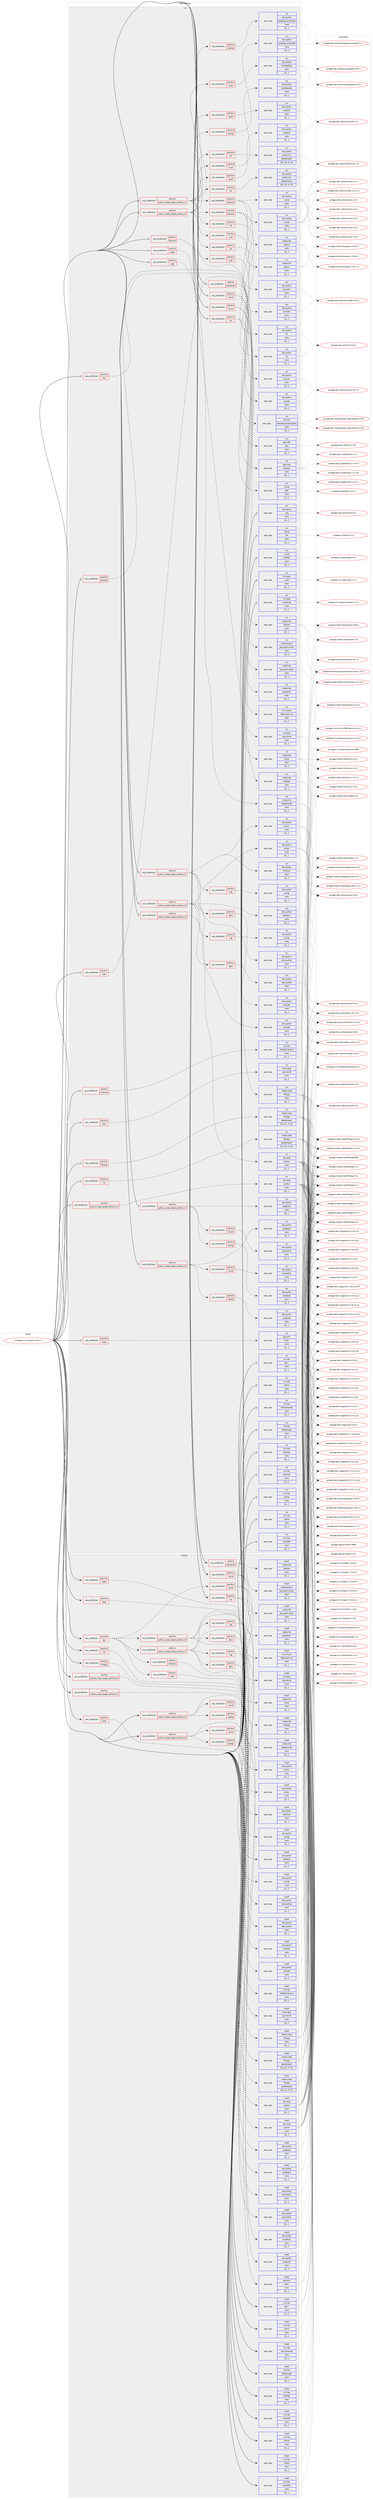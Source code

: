 digraph prolog {

# *************
# Graph options
# *************

newrank=true;
concentrate=true;
compound=true;
graph [rankdir=LR,fontname=Helvetica,fontsize=10,ranksep=1.5];#, ranksep=2.5, nodesep=0.2];
edge  [arrowhead=vee];
node  [fontname=Helvetica,fontsize=10];

# **********
# The ebuild
# **********

subgraph cluster_leftcol {
color=gray;
label=<<i>ebuild</i>>;
id [label="portage://x11-wm/xpra-4.4.6-r2", color=red, width=4, href="../x11-wm/xpra-4.4.6-r2.svg"];
}

# ****************
# The dependencies
# ****************

subgraph cluster_midcol {
color=gray;
label=<<i>dependencies</i>>;
subgraph cluster_compile {
fillcolor="#eeeeee";
style=filled;
label=<<i>compile</i>>;
subgraph cond129271 {
dependency491234 [label=<<TABLE BORDER="0" CELLBORDER="1" CELLSPACING="0" CELLPADDING="4"><TR><TD ROWSPAN="3" CELLPADDING="10">use_conditional</TD></TR><TR><TD>positive</TD></TR><TR><TD>brotli</TD></TR></TABLE>>, shape=none, color=red];
subgraph pack358387 {
dependency491235 [label=<<TABLE BORDER="0" CELLBORDER="1" CELLSPACING="0" CELLPADDING="4" WIDTH="220"><TR><TD ROWSPAN="6" CELLPADDING="30">pack_dep</TD></TR><TR><TD WIDTH="110">install</TD></TR><TR><TD>app-arch</TD></TR><TR><TD>brotli</TD></TR><TR><TD>none</TD></TR><TR><TD>[[],,,,]</TD></TR></TABLE>>, shape=none, color=blue];
}
dependency491234:e -> dependency491235:w [weight=20,style="dashed",arrowhead="vee"];
}
id:e -> dependency491234:w [weight=20,style="solid",arrowhead="vee"];
subgraph cond129272 {
dependency491236 [label=<<TABLE BORDER="0" CELLBORDER="1" CELLSPACING="0" CELLPADDING="4"><TR><TD ROWSPAN="3" CELLPADDING="10">use_conditional</TD></TR><TR><TD>positive</TD></TR><TR><TD>csc</TD></TR></TABLE>>, shape=none, color=red];
subgraph pack358388 {
dependency491237 [label=<<TABLE BORDER="0" CELLBORDER="1" CELLSPACING="0" CELLPADDING="4" WIDTH="220"><TR><TD ROWSPAN="6" CELLPADDING="30">pack_dep</TD></TR><TR><TD WIDTH="110">install</TD></TR><TR><TD>media-video</TD></TR><TR><TD>ffmpeg</TD></TR><TR><TD>greaterequal</TD></TR><TR><TD>[[1,2,2],,,1.2.2]</TD></TR></TABLE>>, shape=none, color=blue];
}
dependency491236:e -> dependency491237:w [weight=20,style="dashed",arrowhead="vee"];
}
id:e -> dependency491236:w [weight=20,style="solid",arrowhead="vee"];
subgraph cond129273 {
dependency491238 [label=<<TABLE BORDER="0" CELLBORDER="1" CELLSPACING="0" CELLPADDING="4"><TR><TD ROWSPAN="3" CELLPADDING="10">use_conditional</TD></TR><TR><TD>positive</TD></TR><TR><TD>ffmpeg</TD></TR></TABLE>>, shape=none, color=red];
subgraph pack358389 {
dependency491239 [label=<<TABLE BORDER="0" CELLBORDER="1" CELLSPACING="0" CELLPADDING="4" WIDTH="220"><TR><TD ROWSPAN="6" CELLPADDING="30">pack_dep</TD></TR><TR><TD WIDTH="110">install</TD></TR><TR><TD>media-video</TD></TR><TR><TD>ffmpeg</TD></TR><TR><TD>greaterequal</TD></TR><TR><TD>[[3,2,2],,,3.2.2]</TD></TR></TABLE>>, shape=none, color=blue];
}
dependency491238:e -> dependency491239:w [weight=20,style="dashed",arrowhead="vee"];
}
id:e -> dependency491238:w [weight=20,style="solid",arrowhead="vee"];
subgraph cond129274 {
dependency491240 [label=<<TABLE BORDER="0" CELLBORDER="1" CELLSPACING="0" CELLPADDING="4"><TR><TD ROWSPAN="3" CELLPADDING="10">use_conditional</TD></TR><TR><TD>positive</TD></TR><TR><TD>jpeg</TD></TR></TABLE>>, shape=none, color=red];
subgraph pack358390 {
dependency491241 [label=<<TABLE BORDER="0" CELLBORDER="1" CELLSPACING="0" CELLPADDING="4" WIDTH="220"><TR><TD ROWSPAN="6" CELLPADDING="30">pack_dep</TD></TR><TR><TD WIDTH="110">install</TD></TR><TR><TD>media-libs</TD></TR><TR><TD>libjpeg-turbo</TD></TR><TR><TD>none</TD></TR><TR><TD>[[],,,,]</TD></TR></TABLE>>, shape=none, color=blue];
}
dependency491240:e -> dependency491241:w [weight=20,style="dashed",arrowhead="vee"];
}
id:e -> dependency491240:w [weight=20,style="solid",arrowhead="vee"];
subgraph cond129275 {
dependency491242 [label=<<TABLE BORDER="0" CELLBORDER="1" CELLSPACING="0" CELLPADDING="4"><TR><TD ROWSPAN="3" CELLPADDING="10">use_conditional</TD></TR><TR><TD>positive</TD></TR><TR><TD>pulseaudio</TD></TR></TABLE>>, shape=none, color=red];
subgraph pack358391 {
dependency491243 [label=<<TABLE BORDER="0" CELLBORDER="1" CELLSPACING="0" CELLPADDING="4" WIDTH="220"><TR><TD ROWSPAN="6" CELLPADDING="30">pack_dep</TD></TR><TR><TD WIDTH="110">install</TD></TR><TR><TD>media-libs</TD></TR><TR><TD>libpulse</TD></TR><TR><TD>none</TD></TR><TR><TD>[[],,,,]</TD></TR></TABLE>>, shape=none, color=blue];
}
dependency491242:e -> dependency491243:w [weight=20,style="dashed",arrowhead="vee"];
subgraph pack358392 {
dependency491244 [label=<<TABLE BORDER="0" CELLBORDER="1" CELLSPACING="0" CELLPADDING="4" WIDTH="220"><TR><TD ROWSPAN="6" CELLPADDING="30">pack_dep</TD></TR><TR><TD WIDTH="110">install</TD></TR><TR><TD>media-plugins</TD></TR><TR><TD>gst-plugins-pulse</TD></TR><TR><TD>none</TD></TR><TR><TD>[[],,,,]</TD></TR></TABLE>>, shape=none, color=blue];
}
dependency491242:e -> dependency491244:w [weight=20,style="dashed",arrowhead="vee"];
}
id:e -> dependency491242:w [weight=20,style="solid",arrowhead="vee"];
subgraph cond129276 {
dependency491245 [label=<<TABLE BORDER="0" CELLBORDER="1" CELLSPACING="0" CELLPADDING="4"><TR><TD ROWSPAN="3" CELLPADDING="10">use_conditional</TD></TR><TR><TD>positive</TD></TR><TR><TD>python_single_target_python3_10</TD></TR></TABLE>>, shape=none, color=red];
subgraph pack358393 {
dependency491246 [label=<<TABLE BORDER="0" CELLBORDER="1" CELLSPACING="0" CELLPADDING="4" WIDTH="220"><TR><TD ROWSPAN="6" CELLPADDING="30">pack_dep</TD></TR><TR><TD WIDTH="110">install</TD></TR><TR><TD>dev-lang</TD></TR><TR><TD>python</TD></TR><TR><TD>none</TD></TR><TR><TD>[[],,,,]</TD></TR></TABLE>>, shape=none, color=blue];
}
dependency491245:e -> dependency491246:w [weight=20,style="dashed",arrowhead="vee"];
}
id:e -> dependency491245:w [weight=20,style="solid",arrowhead="vee"];
subgraph cond129277 {
dependency491247 [label=<<TABLE BORDER="0" CELLBORDER="1" CELLSPACING="0" CELLPADDING="4"><TR><TD ROWSPAN="3" CELLPADDING="10">use_conditional</TD></TR><TR><TD>positive</TD></TR><TR><TD>python_single_target_python3_10</TD></TR></TABLE>>, shape=none, color=red];
subgraph pack358394 {
dependency491248 [label=<<TABLE BORDER="0" CELLBORDER="1" CELLSPACING="0" CELLPADDING="4" WIDTH="220"><TR><TD ROWSPAN="6" CELLPADDING="30">pack_dep</TD></TR><TR><TD WIDTH="110">install</TD></TR><TR><TD>dev-python</TD></TR><TR><TD>pygobject</TD></TR><TR><TD>none</TD></TR><TR><TD>[[],,,,]</TD></TR></TABLE>>, shape=none, color=blue];
}
dependency491247:e -> dependency491248:w [weight=20,style="dashed",arrowhead="vee"];
subgraph cond129278 {
dependency491249 [label=<<TABLE BORDER="0" CELLBORDER="1" CELLSPACING="0" CELLPADDING="4"><TR><TD ROWSPAN="3" CELLPADDING="10">use_conditional</TD></TR><TR><TD>positive</TD></TR><TR><TD>opengl</TD></TR></TABLE>>, shape=none, color=red];
subgraph pack358395 {
dependency491250 [label=<<TABLE BORDER="0" CELLBORDER="1" CELLSPACING="0" CELLPADDING="4" WIDTH="220"><TR><TD ROWSPAN="6" CELLPADDING="30">pack_dep</TD></TR><TR><TD WIDTH="110">install</TD></TR><TR><TD>dev-python</TD></TR><TR><TD>pyopengl</TD></TR><TR><TD>none</TD></TR><TR><TD>[[],,,,]</TD></TR></TABLE>>, shape=none, color=blue];
}
dependency491249:e -> dependency491250:w [weight=20,style="dashed",arrowhead="vee"];
}
dependency491247:e -> dependency491249:w [weight=20,style="dashed",arrowhead="vee"];
subgraph cond129279 {
dependency491251 [label=<<TABLE BORDER="0" CELLBORDER="1" CELLSPACING="0" CELLPADDING="4"><TR><TD ROWSPAN="3" CELLPADDING="10">use_conditional</TD></TR><TR><TD>positive</TD></TR><TR><TD>sound</TD></TR></TABLE>>, shape=none, color=red];
subgraph pack358396 {
dependency491252 [label=<<TABLE BORDER="0" CELLBORDER="1" CELLSPACING="0" CELLPADDING="4" WIDTH="220"><TR><TD ROWSPAN="6" CELLPADDING="30">pack_dep</TD></TR><TR><TD WIDTH="110">install</TD></TR><TR><TD>dev-python</TD></TR><TR><TD>gst-python</TD></TR><TR><TD>none</TD></TR><TR><TD>[[],,,,]</TD></TR></TABLE>>, shape=none, color=blue];
}
dependency491251:e -> dependency491252:w [weight=20,style="dashed",arrowhead="vee"];
}
dependency491247:e -> dependency491251:w [weight=20,style="dashed",arrowhead="vee"];
}
id:e -> dependency491247:w [weight=20,style="solid",arrowhead="vee"];
subgraph cond129280 {
dependency491253 [label=<<TABLE BORDER="0" CELLBORDER="1" CELLSPACING="0" CELLPADDING="4"><TR><TD ROWSPAN="3" CELLPADDING="10">use_conditional</TD></TR><TR><TD>positive</TD></TR><TR><TD>python_single_target_python3_11</TD></TR></TABLE>>, shape=none, color=red];
subgraph pack358397 {
dependency491254 [label=<<TABLE BORDER="0" CELLBORDER="1" CELLSPACING="0" CELLPADDING="4" WIDTH="220"><TR><TD ROWSPAN="6" CELLPADDING="30">pack_dep</TD></TR><TR><TD WIDTH="110">install</TD></TR><TR><TD>dev-lang</TD></TR><TR><TD>python</TD></TR><TR><TD>none</TD></TR><TR><TD>[[],,,,]</TD></TR></TABLE>>, shape=none, color=blue];
}
dependency491253:e -> dependency491254:w [weight=20,style="dashed",arrowhead="vee"];
}
id:e -> dependency491253:w [weight=20,style="solid",arrowhead="vee"];
subgraph cond129281 {
dependency491255 [label=<<TABLE BORDER="0" CELLBORDER="1" CELLSPACING="0" CELLPADDING="4"><TR><TD ROWSPAN="3" CELLPADDING="10">use_conditional</TD></TR><TR><TD>positive</TD></TR><TR><TD>python_single_target_python3_11</TD></TR></TABLE>>, shape=none, color=red];
subgraph pack358398 {
dependency491256 [label=<<TABLE BORDER="0" CELLBORDER="1" CELLSPACING="0" CELLPADDING="4" WIDTH="220"><TR><TD ROWSPAN="6" CELLPADDING="30">pack_dep</TD></TR><TR><TD WIDTH="110">install</TD></TR><TR><TD>dev-python</TD></TR><TR><TD>pygobject</TD></TR><TR><TD>none</TD></TR><TR><TD>[[],,,,]</TD></TR></TABLE>>, shape=none, color=blue];
}
dependency491255:e -> dependency491256:w [weight=20,style="dashed",arrowhead="vee"];
subgraph cond129282 {
dependency491257 [label=<<TABLE BORDER="0" CELLBORDER="1" CELLSPACING="0" CELLPADDING="4"><TR><TD ROWSPAN="3" CELLPADDING="10">use_conditional</TD></TR><TR><TD>positive</TD></TR><TR><TD>opengl</TD></TR></TABLE>>, shape=none, color=red];
subgraph pack358399 {
dependency491258 [label=<<TABLE BORDER="0" CELLBORDER="1" CELLSPACING="0" CELLPADDING="4" WIDTH="220"><TR><TD ROWSPAN="6" CELLPADDING="30">pack_dep</TD></TR><TR><TD WIDTH="110">install</TD></TR><TR><TD>dev-python</TD></TR><TR><TD>pyopengl</TD></TR><TR><TD>none</TD></TR><TR><TD>[[],,,,]</TD></TR></TABLE>>, shape=none, color=blue];
}
dependency491257:e -> dependency491258:w [weight=20,style="dashed",arrowhead="vee"];
}
dependency491255:e -> dependency491257:w [weight=20,style="dashed",arrowhead="vee"];
subgraph cond129283 {
dependency491259 [label=<<TABLE BORDER="0" CELLBORDER="1" CELLSPACING="0" CELLPADDING="4"><TR><TD ROWSPAN="3" CELLPADDING="10">use_conditional</TD></TR><TR><TD>positive</TD></TR><TR><TD>sound</TD></TR></TABLE>>, shape=none, color=red];
subgraph pack358400 {
dependency491260 [label=<<TABLE BORDER="0" CELLBORDER="1" CELLSPACING="0" CELLPADDING="4" WIDTH="220"><TR><TD ROWSPAN="6" CELLPADDING="30">pack_dep</TD></TR><TR><TD WIDTH="110">install</TD></TR><TR><TD>dev-python</TD></TR><TR><TD>gst-python</TD></TR><TR><TD>none</TD></TR><TR><TD>[[],,,,]</TD></TR></TABLE>>, shape=none, color=blue];
}
dependency491259:e -> dependency491260:w [weight=20,style="dashed",arrowhead="vee"];
}
dependency491255:e -> dependency491259:w [weight=20,style="dashed",arrowhead="vee"];
}
id:e -> dependency491255:w [weight=20,style="solid",arrowhead="vee"];
subgraph cond129284 {
dependency491261 [label=<<TABLE BORDER="0" CELLBORDER="1" CELLSPACING="0" CELLPADDING="4"><TR><TD ROWSPAN="3" CELLPADDING="10">use_conditional</TD></TR><TR><TD>positive</TD></TR><TR><TD>sound</TD></TR></TABLE>>, shape=none, color=red];
subgraph pack358401 {
dependency491262 [label=<<TABLE BORDER="0" CELLBORDER="1" CELLSPACING="0" CELLPADDING="4" WIDTH="220"><TR><TD ROWSPAN="6" CELLPADDING="30">pack_dep</TD></TR><TR><TD WIDTH="110">install</TD></TR><TR><TD>media-libs</TD></TR><TR><TD>gstreamer</TD></TR><TR><TD>none</TD></TR><TR><TD>[[],,,,]</TD></TR></TABLE>>, shape=none, color=blue];
}
dependency491261:e -> dependency491262:w [weight=20,style="dashed",arrowhead="vee"];
subgraph pack358402 {
dependency491263 [label=<<TABLE BORDER="0" CELLBORDER="1" CELLSPACING="0" CELLPADDING="4" WIDTH="220"><TR><TD ROWSPAN="6" CELLPADDING="30">pack_dep</TD></TR><TR><TD WIDTH="110">install</TD></TR><TR><TD>media-libs</TD></TR><TR><TD>gst-plugins-base</TD></TR><TR><TD>none</TD></TR><TR><TD>[[],,,,]</TD></TR></TABLE>>, shape=none, color=blue];
}
dependency491261:e -> dependency491263:w [weight=20,style="dashed",arrowhead="vee"];
}
id:e -> dependency491261:w [weight=20,style="solid",arrowhead="vee"];
subgraph cond129285 {
dependency491264 [label=<<TABLE BORDER="0" CELLBORDER="1" CELLSPACING="0" CELLPADDING="4"><TR><TD ROWSPAN="3" CELLPADDING="10">use_conditional</TD></TR><TR><TD>positive</TD></TR><TR><TD>test</TD></TR></TABLE>>, shape=none, color=red];
subgraph cond129286 {
dependency491265 [label=<<TABLE BORDER="0" CELLBORDER="1" CELLSPACING="0" CELLPADDING="4"><TR><TD ROWSPAN="3" CELLPADDING="10">use_conditional</TD></TR><TR><TD>positive</TD></TR><TR><TD>python_single_target_python3_10</TD></TR></TABLE>>, shape=none, color=red];
subgraph pack358403 {
dependency491266 [label=<<TABLE BORDER="0" CELLBORDER="1" CELLSPACING="0" CELLPADDING="4" WIDTH="220"><TR><TD ROWSPAN="6" CELLPADDING="30">pack_dep</TD></TR><TR><TD WIDTH="110">install</TD></TR><TR><TD>dev-python</TD></TR><TR><TD>netifaces</TD></TR><TR><TD>none</TD></TR><TR><TD>[[],,,,]</TD></TR></TABLE>>, shape=none, color=blue];
}
dependency491265:e -> dependency491266:w [weight=20,style="dashed",arrowhead="vee"];
subgraph pack358404 {
dependency491267 [label=<<TABLE BORDER="0" CELLBORDER="1" CELLSPACING="0" CELLPADDING="4" WIDTH="220"><TR><TD ROWSPAN="6" CELLPADDING="30">pack_dep</TD></TR><TR><TD WIDTH="110">install</TD></TR><TR><TD>dev-python</TD></TR><TR><TD>pillow</TD></TR><TR><TD>none</TD></TR><TR><TD>[[],,,,]</TD></TR></TABLE>>, shape=none, color=blue];
}
dependency491265:e -> dependency491267:w [weight=20,style="dashed",arrowhead="vee"];
subgraph pack358405 {
dependency491268 [label=<<TABLE BORDER="0" CELLBORDER="1" CELLSPACING="0" CELLPADDING="4" WIDTH="220"><TR><TD ROWSPAN="6" CELLPADDING="30">pack_dep</TD></TR><TR><TD WIDTH="110">install</TD></TR><TR><TD>dev-python</TD></TR><TR><TD>rencode</TD></TR><TR><TD>none</TD></TR><TR><TD>[[],,,,]</TD></TR></TABLE>>, shape=none, color=blue];
}
dependency491265:e -> dependency491268:w [weight=20,style="dashed",arrowhead="vee"];
subgraph cond129287 {
dependency491269 [label=<<TABLE BORDER="0" CELLBORDER="1" CELLSPACING="0" CELLPADDING="4"><TR><TD ROWSPAN="3" CELLPADDING="10">use_conditional</TD></TR><TR><TD>positive</TD></TR><TR><TD>dbus</TD></TR></TABLE>>, shape=none, color=red];
subgraph pack358406 {
dependency491270 [label=<<TABLE BORDER="0" CELLBORDER="1" CELLSPACING="0" CELLPADDING="4" WIDTH="220"><TR><TD ROWSPAN="6" CELLPADDING="30">pack_dep</TD></TR><TR><TD WIDTH="110">install</TD></TR><TR><TD>dev-python</TD></TR><TR><TD>dbus-python</TD></TR><TR><TD>none</TD></TR><TR><TD>[[],,,,]</TD></TR></TABLE>>, shape=none, color=blue];
}
dependency491269:e -> dependency491270:w [weight=20,style="dashed",arrowhead="vee"];
}
dependency491265:e -> dependency491269:w [weight=20,style="dashed",arrowhead="vee"];
subgraph cond129288 {
dependency491271 [label=<<TABLE BORDER="0" CELLBORDER="1" CELLSPACING="0" CELLPADDING="4"><TR><TD ROWSPAN="3" CELLPADDING="10">use_conditional</TD></TR><TR><TD>positive</TD></TR><TR><TD>xdg</TD></TR></TABLE>>, shape=none, color=red];
subgraph pack358407 {
dependency491272 [label=<<TABLE BORDER="0" CELLBORDER="1" CELLSPACING="0" CELLPADDING="4" WIDTH="220"><TR><TD ROWSPAN="6" CELLPADDING="30">pack_dep</TD></TR><TR><TD WIDTH="110">install</TD></TR><TR><TD>dev-python</TD></TR><TR><TD>pyxdg</TD></TR><TR><TD>none</TD></TR><TR><TD>[[],,,,]</TD></TR></TABLE>>, shape=none, color=blue];
}
dependency491271:e -> dependency491272:w [weight=20,style="dashed",arrowhead="vee"];
}
dependency491265:e -> dependency491271:w [weight=20,style="dashed",arrowhead="vee"];
}
dependency491264:e -> dependency491265:w [weight=20,style="dashed",arrowhead="vee"];
subgraph cond129289 {
dependency491273 [label=<<TABLE BORDER="0" CELLBORDER="1" CELLSPACING="0" CELLPADDING="4"><TR><TD ROWSPAN="3" CELLPADDING="10">use_conditional</TD></TR><TR><TD>positive</TD></TR><TR><TD>python_single_target_python3_11</TD></TR></TABLE>>, shape=none, color=red];
subgraph pack358408 {
dependency491274 [label=<<TABLE BORDER="0" CELLBORDER="1" CELLSPACING="0" CELLPADDING="4" WIDTH="220"><TR><TD ROWSPAN="6" CELLPADDING="30">pack_dep</TD></TR><TR><TD WIDTH="110">install</TD></TR><TR><TD>dev-python</TD></TR><TR><TD>netifaces</TD></TR><TR><TD>none</TD></TR><TR><TD>[[],,,,]</TD></TR></TABLE>>, shape=none, color=blue];
}
dependency491273:e -> dependency491274:w [weight=20,style="dashed",arrowhead="vee"];
subgraph pack358409 {
dependency491275 [label=<<TABLE BORDER="0" CELLBORDER="1" CELLSPACING="0" CELLPADDING="4" WIDTH="220"><TR><TD ROWSPAN="6" CELLPADDING="30">pack_dep</TD></TR><TR><TD WIDTH="110">install</TD></TR><TR><TD>dev-python</TD></TR><TR><TD>pillow</TD></TR><TR><TD>none</TD></TR><TR><TD>[[],,,,]</TD></TR></TABLE>>, shape=none, color=blue];
}
dependency491273:e -> dependency491275:w [weight=20,style="dashed",arrowhead="vee"];
subgraph pack358410 {
dependency491276 [label=<<TABLE BORDER="0" CELLBORDER="1" CELLSPACING="0" CELLPADDING="4" WIDTH="220"><TR><TD ROWSPAN="6" CELLPADDING="30">pack_dep</TD></TR><TR><TD WIDTH="110">install</TD></TR><TR><TD>dev-python</TD></TR><TR><TD>rencode</TD></TR><TR><TD>none</TD></TR><TR><TD>[[],,,,]</TD></TR></TABLE>>, shape=none, color=blue];
}
dependency491273:e -> dependency491276:w [weight=20,style="dashed",arrowhead="vee"];
subgraph cond129290 {
dependency491277 [label=<<TABLE BORDER="0" CELLBORDER="1" CELLSPACING="0" CELLPADDING="4"><TR><TD ROWSPAN="3" CELLPADDING="10">use_conditional</TD></TR><TR><TD>positive</TD></TR><TR><TD>dbus</TD></TR></TABLE>>, shape=none, color=red];
subgraph pack358411 {
dependency491278 [label=<<TABLE BORDER="0" CELLBORDER="1" CELLSPACING="0" CELLPADDING="4" WIDTH="220"><TR><TD ROWSPAN="6" CELLPADDING="30">pack_dep</TD></TR><TR><TD WIDTH="110">install</TD></TR><TR><TD>dev-python</TD></TR><TR><TD>dbus-python</TD></TR><TR><TD>none</TD></TR><TR><TD>[[],,,,]</TD></TR></TABLE>>, shape=none, color=blue];
}
dependency491277:e -> dependency491278:w [weight=20,style="dashed",arrowhead="vee"];
}
dependency491273:e -> dependency491277:w [weight=20,style="dashed",arrowhead="vee"];
subgraph cond129291 {
dependency491279 [label=<<TABLE BORDER="0" CELLBORDER="1" CELLSPACING="0" CELLPADDING="4"><TR><TD ROWSPAN="3" CELLPADDING="10">use_conditional</TD></TR><TR><TD>positive</TD></TR><TR><TD>xdg</TD></TR></TABLE>>, shape=none, color=red];
subgraph pack358412 {
dependency491280 [label=<<TABLE BORDER="0" CELLBORDER="1" CELLSPACING="0" CELLPADDING="4" WIDTH="220"><TR><TD ROWSPAN="6" CELLPADDING="30">pack_dep</TD></TR><TR><TD WIDTH="110">install</TD></TR><TR><TD>dev-python</TD></TR><TR><TD>pyxdg</TD></TR><TR><TD>none</TD></TR><TR><TD>[[],,,,]</TD></TR></TABLE>>, shape=none, color=blue];
}
dependency491279:e -> dependency491280:w [weight=20,style="dashed",arrowhead="vee"];
}
dependency491273:e -> dependency491279:w [weight=20,style="dashed",arrowhead="vee"];
}
dependency491264:e -> dependency491273:w [weight=20,style="dashed",arrowhead="vee"];
subgraph cond129292 {
dependency491281 [label=<<TABLE BORDER="0" CELLBORDER="1" CELLSPACING="0" CELLPADDING="4"><TR><TD ROWSPAN="3" CELLPADDING="10">use_conditional</TD></TR><TR><TD>positive</TD></TR><TR><TD>html</TD></TR></TABLE>>, shape=none, color=red];
subgraph pack358413 {
dependency491282 [label=<<TABLE BORDER="0" CELLBORDER="1" CELLSPACING="0" CELLPADDING="4" WIDTH="220"><TR><TD ROWSPAN="6" CELLPADDING="30">pack_dep</TD></TR><TR><TD WIDTH="110">install</TD></TR><TR><TD>www-apps</TD></TR><TR><TD>xpra-html5</TD></TR><TR><TD>none</TD></TR><TR><TD>[[],,,,]</TD></TR></TABLE>>, shape=none, color=blue];
}
dependency491281:e -> dependency491282:w [weight=20,style="dashed",arrowhead="vee"];
}
dependency491264:e -> dependency491281:w [weight=20,style="dashed",arrowhead="vee"];
subgraph cond129293 {
dependency491283 [label=<<TABLE BORDER="0" CELLBORDER="1" CELLSPACING="0" CELLPADDING="4"><TR><TD ROWSPAN="3" CELLPADDING="10">use_conditional</TD></TR><TR><TD>positive</TD></TR><TR><TD>server</TD></TR></TABLE>>, shape=none, color=red];
subgraph pack358414 {
dependency491284 [label=<<TABLE BORDER="0" CELLBORDER="1" CELLSPACING="0" CELLPADDING="4" WIDTH="220"><TR><TD ROWSPAN="6" CELLPADDING="30">pack_dep</TD></TR><TR><TD WIDTH="110">install</TD></TR><TR><TD>x11-base</TD></TR><TR><TD>xorg-server</TD></TR><TR><TD>none</TD></TR><TR><TD>[[],,,,]</TD></TR></TABLE>>, shape=none, color=blue];
}
dependency491283:e -> dependency491284:w [weight=20,style="dashed",arrowhead="vee"];
subgraph pack358415 {
dependency491285 [label=<<TABLE BORDER="0" CELLBORDER="1" CELLSPACING="0" CELLPADDING="4" WIDTH="220"><TR><TD ROWSPAN="6" CELLPADDING="30">pack_dep</TD></TR><TR><TD WIDTH="110">install</TD></TR><TR><TD>x11-drivers</TD></TR><TR><TD>xf86-input-void</TD></TR><TR><TD>none</TD></TR><TR><TD>[[],,,,]</TD></TR></TABLE>>, shape=none, color=blue];
}
dependency491283:e -> dependency491285:w [weight=20,style="dashed",arrowhead="vee"];
}
dependency491264:e -> dependency491283:w [weight=20,style="dashed",arrowhead="vee"];
subgraph cond129294 {
dependency491286 [label=<<TABLE BORDER="0" CELLBORDER="1" CELLSPACING="0" CELLPADDING="4"><TR><TD ROWSPAN="3" CELLPADDING="10">use_conditional</TD></TR><TR><TD>positive</TD></TR><TR><TD>xinerama</TD></TR></TABLE>>, shape=none, color=red];
subgraph pack358416 {
dependency491287 [label=<<TABLE BORDER="0" CELLBORDER="1" CELLSPACING="0" CELLPADDING="4" WIDTH="220"><TR><TD ROWSPAN="6" CELLPADDING="30">pack_dep</TD></TR><TR><TD WIDTH="110">install</TD></TR><TR><TD>x11-libs</TD></TR><TR><TD>libfakeXinerama</TD></TR><TR><TD>none</TD></TR><TR><TD>[[],,,,]</TD></TR></TABLE>>, shape=none, color=blue];
}
dependency491286:e -> dependency491287:w [weight=20,style="dashed",arrowhead="vee"];
}
dependency491264:e -> dependency491286:w [weight=20,style="dashed",arrowhead="vee"];
}
id:e -> dependency491264:w [weight=20,style="solid",arrowhead="vee"];
subgraph cond129295 {
dependency491288 [label=<<TABLE BORDER="0" CELLBORDER="1" CELLSPACING="0" CELLPADDING="4"><TR><TD ROWSPAN="3" CELLPADDING="10">use_conditional</TD></TR><TR><TD>positive</TD></TR><TR><TD>vpx</TD></TR></TABLE>>, shape=none, color=red];
subgraph pack358417 {
dependency491289 [label=<<TABLE BORDER="0" CELLBORDER="1" CELLSPACING="0" CELLPADDING="4" WIDTH="220"><TR><TD ROWSPAN="6" CELLPADDING="30">pack_dep</TD></TR><TR><TD WIDTH="110">install</TD></TR><TR><TD>media-libs</TD></TR><TR><TD>libvpx</TD></TR><TR><TD>none</TD></TR><TR><TD>[[],,,,]</TD></TR></TABLE>>, shape=none, color=blue];
}
dependency491288:e -> dependency491289:w [weight=20,style="dashed",arrowhead="vee"];
subgraph pack358418 {
dependency491290 [label=<<TABLE BORDER="0" CELLBORDER="1" CELLSPACING="0" CELLPADDING="4" WIDTH="220"><TR><TD ROWSPAN="6" CELLPADDING="30">pack_dep</TD></TR><TR><TD WIDTH="110">install</TD></TR><TR><TD>media-video</TD></TR><TR><TD>ffmpeg</TD></TR><TR><TD>none</TD></TR><TR><TD>[[],,,,]</TD></TR></TABLE>>, shape=none, color=blue];
}
dependency491288:e -> dependency491290:w [weight=20,style="dashed",arrowhead="vee"];
}
id:e -> dependency491288:w [weight=20,style="solid",arrowhead="vee"];
subgraph cond129296 {
dependency491291 [label=<<TABLE BORDER="0" CELLBORDER="1" CELLSPACING="0" CELLPADDING="4"><TR><TD ROWSPAN="3" CELLPADDING="10">use_conditional</TD></TR><TR><TD>positive</TD></TR><TR><TD>webp</TD></TR></TABLE>>, shape=none, color=red];
subgraph pack358419 {
dependency491292 [label=<<TABLE BORDER="0" CELLBORDER="1" CELLSPACING="0" CELLPADDING="4" WIDTH="220"><TR><TD ROWSPAN="6" CELLPADDING="30">pack_dep</TD></TR><TR><TD WIDTH="110">install</TD></TR><TR><TD>media-libs</TD></TR><TR><TD>libwebp</TD></TR><TR><TD>none</TD></TR><TR><TD>[[],,,,]</TD></TR></TABLE>>, shape=none, color=blue];
}
dependency491291:e -> dependency491292:w [weight=20,style="dashed",arrowhead="vee"];
}
id:e -> dependency491291:w [weight=20,style="solid",arrowhead="vee"];
subgraph pack358420 {
dependency491293 [label=<<TABLE BORDER="0" CELLBORDER="1" CELLSPACING="0" CELLPADDING="4" WIDTH="220"><TR><TD ROWSPAN="6" CELLPADDING="30">pack_dep</TD></TR><TR><TD WIDTH="110">install</TD></TR><TR><TD>x11-libs</TD></TR><TR><TD>gtk+</TD></TR><TR><TD>none</TD></TR><TR><TD>[[],,,,]</TD></TR></TABLE>>, shape=none, color=blue];
}
id:e -> dependency491293:w [weight=20,style="solid",arrowhead="vee"];
subgraph pack358421 {
dependency491294 [label=<<TABLE BORDER="0" CELLBORDER="1" CELLSPACING="0" CELLPADDING="4" WIDTH="220"><TR><TD ROWSPAN="6" CELLPADDING="30">pack_dep</TD></TR><TR><TD WIDTH="110">install</TD></TR><TR><TD>x11-libs</TD></TR><TR><TD>libX11</TD></TR><TR><TD>none</TD></TR><TR><TD>[[],,,,]</TD></TR></TABLE>>, shape=none, color=blue];
}
id:e -> dependency491294:w [weight=20,style="solid",arrowhead="vee"];
subgraph pack358422 {
dependency491295 [label=<<TABLE BORDER="0" CELLBORDER="1" CELLSPACING="0" CELLPADDING="4" WIDTH="220"><TR><TD ROWSPAN="6" CELLPADDING="30">pack_dep</TD></TR><TR><TD WIDTH="110">install</TD></TR><TR><TD>x11-libs</TD></TR><TR><TD>libXcomposite</TD></TR><TR><TD>none</TD></TR><TR><TD>[[],,,,]</TD></TR></TABLE>>, shape=none, color=blue];
}
id:e -> dependency491295:w [weight=20,style="solid",arrowhead="vee"];
subgraph pack358423 {
dependency491296 [label=<<TABLE BORDER="0" CELLBORDER="1" CELLSPACING="0" CELLPADDING="4" WIDTH="220"><TR><TD ROWSPAN="6" CELLPADDING="30">pack_dep</TD></TR><TR><TD WIDTH="110">install</TD></TR><TR><TD>x11-libs</TD></TR><TR><TD>libXdamage</TD></TR><TR><TD>none</TD></TR><TR><TD>[[],,,,]</TD></TR></TABLE>>, shape=none, color=blue];
}
id:e -> dependency491296:w [weight=20,style="solid",arrowhead="vee"];
subgraph pack358424 {
dependency491297 [label=<<TABLE BORDER="0" CELLBORDER="1" CELLSPACING="0" CELLPADDING="4" WIDTH="220"><TR><TD ROWSPAN="6" CELLPADDING="30">pack_dep</TD></TR><TR><TD WIDTH="110">install</TD></TR><TR><TD>x11-libs</TD></TR><TR><TD>libXfixes</TD></TR><TR><TD>none</TD></TR><TR><TD>[[],,,,]</TD></TR></TABLE>>, shape=none, color=blue];
}
id:e -> dependency491297:w [weight=20,style="solid",arrowhead="vee"];
subgraph pack358425 {
dependency491298 [label=<<TABLE BORDER="0" CELLBORDER="1" CELLSPACING="0" CELLPADDING="4" WIDTH="220"><TR><TD ROWSPAN="6" CELLPADDING="30">pack_dep</TD></TR><TR><TD WIDTH="110">install</TD></TR><TR><TD>x11-libs</TD></TR><TR><TD>libXrandr</TD></TR><TR><TD>none</TD></TR><TR><TD>[[],,,,]</TD></TR></TABLE>>, shape=none, color=blue];
}
id:e -> dependency491298:w [weight=20,style="solid",arrowhead="vee"];
subgraph pack358426 {
dependency491299 [label=<<TABLE BORDER="0" CELLBORDER="1" CELLSPACING="0" CELLPADDING="4" WIDTH="220"><TR><TD ROWSPAN="6" CELLPADDING="30">pack_dep</TD></TR><TR><TD WIDTH="110">install</TD></TR><TR><TD>x11-libs</TD></TR><TR><TD>libXres</TD></TR><TR><TD>none</TD></TR><TR><TD>[[],,,,]</TD></TR></TABLE>>, shape=none, color=blue];
}
id:e -> dependency491299:w [weight=20,style="solid",arrowhead="vee"];
subgraph pack358427 {
dependency491300 [label=<<TABLE BORDER="0" CELLBORDER="1" CELLSPACING="0" CELLPADDING="4" WIDTH="220"><TR><TD ROWSPAN="6" CELLPADDING="30">pack_dep</TD></TR><TR><TD WIDTH="110">install</TD></TR><TR><TD>x11-libs</TD></TR><TR><TD>libXtst</TD></TR><TR><TD>none</TD></TR><TR><TD>[[],,,,]</TD></TR></TABLE>>, shape=none, color=blue];
}
id:e -> dependency491300:w [weight=20,style="solid",arrowhead="vee"];
subgraph pack358428 {
dependency491301 [label=<<TABLE BORDER="0" CELLBORDER="1" CELLSPACING="0" CELLPADDING="4" WIDTH="220"><TR><TD ROWSPAN="6" CELLPADDING="30">pack_dep</TD></TR><TR><TD WIDTH="110">install</TD></TR><TR><TD>x11-libs</TD></TR><TR><TD>libxkbfile</TD></TR><TR><TD>none</TD></TR><TR><TD>[[],,,,]</TD></TR></TABLE>>, shape=none, color=blue];
}
id:e -> dependency491301:w [weight=20,style="solid",arrowhead="vee"];
}
subgraph cluster_compileandrun {
fillcolor="#eeeeee";
style=filled;
label=<<i>compile and run</i>>;
}
subgraph cluster_run {
fillcolor="#eeeeee";
style=filled;
label=<<i>run</i>>;
subgraph cond129297 {
dependency491302 [label=<<TABLE BORDER="0" CELLBORDER="1" CELLSPACING="0" CELLPADDING="4"><TR><TD ROWSPAN="3" CELLPADDING="10">use_conditional</TD></TR><TR><TD>positive</TD></TR><TR><TD>brotli</TD></TR></TABLE>>, shape=none, color=red];
subgraph pack358429 {
dependency491303 [label=<<TABLE BORDER="0" CELLBORDER="1" CELLSPACING="0" CELLPADDING="4" WIDTH="220"><TR><TD ROWSPAN="6" CELLPADDING="30">pack_dep</TD></TR><TR><TD WIDTH="110">run</TD></TR><TR><TD>app-arch</TD></TR><TR><TD>brotli</TD></TR><TR><TD>none</TD></TR><TR><TD>[[],,,,]</TD></TR></TABLE>>, shape=none, color=blue];
}
dependency491302:e -> dependency491303:w [weight=20,style="dashed",arrowhead="vee"];
}
id:e -> dependency491302:w [weight=20,style="solid",arrowhead="odot"];
subgraph cond129298 {
dependency491304 [label=<<TABLE BORDER="0" CELLBORDER="1" CELLSPACING="0" CELLPADDING="4"><TR><TD ROWSPAN="3" CELLPADDING="10">use_conditional</TD></TR><TR><TD>positive</TD></TR><TR><TD>csc</TD></TR></TABLE>>, shape=none, color=red];
subgraph pack358430 {
dependency491305 [label=<<TABLE BORDER="0" CELLBORDER="1" CELLSPACING="0" CELLPADDING="4" WIDTH="220"><TR><TD ROWSPAN="6" CELLPADDING="30">pack_dep</TD></TR><TR><TD WIDTH="110">run</TD></TR><TR><TD>media-video</TD></TR><TR><TD>ffmpeg</TD></TR><TR><TD>greaterequal</TD></TR><TR><TD>[[1,2,2],,,1.2.2]</TD></TR></TABLE>>, shape=none, color=blue];
}
dependency491304:e -> dependency491305:w [weight=20,style="dashed",arrowhead="vee"];
}
id:e -> dependency491304:w [weight=20,style="solid",arrowhead="odot"];
subgraph cond129299 {
dependency491306 [label=<<TABLE BORDER="0" CELLBORDER="1" CELLSPACING="0" CELLPADDING="4"><TR><TD ROWSPAN="3" CELLPADDING="10">use_conditional</TD></TR><TR><TD>positive</TD></TR><TR><TD>ffmpeg</TD></TR></TABLE>>, shape=none, color=red];
subgraph pack358431 {
dependency491307 [label=<<TABLE BORDER="0" CELLBORDER="1" CELLSPACING="0" CELLPADDING="4" WIDTH="220"><TR><TD ROWSPAN="6" CELLPADDING="30">pack_dep</TD></TR><TR><TD WIDTH="110">run</TD></TR><TR><TD>media-video</TD></TR><TR><TD>ffmpeg</TD></TR><TR><TD>greaterequal</TD></TR><TR><TD>[[3,2,2],,,3.2.2]</TD></TR></TABLE>>, shape=none, color=blue];
}
dependency491306:e -> dependency491307:w [weight=20,style="dashed",arrowhead="vee"];
}
id:e -> dependency491306:w [weight=20,style="solid",arrowhead="odot"];
subgraph cond129300 {
dependency491308 [label=<<TABLE BORDER="0" CELLBORDER="1" CELLSPACING="0" CELLPADDING="4"><TR><TD ROWSPAN="3" CELLPADDING="10">use_conditional</TD></TR><TR><TD>positive</TD></TR><TR><TD>html</TD></TR></TABLE>>, shape=none, color=red];
subgraph pack358432 {
dependency491309 [label=<<TABLE BORDER="0" CELLBORDER="1" CELLSPACING="0" CELLPADDING="4" WIDTH="220"><TR><TD ROWSPAN="6" CELLPADDING="30">pack_dep</TD></TR><TR><TD WIDTH="110">run</TD></TR><TR><TD>www-apps</TD></TR><TR><TD>xpra-html5</TD></TR><TR><TD>none</TD></TR><TR><TD>[[],,,,]</TD></TR></TABLE>>, shape=none, color=blue];
}
dependency491308:e -> dependency491309:w [weight=20,style="dashed",arrowhead="vee"];
}
id:e -> dependency491308:w [weight=20,style="solid",arrowhead="odot"];
subgraph cond129301 {
dependency491310 [label=<<TABLE BORDER="0" CELLBORDER="1" CELLSPACING="0" CELLPADDING="4"><TR><TD ROWSPAN="3" CELLPADDING="10">use_conditional</TD></TR><TR><TD>positive</TD></TR><TR><TD>ibus</TD></TR></TABLE>>, shape=none, color=red];
subgraph pack358433 {
dependency491311 [label=<<TABLE BORDER="0" CELLBORDER="1" CELLSPACING="0" CELLPADDING="4" WIDTH="220"><TR><TD ROWSPAN="6" CELLPADDING="30">pack_dep</TD></TR><TR><TD WIDTH="110">run</TD></TR><TR><TD>app-i18n</TD></TR><TR><TD>ibus</TD></TR><TR><TD>none</TD></TR><TR><TD>[[],,,,]</TD></TR></TABLE>>, shape=none, color=blue];
}
dependency491310:e -> dependency491311:w [weight=20,style="dashed",arrowhead="vee"];
}
id:e -> dependency491310:w [weight=20,style="solid",arrowhead="odot"];
subgraph cond129302 {
dependency491312 [label=<<TABLE BORDER="0" CELLBORDER="1" CELLSPACING="0" CELLPADDING="4"><TR><TD ROWSPAN="3" CELLPADDING="10">use_conditional</TD></TR><TR><TD>positive</TD></TR><TR><TD>jpeg</TD></TR></TABLE>>, shape=none, color=red];
subgraph pack358434 {
dependency491313 [label=<<TABLE BORDER="0" CELLBORDER="1" CELLSPACING="0" CELLPADDING="4" WIDTH="220"><TR><TD ROWSPAN="6" CELLPADDING="30">pack_dep</TD></TR><TR><TD WIDTH="110">run</TD></TR><TR><TD>media-libs</TD></TR><TR><TD>libjpeg-turbo</TD></TR><TR><TD>none</TD></TR><TR><TD>[[],,,,]</TD></TR></TABLE>>, shape=none, color=blue];
}
dependency491312:e -> dependency491313:w [weight=20,style="dashed",arrowhead="vee"];
}
id:e -> dependency491312:w [weight=20,style="solid",arrowhead="odot"];
subgraph cond129303 {
dependency491314 [label=<<TABLE BORDER="0" CELLBORDER="1" CELLSPACING="0" CELLPADDING="4"><TR><TD ROWSPAN="3" CELLPADDING="10">use_conditional</TD></TR><TR><TD>positive</TD></TR><TR><TD>pinentry</TD></TR></TABLE>>, shape=none, color=red];
subgraph pack358435 {
dependency491315 [label=<<TABLE BORDER="0" CELLBORDER="1" CELLSPACING="0" CELLPADDING="4" WIDTH="220"><TR><TD ROWSPAN="6" CELLPADDING="30">pack_dep</TD></TR><TR><TD WIDTH="110">run</TD></TR><TR><TD>app-crypt</TD></TR><TR><TD>pinentry</TD></TR><TR><TD>none</TD></TR><TR><TD>[[],,,,]</TD></TR></TABLE>>, shape=none, color=blue];
}
dependency491314:e -> dependency491315:w [weight=20,style="dashed",arrowhead="vee"];
}
id:e -> dependency491314:w [weight=20,style="solid",arrowhead="odot"];
subgraph cond129304 {
dependency491316 [label=<<TABLE BORDER="0" CELLBORDER="1" CELLSPACING="0" CELLPADDING="4"><TR><TD ROWSPAN="3" CELLPADDING="10">use_conditional</TD></TR><TR><TD>positive</TD></TR><TR><TD>pulseaudio</TD></TR></TABLE>>, shape=none, color=red];
subgraph pack358436 {
dependency491317 [label=<<TABLE BORDER="0" CELLBORDER="1" CELLSPACING="0" CELLPADDING="4" WIDTH="220"><TR><TD ROWSPAN="6" CELLPADDING="30">pack_dep</TD></TR><TR><TD WIDTH="110">run</TD></TR><TR><TD>media-libs</TD></TR><TR><TD>libpulse</TD></TR><TR><TD>none</TD></TR><TR><TD>[[],,,,]</TD></TR></TABLE>>, shape=none, color=blue];
}
dependency491316:e -> dependency491317:w [weight=20,style="dashed",arrowhead="vee"];
subgraph pack358437 {
dependency491318 [label=<<TABLE BORDER="0" CELLBORDER="1" CELLSPACING="0" CELLPADDING="4" WIDTH="220"><TR><TD ROWSPAN="6" CELLPADDING="30">pack_dep</TD></TR><TR><TD WIDTH="110">run</TD></TR><TR><TD>media-plugins</TD></TR><TR><TD>gst-plugins-pulse</TD></TR><TR><TD>none</TD></TR><TR><TD>[[],,,,]</TD></TR></TABLE>>, shape=none, color=blue];
}
dependency491316:e -> dependency491318:w [weight=20,style="dashed",arrowhead="vee"];
}
id:e -> dependency491316:w [weight=20,style="solid",arrowhead="odot"];
subgraph cond129305 {
dependency491319 [label=<<TABLE BORDER="0" CELLBORDER="1" CELLSPACING="0" CELLPADDING="4"><TR><TD ROWSPAN="3" CELLPADDING="10">use_conditional</TD></TR><TR><TD>positive</TD></TR><TR><TD>python_single_target_python3_10</TD></TR></TABLE>>, shape=none, color=red];
subgraph cond129306 {
dependency491320 [label=<<TABLE BORDER="0" CELLBORDER="1" CELLSPACING="0" CELLPADDING="4"><TR><TD ROWSPAN="3" CELLPADDING="10">use_conditional</TD></TR><TR><TD>positive</TD></TR><TR><TD>crypt</TD></TR></TABLE>>, shape=none, color=red];
subgraph pack358438 {
dependency491321 [label=<<TABLE BORDER="0" CELLBORDER="1" CELLSPACING="0" CELLPADDING="4" WIDTH="220"><TR><TD ROWSPAN="6" CELLPADDING="30">pack_dep</TD></TR><TR><TD WIDTH="110">run</TD></TR><TR><TD>dev-python</TD></TR><TR><TD>cryptography</TD></TR><TR><TD>none</TD></TR><TR><TD>[[],,,,]</TD></TR></TABLE>>, shape=none, color=blue];
}
dependency491320:e -> dependency491321:w [weight=20,style="dashed",arrowhead="vee"];
}
dependency491319:e -> dependency491320:w [weight=20,style="dashed",arrowhead="vee"];
subgraph cond129307 {
dependency491322 [label=<<TABLE BORDER="0" CELLBORDER="1" CELLSPACING="0" CELLPADDING="4"><TR><TD ROWSPAN="3" CELLPADDING="10">use_conditional</TD></TR><TR><TD>positive</TD></TR><TR><TD>cups</TD></TR></TABLE>>, shape=none, color=red];
subgraph pack358439 {
dependency491323 [label=<<TABLE BORDER="0" CELLBORDER="1" CELLSPACING="0" CELLPADDING="4" WIDTH="220"><TR><TD ROWSPAN="6" CELLPADDING="30">pack_dep</TD></TR><TR><TD WIDTH="110">run</TD></TR><TR><TD>dev-python</TD></TR><TR><TD>pycups</TD></TR><TR><TD>none</TD></TR><TR><TD>[[],,,,]</TD></TR></TABLE>>, shape=none, color=blue];
}
dependency491322:e -> dependency491323:w [weight=20,style="dashed",arrowhead="vee"];
}
dependency491319:e -> dependency491322:w [weight=20,style="dashed",arrowhead="vee"];
subgraph cond129308 {
dependency491324 [label=<<TABLE BORDER="0" CELLBORDER="1" CELLSPACING="0" CELLPADDING="4"><TR><TD ROWSPAN="3" CELLPADDING="10">use_conditional</TD></TR><TR><TD>positive</TD></TR><TR><TD>lz4</TD></TR></TABLE>>, shape=none, color=red];
subgraph pack358440 {
dependency491325 [label=<<TABLE BORDER="0" CELLBORDER="1" CELLSPACING="0" CELLPADDING="4" WIDTH="220"><TR><TD ROWSPAN="6" CELLPADDING="30">pack_dep</TD></TR><TR><TD WIDTH="110">run</TD></TR><TR><TD>dev-python</TD></TR><TR><TD>lz4</TD></TR><TR><TD>none</TD></TR><TR><TD>[[],,,,]</TD></TR></TABLE>>, shape=none, color=blue];
}
dependency491324:e -> dependency491325:w [weight=20,style="dashed",arrowhead="vee"];
}
dependency491319:e -> dependency491324:w [weight=20,style="dashed",arrowhead="vee"];
subgraph cond129309 {
dependency491326 [label=<<TABLE BORDER="0" CELLBORDER="1" CELLSPACING="0" CELLPADDING="4"><TR><TD ROWSPAN="3" CELLPADDING="10">use_conditional</TD></TR><TR><TD>positive</TD></TR><TR><TD>lzo</TD></TR></TABLE>>, shape=none, color=red];
subgraph pack358441 {
dependency491327 [label=<<TABLE BORDER="0" CELLBORDER="1" CELLSPACING="0" CELLPADDING="4" WIDTH="220"><TR><TD ROWSPAN="6" CELLPADDING="30">pack_dep</TD></TR><TR><TD WIDTH="110">run</TD></TR><TR><TD>dev-python</TD></TR><TR><TD>python-lzo</TD></TR><TR><TD>greaterequal</TD></TR><TR><TD>[[0,7,0],,,0.7.0]</TD></TR></TABLE>>, shape=none, color=blue];
}
dependency491326:e -> dependency491327:w [weight=20,style="dashed",arrowhead="vee"];
}
dependency491319:e -> dependency491326:w [weight=20,style="dashed",arrowhead="vee"];
subgraph cond129310 {
dependency491328 [label=<<TABLE BORDER="0" CELLBORDER="1" CELLSPACING="0" CELLPADDING="4"><TR><TD ROWSPAN="3" CELLPADDING="10">use_conditional</TD></TR><TR><TD>positive</TD></TR><TR><TD>oauth</TD></TR></TABLE>>, shape=none, color=red];
subgraph pack358442 {
dependency491329 [label=<<TABLE BORDER="0" CELLBORDER="1" CELLSPACING="0" CELLPADDING="4" WIDTH="220"><TR><TD ROWSPAN="6" CELLPADDING="30">pack_dep</TD></TR><TR><TD WIDTH="110">run</TD></TR><TR><TD>dev-python</TD></TR><TR><TD>oauthlib</TD></TR><TR><TD>none</TD></TR><TR><TD>[[],,,,]</TD></TR></TABLE>>, shape=none, color=blue];
}
dependency491328:e -> dependency491329:w [weight=20,style="dashed",arrowhead="vee"];
}
dependency491319:e -> dependency491328:w [weight=20,style="dashed",arrowhead="vee"];
subgraph cond129311 {
dependency491330 [label=<<TABLE BORDER="0" CELLBORDER="1" CELLSPACING="0" CELLPADDING="4"><TR><TD ROWSPAN="3" CELLPADDING="10">use_conditional</TD></TR><TR><TD>positive</TD></TR><TR><TD>opengl</TD></TR></TABLE>>, shape=none, color=red];
subgraph pack358443 {
dependency491331 [label=<<TABLE BORDER="0" CELLBORDER="1" CELLSPACING="0" CELLPADDING="4" WIDTH="220"><TR><TD ROWSPAN="6" CELLPADDING="30">pack_dep</TD></TR><TR><TD WIDTH="110">run</TD></TR><TR><TD>dev-python</TD></TR><TR><TD>pyopengl_accelerate</TD></TR><TR><TD>none</TD></TR><TR><TD>[[],,,,]</TD></TR></TABLE>>, shape=none, color=blue];
}
dependency491330:e -> dependency491331:w [weight=20,style="dashed",arrowhead="vee"];
}
dependency491319:e -> dependency491330:w [weight=20,style="dashed",arrowhead="vee"];
subgraph cond129312 {
dependency491332 [label=<<TABLE BORDER="0" CELLBORDER="1" CELLSPACING="0" CELLPADDING="4"><TR><TD ROWSPAN="3" CELLPADDING="10">use_conditional</TD></TR><TR><TD>positive</TD></TR><TR><TD>webcam</TD></TR></TABLE>>, shape=none, color=red];
subgraph pack358444 {
dependency491333 [label=<<TABLE BORDER="0" CELLBORDER="1" CELLSPACING="0" CELLPADDING="4" WIDTH="220"><TR><TD ROWSPAN="6" CELLPADDING="30">pack_dep</TD></TR><TR><TD WIDTH="110">run</TD></TR><TR><TD>dev-python</TD></TR><TR><TD>numpy</TD></TR><TR><TD>none</TD></TR><TR><TD>[[],,,,]</TD></TR></TABLE>>, shape=none, color=blue];
}
dependency491332:e -> dependency491333:w [weight=20,style="dashed",arrowhead="vee"];
subgraph pack358445 {
dependency491334 [label=<<TABLE BORDER="0" CELLBORDER="1" CELLSPACING="0" CELLPADDING="4" WIDTH="220"><TR><TD ROWSPAN="6" CELLPADDING="30">pack_dep</TD></TR><TR><TD WIDTH="110">run</TD></TR><TR><TD>dev-python</TD></TR><TR><TD>pyinotify</TD></TR><TR><TD>none</TD></TR><TR><TD>[[],,,,]</TD></TR></TABLE>>, shape=none, color=blue];
}
dependency491332:e -> dependency491334:w [weight=20,style="dashed",arrowhead="vee"];
subgraph pack358446 {
dependency491335 [label=<<TABLE BORDER="0" CELLBORDER="1" CELLSPACING="0" CELLPADDING="4" WIDTH="220"><TR><TD ROWSPAN="6" CELLPADDING="30">pack_dep</TD></TR><TR><TD WIDTH="110">run</TD></TR><TR><TD>media-libs</TD></TR><TR><TD>opencv</TD></TR><TR><TD>none</TD></TR><TR><TD>[[],,,,]</TD></TR></TABLE>>, shape=none, color=blue];
}
dependency491332:e -> dependency491335:w [weight=20,style="dashed",arrowhead="vee"];
}
dependency491319:e -> dependency491332:w [weight=20,style="dashed",arrowhead="vee"];
}
id:e -> dependency491319:w [weight=20,style="solid",arrowhead="odot"];
subgraph cond129313 {
dependency491336 [label=<<TABLE BORDER="0" CELLBORDER="1" CELLSPACING="0" CELLPADDING="4"><TR><TD ROWSPAN="3" CELLPADDING="10">use_conditional</TD></TR><TR><TD>positive</TD></TR><TR><TD>python_single_target_python3_10</TD></TR></TABLE>>, shape=none, color=red];
subgraph pack358447 {
dependency491337 [label=<<TABLE BORDER="0" CELLBORDER="1" CELLSPACING="0" CELLPADDING="4" WIDTH="220"><TR><TD ROWSPAN="6" CELLPADDING="30">pack_dep</TD></TR><TR><TD WIDTH="110">run</TD></TR><TR><TD>dev-lang</TD></TR><TR><TD>python</TD></TR><TR><TD>none</TD></TR><TR><TD>[[],,,,]</TD></TR></TABLE>>, shape=none, color=blue];
}
dependency491336:e -> dependency491337:w [weight=20,style="dashed",arrowhead="vee"];
}
id:e -> dependency491336:w [weight=20,style="solid",arrowhead="odot"];
subgraph cond129314 {
dependency491338 [label=<<TABLE BORDER="0" CELLBORDER="1" CELLSPACING="0" CELLPADDING="4"><TR><TD ROWSPAN="3" CELLPADDING="10">use_conditional</TD></TR><TR><TD>positive</TD></TR><TR><TD>python_single_target_python3_10</TD></TR></TABLE>>, shape=none, color=red];
subgraph pack358448 {
dependency491339 [label=<<TABLE BORDER="0" CELLBORDER="1" CELLSPACING="0" CELLPADDING="4" WIDTH="220"><TR><TD ROWSPAN="6" CELLPADDING="30">pack_dep</TD></TR><TR><TD WIDTH="110">run</TD></TR><TR><TD>dev-python</TD></TR><TR><TD>netifaces</TD></TR><TR><TD>none</TD></TR><TR><TD>[[],,,,]</TD></TR></TABLE>>, shape=none, color=blue];
}
dependency491338:e -> dependency491339:w [weight=20,style="dashed",arrowhead="vee"];
subgraph pack358449 {
dependency491340 [label=<<TABLE BORDER="0" CELLBORDER="1" CELLSPACING="0" CELLPADDING="4" WIDTH="220"><TR><TD ROWSPAN="6" CELLPADDING="30">pack_dep</TD></TR><TR><TD WIDTH="110">run</TD></TR><TR><TD>dev-python</TD></TR><TR><TD>pillow</TD></TR><TR><TD>none</TD></TR><TR><TD>[[],,,,]</TD></TR></TABLE>>, shape=none, color=blue];
}
dependency491338:e -> dependency491340:w [weight=20,style="dashed",arrowhead="vee"];
subgraph pack358450 {
dependency491341 [label=<<TABLE BORDER="0" CELLBORDER="1" CELLSPACING="0" CELLPADDING="4" WIDTH="220"><TR><TD ROWSPAN="6" CELLPADDING="30">pack_dep</TD></TR><TR><TD WIDTH="110">run</TD></TR><TR><TD>dev-python</TD></TR><TR><TD>rencode</TD></TR><TR><TD>none</TD></TR><TR><TD>[[],,,,]</TD></TR></TABLE>>, shape=none, color=blue];
}
dependency491338:e -> dependency491341:w [weight=20,style="dashed",arrowhead="vee"];
subgraph cond129315 {
dependency491342 [label=<<TABLE BORDER="0" CELLBORDER="1" CELLSPACING="0" CELLPADDING="4"><TR><TD ROWSPAN="3" CELLPADDING="10">use_conditional</TD></TR><TR><TD>positive</TD></TR><TR><TD>dbus</TD></TR></TABLE>>, shape=none, color=red];
subgraph pack358451 {
dependency491343 [label=<<TABLE BORDER="0" CELLBORDER="1" CELLSPACING="0" CELLPADDING="4" WIDTH="220"><TR><TD ROWSPAN="6" CELLPADDING="30">pack_dep</TD></TR><TR><TD WIDTH="110">run</TD></TR><TR><TD>dev-python</TD></TR><TR><TD>dbus-python</TD></TR><TR><TD>none</TD></TR><TR><TD>[[],,,,]</TD></TR></TABLE>>, shape=none, color=blue];
}
dependency491342:e -> dependency491343:w [weight=20,style="dashed",arrowhead="vee"];
}
dependency491338:e -> dependency491342:w [weight=20,style="dashed",arrowhead="vee"];
subgraph cond129316 {
dependency491344 [label=<<TABLE BORDER="0" CELLBORDER="1" CELLSPACING="0" CELLPADDING="4"><TR><TD ROWSPAN="3" CELLPADDING="10">use_conditional</TD></TR><TR><TD>positive</TD></TR><TR><TD>xdg</TD></TR></TABLE>>, shape=none, color=red];
subgraph pack358452 {
dependency491345 [label=<<TABLE BORDER="0" CELLBORDER="1" CELLSPACING="0" CELLPADDING="4" WIDTH="220"><TR><TD ROWSPAN="6" CELLPADDING="30">pack_dep</TD></TR><TR><TD WIDTH="110">run</TD></TR><TR><TD>dev-python</TD></TR><TR><TD>pyxdg</TD></TR><TR><TD>none</TD></TR><TR><TD>[[],,,,]</TD></TR></TABLE>>, shape=none, color=blue];
}
dependency491344:e -> dependency491345:w [weight=20,style="dashed",arrowhead="vee"];
}
dependency491338:e -> dependency491344:w [weight=20,style="dashed",arrowhead="vee"];
}
id:e -> dependency491338:w [weight=20,style="solid",arrowhead="odot"];
subgraph cond129317 {
dependency491346 [label=<<TABLE BORDER="0" CELLBORDER="1" CELLSPACING="0" CELLPADDING="4"><TR><TD ROWSPAN="3" CELLPADDING="10">use_conditional</TD></TR><TR><TD>positive</TD></TR><TR><TD>python_single_target_python3_10</TD></TR></TABLE>>, shape=none, color=red];
subgraph pack358453 {
dependency491347 [label=<<TABLE BORDER="0" CELLBORDER="1" CELLSPACING="0" CELLPADDING="4" WIDTH="220"><TR><TD ROWSPAN="6" CELLPADDING="30">pack_dep</TD></TR><TR><TD WIDTH="110">run</TD></TR><TR><TD>dev-python</TD></TR><TR><TD>pygobject</TD></TR><TR><TD>none</TD></TR><TR><TD>[[],,,,]</TD></TR></TABLE>>, shape=none, color=blue];
}
dependency491346:e -> dependency491347:w [weight=20,style="dashed",arrowhead="vee"];
subgraph cond129318 {
dependency491348 [label=<<TABLE BORDER="0" CELLBORDER="1" CELLSPACING="0" CELLPADDING="4"><TR><TD ROWSPAN="3" CELLPADDING="10">use_conditional</TD></TR><TR><TD>positive</TD></TR><TR><TD>opengl</TD></TR></TABLE>>, shape=none, color=red];
subgraph pack358454 {
dependency491349 [label=<<TABLE BORDER="0" CELLBORDER="1" CELLSPACING="0" CELLPADDING="4" WIDTH="220"><TR><TD ROWSPAN="6" CELLPADDING="30">pack_dep</TD></TR><TR><TD WIDTH="110">run</TD></TR><TR><TD>dev-python</TD></TR><TR><TD>pyopengl</TD></TR><TR><TD>none</TD></TR><TR><TD>[[],,,,]</TD></TR></TABLE>>, shape=none, color=blue];
}
dependency491348:e -> dependency491349:w [weight=20,style="dashed",arrowhead="vee"];
}
dependency491346:e -> dependency491348:w [weight=20,style="dashed",arrowhead="vee"];
subgraph cond129319 {
dependency491350 [label=<<TABLE BORDER="0" CELLBORDER="1" CELLSPACING="0" CELLPADDING="4"><TR><TD ROWSPAN="3" CELLPADDING="10">use_conditional</TD></TR><TR><TD>positive</TD></TR><TR><TD>sound</TD></TR></TABLE>>, shape=none, color=red];
subgraph pack358455 {
dependency491351 [label=<<TABLE BORDER="0" CELLBORDER="1" CELLSPACING="0" CELLPADDING="4" WIDTH="220"><TR><TD ROWSPAN="6" CELLPADDING="30">pack_dep</TD></TR><TR><TD WIDTH="110">run</TD></TR><TR><TD>dev-python</TD></TR><TR><TD>gst-python</TD></TR><TR><TD>none</TD></TR><TR><TD>[[],,,,]</TD></TR></TABLE>>, shape=none, color=blue];
}
dependency491350:e -> dependency491351:w [weight=20,style="dashed",arrowhead="vee"];
}
dependency491346:e -> dependency491350:w [weight=20,style="dashed",arrowhead="vee"];
}
id:e -> dependency491346:w [weight=20,style="solid",arrowhead="odot"];
subgraph cond129320 {
dependency491352 [label=<<TABLE BORDER="0" CELLBORDER="1" CELLSPACING="0" CELLPADDING="4"><TR><TD ROWSPAN="3" CELLPADDING="10">use_conditional</TD></TR><TR><TD>positive</TD></TR><TR><TD>python_single_target_python3_11</TD></TR></TABLE>>, shape=none, color=red];
subgraph cond129321 {
dependency491353 [label=<<TABLE BORDER="0" CELLBORDER="1" CELLSPACING="0" CELLPADDING="4"><TR><TD ROWSPAN="3" CELLPADDING="10">use_conditional</TD></TR><TR><TD>positive</TD></TR><TR><TD>crypt</TD></TR></TABLE>>, shape=none, color=red];
subgraph pack358456 {
dependency491354 [label=<<TABLE BORDER="0" CELLBORDER="1" CELLSPACING="0" CELLPADDING="4" WIDTH="220"><TR><TD ROWSPAN="6" CELLPADDING="30">pack_dep</TD></TR><TR><TD WIDTH="110">run</TD></TR><TR><TD>dev-python</TD></TR><TR><TD>cryptography</TD></TR><TR><TD>none</TD></TR><TR><TD>[[],,,,]</TD></TR></TABLE>>, shape=none, color=blue];
}
dependency491353:e -> dependency491354:w [weight=20,style="dashed",arrowhead="vee"];
}
dependency491352:e -> dependency491353:w [weight=20,style="dashed",arrowhead="vee"];
subgraph cond129322 {
dependency491355 [label=<<TABLE BORDER="0" CELLBORDER="1" CELLSPACING="0" CELLPADDING="4"><TR><TD ROWSPAN="3" CELLPADDING="10">use_conditional</TD></TR><TR><TD>positive</TD></TR><TR><TD>cups</TD></TR></TABLE>>, shape=none, color=red];
subgraph pack358457 {
dependency491356 [label=<<TABLE BORDER="0" CELLBORDER="1" CELLSPACING="0" CELLPADDING="4" WIDTH="220"><TR><TD ROWSPAN="6" CELLPADDING="30">pack_dep</TD></TR><TR><TD WIDTH="110">run</TD></TR><TR><TD>dev-python</TD></TR><TR><TD>pycups</TD></TR><TR><TD>none</TD></TR><TR><TD>[[],,,,]</TD></TR></TABLE>>, shape=none, color=blue];
}
dependency491355:e -> dependency491356:w [weight=20,style="dashed",arrowhead="vee"];
}
dependency491352:e -> dependency491355:w [weight=20,style="dashed",arrowhead="vee"];
subgraph cond129323 {
dependency491357 [label=<<TABLE BORDER="0" CELLBORDER="1" CELLSPACING="0" CELLPADDING="4"><TR><TD ROWSPAN="3" CELLPADDING="10">use_conditional</TD></TR><TR><TD>positive</TD></TR><TR><TD>lz4</TD></TR></TABLE>>, shape=none, color=red];
subgraph pack358458 {
dependency491358 [label=<<TABLE BORDER="0" CELLBORDER="1" CELLSPACING="0" CELLPADDING="4" WIDTH="220"><TR><TD ROWSPAN="6" CELLPADDING="30">pack_dep</TD></TR><TR><TD WIDTH="110">run</TD></TR><TR><TD>dev-python</TD></TR><TR><TD>lz4</TD></TR><TR><TD>none</TD></TR><TR><TD>[[],,,,]</TD></TR></TABLE>>, shape=none, color=blue];
}
dependency491357:e -> dependency491358:w [weight=20,style="dashed",arrowhead="vee"];
}
dependency491352:e -> dependency491357:w [weight=20,style="dashed",arrowhead="vee"];
subgraph cond129324 {
dependency491359 [label=<<TABLE BORDER="0" CELLBORDER="1" CELLSPACING="0" CELLPADDING="4"><TR><TD ROWSPAN="3" CELLPADDING="10">use_conditional</TD></TR><TR><TD>positive</TD></TR><TR><TD>lzo</TD></TR></TABLE>>, shape=none, color=red];
subgraph pack358459 {
dependency491360 [label=<<TABLE BORDER="0" CELLBORDER="1" CELLSPACING="0" CELLPADDING="4" WIDTH="220"><TR><TD ROWSPAN="6" CELLPADDING="30">pack_dep</TD></TR><TR><TD WIDTH="110">run</TD></TR><TR><TD>dev-python</TD></TR><TR><TD>python-lzo</TD></TR><TR><TD>greaterequal</TD></TR><TR><TD>[[0,7,0],,,0.7.0]</TD></TR></TABLE>>, shape=none, color=blue];
}
dependency491359:e -> dependency491360:w [weight=20,style="dashed",arrowhead="vee"];
}
dependency491352:e -> dependency491359:w [weight=20,style="dashed",arrowhead="vee"];
subgraph cond129325 {
dependency491361 [label=<<TABLE BORDER="0" CELLBORDER="1" CELLSPACING="0" CELLPADDING="4"><TR><TD ROWSPAN="3" CELLPADDING="10">use_conditional</TD></TR><TR><TD>positive</TD></TR><TR><TD>oauth</TD></TR></TABLE>>, shape=none, color=red];
subgraph pack358460 {
dependency491362 [label=<<TABLE BORDER="0" CELLBORDER="1" CELLSPACING="0" CELLPADDING="4" WIDTH="220"><TR><TD ROWSPAN="6" CELLPADDING="30">pack_dep</TD></TR><TR><TD WIDTH="110">run</TD></TR><TR><TD>dev-python</TD></TR><TR><TD>oauthlib</TD></TR><TR><TD>none</TD></TR><TR><TD>[[],,,,]</TD></TR></TABLE>>, shape=none, color=blue];
}
dependency491361:e -> dependency491362:w [weight=20,style="dashed",arrowhead="vee"];
}
dependency491352:e -> dependency491361:w [weight=20,style="dashed",arrowhead="vee"];
subgraph cond129326 {
dependency491363 [label=<<TABLE BORDER="0" CELLBORDER="1" CELLSPACING="0" CELLPADDING="4"><TR><TD ROWSPAN="3" CELLPADDING="10">use_conditional</TD></TR><TR><TD>positive</TD></TR><TR><TD>opengl</TD></TR></TABLE>>, shape=none, color=red];
subgraph pack358461 {
dependency491364 [label=<<TABLE BORDER="0" CELLBORDER="1" CELLSPACING="0" CELLPADDING="4" WIDTH="220"><TR><TD ROWSPAN="6" CELLPADDING="30">pack_dep</TD></TR><TR><TD WIDTH="110">run</TD></TR><TR><TD>dev-python</TD></TR><TR><TD>pyopengl_accelerate</TD></TR><TR><TD>none</TD></TR><TR><TD>[[],,,,]</TD></TR></TABLE>>, shape=none, color=blue];
}
dependency491363:e -> dependency491364:w [weight=20,style="dashed",arrowhead="vee"];
}
dependency491352:e -> dependency491363:w [weight=20,style="dashed",arrowhead="vee"];
subgraph cond129327 {
dependency491365 [label=<<TABLE BORDER="0" CELLBORDER="1" CELLSPACING="0" CELLPADDING="4"><TR><TD ROWSPAN="3" CELLPADDING="10">use_conditional</TD></TR><TR><TD>positive</TD></TR><TR><TD>webcam</TD></TR></TABLE>>, shape=none, color=red];
subgraph pack358462 {
dependency491366 [label=<<TABLE BORDER="0" CELLBORDER="1" CELLSPACING="0" CELLPADDING="4" WIDTH="220"><TR><TD ROWSPAN="6" CELLPADDING="30">pack_dep</TD></TR><TR><TD WIDTH="110">run</TD></TR><TR><TD>dev-python</TD></TR><TR><TD>numpy</TD></TR><TR><TD>none</TD></TR><TR><TD>[[],,,,]</TD></TR></TABLE>>, shape=none, color=blue];
}
dependency491365:e -> dependency491366:w [weight=20,style="dashed",arrowhead="vee"];
subgraph pack358463 {
dependency491367 [label=<<TABLE BORDER="0" CELLBORDER="1" CELLSPACING="0" CELLPADDING="4" WIDTH="220"><TR><TD ROWSPAN="6" CELLPADDING="30">pack_dep</TD></TR><TR><TD WIDTH="110">run</TD></TR><TR><TD>dev-python</TD></TR><TR><TD>pyinotify</TD></TR><TR><TD>none</TD></TR><TR><TD>[[],,,,]</TD></TR></TABLE>>, shape=none, color=blue];
}
dependency491365:e -> dependency491367:w [weight=20,style="dashed",arrowhead="vee"];
subgraph pack358464 {
dependency491368 [label=<<TABLE BORDER="0" CELLBORDER="1" CELLSPACING="0" CELLPADDING="4" WIDTH="220"><TR><TD ROWSPAN="6" CELLPADDING="30">pack_dep</TD></TR><TR><TD WIDTH="110">run</TD></TR><TR><TD>media-libs</TD></TR><TR><TD>opencv</TD></TR><TR><TD>none</TD></TR><TR><TD>[[],,,,]</TD></TR></TABLE>>, shape=none, color=blue];
}
dependency491365:e -> dependency491368:w [weight=20,style="dashed",arrowhead="vee"];
}
dependency491352:e -> dependency491365:w [weight=20,style="dashed",arrowhead="vee"];
}
id:e -> dependency491352:w [weight=20,style="solid",arrowhead="odot"];
subgraph cond129328 {
dependency491369 [label=<<TABLE BORDER="0" CELLBORDER="1" CELLSPACING="0" CELLPADDING="4"><TR><TD ROWSPAN="3" CELLPADDING="10">use_conditional</TD></TR><TR><TD>positive</TD></TR><TR><TD>python_single_target_python3_11</TD></TR></TABLE>>, shape=none, color=red];
subgraph pack358465 {
dependency491370 [label=<<TABLE BORDER="0" CELLBORDER="1" CELLSPACING="0" CELLPADDING="4" WIDTH="220"><TR><TD ROWSPAN="6" CELLPADDING="30">pack_dep</TD></TR><TR><TD WIDTH="110">run</TD></TR><TR><TD>dev-lang</TD></TR><TR><TD>python</TD></TR><TR><TD>none</TD></TR><TR><TD>[[],,,,]</TD></TR></TABLE>>, shape=none, color=blue];
}
dependency491369:e -> dependency491370:w [weight=20,style="dashed",arrowhead="vee"];
}
id:e -> dependency491369:w [weight=20,style="solid",arrowhead="odot"];
subgraph cond129329 {
dependency491371 [label=<<TABLE BORDER="0" CELLBORDER="1" CELLSPACING="0" CELLPADDING="4"><TR><TD ROWSPAN="3" CELLPADDING="10">use_conditional</TD></TR><TR><TD>positive</TD></TR><TR><TD>python_single_target_python3_11</TD></TR></TABLE>>, shape=none, color=red];
subgraph pack358466 {
dependency491372 [label=<<TABLE BORDER="0" CELLBORDER="1" CELLSPACING="0" CELLPADDING="4" WIDTH="220"><TR><TD ROWSPAN="6" CELLPADDING="30">pack_dep</TD></TR><TR><TD WIDTH="110">run</TD></TR><TR><TD>dev-python</TD></TR><TR><TD>netifaces</TD></TR><TR><TD>none</TD></TR><TR><TD>[[],,,,]</TD></TR></TABLE>>, shape=none, color=blue];
}
dependency491371:e -> dependency491372:w [weight=20,style="dashed",arrowhead="vee"];
subgraph pack358467 {
dependency491373 [label=<<TABLE BORDER="0" CELLBORDER="1" CELLSPACING="0" CELLPADDING="4" WIDTH="220"><TR><TD ROWSPAN="6" CELLPADDING="30">pack_dep</TD></TR><TR><TD WIDTH="110">run</TD></TR><TR><TD>dev-python</TD></TR><TR><TD>pillow</TD></TR><TR><TD>none</TD></TR><TR><TD>[[],,,,]</TD></TR></TABLE>>, shape=none, color=blue];
}
dependency491371:e -> dependency491373:w [weight=20,style="dashed",arrowhead="vee"];
subgraph pack358468 {
dependency491374 [label=<<TABLE BORDER="0" CELLBORDER="1" CELLSPACING="0" CELLPADDING="4" WIDTH="220"><TR><TD ROWSPAN="6" CELLPADDING="30">pack_dep</TD></TR><TR><TD WIDTH="110">run</TD></TR><TR><TD>dev-python</TD></TR><TR><TD>rencode</TD></TR><TR><TD>none</TD></TR><TR><TD>[[],,,,]</TD></TR></TABLE>>, shape=none, color=blue];
}
dependency491371:e -> dependency491374:w [weight=20,style="dashed",arrowhead="vee"];
subgraph cond129330 {
dependency491375 [label=<<TABLE BORDER="0" CELLBORDER="1" CELLSPACING="0" CELLPADDING="4"><TR><TD ROWSPAN="3" CELLPADDING="10">use_conditional</TD></TR><TR><TD>positive</TD></TR><TR><TD>dbus</TD></TR></TABLE>>, shape=none, color=red];
subgraph pack358469 {
dependency491376 [label=<<TABLE BORDER="0" CELLBORDER="1" CELLSPACING="0" CELLPADDING="4" WIDTH="220"><TR><TD ROWSPAN="6" CELLPADDING="30">pack_dep</TD></TR><TR><TD WIDTH="110">run</TD></TR><TR><TD>dev-python</TD></TR><TR><TD>dbus-python</TD></TR><TR><TD>none</TD></TR><TR><TD>[[],,,,]</TD></TR></TABLE>>, shape=none, color=blue];
}
dependency491375:e -> dependency491376:w [weight=20,style="dashed",arrowhead="vee"];
}
dependency491371:e -> dependency491375:w [weight=20,style="dashed",arrowhead="vee"];
subgraph cond129331 {
dependency491377 [label=<<TABLE BORDER="0" CELLBORDER="1" CELLSPACING="0" CELLPADDING="4"><TR><TD ROWSPAN="3" CELLPADDING="10">use_conditional</TD></TR><TR><TD>positive</TD></TR><TR><TD>xdg</TD></TR></TABLE>>, shape=none, color=red];
subgraph pack358470 {
dependency491378 [label=<<TABLE BORDER="0" CELLBORDER="1" CELLSPACING="0" CELLPADDING="4" WIDTH="220"><TR><TD ROWSPAN="6" CELLPADDING="30">pack_dep</TD></TR><TR><TD WIDTH="110">run</TD></TR><TR><TD>dev-python</TD></TR><TR><TD>pyxdg</TD></TR><TR><TD>none</TD></TR><TR><TD>[[],,,,]</TD></TR></TABLE>>, shape=none, color=blue];
}
dependency491377:e -> dependency491378:w [weight=20,style="dashed",arrowhead="vee"];
}
dependency491371:e -> dependency491377:w [weight=20,style="dashed",arrowhead="vee"];
}
id:e -> dependency491371:w [weight=20,style="solid",arrowhead="odot"];
subgraph cond129332 {
dependency491379 [label=<<TABLE BORDER="0" CELLBORDER="1" CELLSPACING="0" CELLPADDING="4"><TR><TD ROWSPAN="3" CELLPADDING="10">use_conditional</TD></TR><TR><TD>positive</TD></TR><TR><TD>python_single_target_python3_11</TD></TR></TABLE>>, shape=none, color=red];
subgraph pack358471 {
dependency491380 [label=<<TABLE BORDER="0" CELLBORDER="1" CELLSPACING="0" CELLPADDING="4" WIDTH="220"><TR><TD ROWSPAN="6" CELLPADDING="30">pack_dep</TD></TR><TR><TD WIDTH="110">run</TD></TR><TR><TD>dev-python</TD></TR><TR><TD>pygobject</TD></TR><TR><TD>none</TD></TR><TR><TD>[[],,,,]</TD></TR></TABLE>>, shape=none, color=blue];
}
dependency491379:e -> dependency491380:w [weight=20,style="dashed",arrowhead="vee"];
subgraph cond129333 {
dependency491381 [label=<<TABLE BORDER="0" CELLBORDER="1" CELLSPACING="0" CELLPADDING="4"><TR><TD ROWSPAN="3" CELLPADDING="10">use_conditional</TD></TR><TR><TD>positive</TD></TR><TR><TD>opengl</TD></TR></TABLE>>, shape=none, color=red];
subgraph pack358472 {
dependency491382 [label=<<TABLE BORDER="0" CELLBORDER="1" CELLSPACING="0" CELLPADDING="4" WIDTH="220"><TR><TD ROWSPAN="6" CELLPADDING="30">pack_dep</TD></TR><TR><TD WIDTH="110">run</TD></TR><TR><TD>dev-python</TD></TR><TR><TD>pyopengl</TD></TR><TR><TD>none</TD></TR><TR><TD>[[],,,,]</TD></TR></TABLE>>, shape=none, color=blue];
}
dependency491381:e -> dependency491382:w [weight=20,style="dashed",arrowhead="vee"];
}
dependency491379:e -> dependency491381:w [weight=20,style="dashed",arrowhead="vee"];
subgraph cond129334 {
dependency491383 [label=<<TABLE BORDER="0" CELLBORDER="1" CELLSPACING="0" CELLPADDING="4"><TR><TD ROWSPAN="3" CELLPADDING="10">use_conditional</TD></TR><TR><TD>positive</TD></TR><TR><TD>sound</TD></TR></TABLE>>, shape=none, color=red];
subgraph pack358473 {
dependency491384 [label=<<TABLE BORDER="0" CELLBORDER="1" CELLSPACING="0" CELLPADDING="4" WIDTH="220"><TR><TD ROWSPAN="6" CELLPADDING="30">pack_dep</TD></TR><TR><TD WIDTH="110">run</TD></TR><TR><TD>dev-python</TD></TR><TR><TD>gst-python</TD></TR><TR><TD>none</TD></TR><TR><TD>[[],,,,]</TD></TR></TABLE>>, shape=none, color=blue];
}
dependency491383:e -> dependency491384:w [weight=20,style="dashed",arrowhead="vee"];
}
dependency491379:e -> dependency491383:w [weight=20,style="dashed",arrowhead="vee"];
}
id:e -> dependency491379:w [weight=20,style="solid",arrowhead="odot"];
subgraph cond129335 {
dependency491385 [label=<<TABLE BORDER="0" CELLBORDER="1" CELLSPACING="0" CELLPADDING="4"><TR><TD ROWSPAN="3" CELLPADDING="10">use_conditional</TD></TR><TR><TD>positive</TD></TR><TR><TD>server</TD></TR></TABLE>>, shape=none, color=red];
subgraph pack358474 {
dependency491386 [label=<<TABLE BORDER="0" CELLBORDER="1" CELLSPACING="0" CELLPADDING="4" WIDTH="220"><TR><TD ROWSPAN="6" CELLPADDING="30">pack_dep</TD></TR><TR><TD WIDTH="110">run</TD></TR><TR><TD>x11-base</TD></TR><TR><TD>xorg-server</TD></TR><TR><TD>none</TD></TR><TR><TD>[[],,,,]</TD></TR></TABLE>>, shape=none, color=blue];
}
dependency491385:e -> dependency491386:w [weight=20,style="dashed",arrowhead="vee"];
subgraph pack358475 {
dependency491387 [label=<<TABLE BORDER="0" CELLBORDER="1" CELLSPACING="0" CELLPADDING="4" WIDTH="220"><TR><TD ROWSPAN="6" CELLPADDING="30">pack_dep</TD></TR><TR><TD WIDTH="110">run</TD></TR><TR><TD>x11-drivers</TD></TR><TR><TD>xf86-input-void</TD></TR><TR><TD>none</TD></TR><TR><TD>[[],,,,]</TD></TR></TABLE>>, shape=none, color=blue];
}
dependency491385:e -> dependency491387:w [weight=20,style="dashed",arrowhead="vee"];
}
id:e -> dependency491385:w [weight=20,style="solid",arrowhead="odot"];
subgraph cond129336 {
dependency491388 [label=<<TABLE BORDER="0" CELLBORDER="1" CELLSPACING="0" CELLPADDING="4"><TR><TD ROWSPAN="3" CELLPADDING="10">use_conditional</TD></TR><TR><TD>positive</TD></TR><TR><TD>sound</TD></TR></TABLE>>, shape=none, color=red];
subgraph pack358476 {
dependency491389 [label=<<TABLE BORDER="0" CELLBORDER="1" CELLSPACING="0" CELLPADDING="4" WIDTH="220"><TR><TD ROWSPAN="6" CELLPADDING="30">pack_dep</TD></TR><TR><TD WIDTH="110">run</TD></TR><TR><TD>media-libs</TD></TR><TR><TD>gstreamer</TD></TR><TR><TD>none</TD></TR><TR><TD>[[],,,,]</TD></TR></TABLE>>, shape=none, color=blue];
}
dependency491388:e -> dependency491389:w [weight=20,style="dashed",arrowhead="vee"];
subgraph pack358477 {
dependency491390 [label=<<TABLE BORDER="0" CELLBORDER="1" CELLSPACING="0" CELLPADDING="4" WIDTH="220"><TR><TD ROWSPAN="6" CELLPADDING="30">pack_dep</TD></TR><TR><TD WIDTH="110">run</TD></TR><TR><TD>media-libs</TD></TR><TR><TD>gst-plugins-base</TD></TR><TR><TD>none</TD></TR><TR><TD>[[],,,,]</TD></TR></TABLE>>, shape=none, color=blue];
}
dependency491388:e -> dependency491390:w [weight=20,style="dashed",arrowhead="vee"];
}
id:e -> dependency491388:w [weight=20,style="solid",arrowhead="odot"];
subgraph cond129337 {
dependency491391 [label=<<TABLE BORDER="0" CELLBORDER="1" CELLSPACING="0" CELLPADDING="4"><TR><TD ROWSPAN="3" CELLPADDING="10">use_conditional</TD></TR><TR><TD>positive</TD></TR><TR><TD>trayicon</TD></TR></TABLE>>, shape=none, color=red];
subgraph pack358478 {
dependency491392 [label=<<TABLE BORDER="0" CELLBORDER="1" CELLSPACING="0" CELLPADDING="4" WIDTH="220"><TR><TD ROWSPAN="6" CELLPADDING="30">pack_dep</TD></TR><TR><TD WIDTH="110">run</TD></TR><TR><TD>dev-libs</TD></TR><TR><TD>libayatana-appindicator</TD></TR><TR><TD>none</TD></TR><TR><TD>[[],,,,]</TD></TR></TABLE>>, shape=none, color=blue];
}
dependency491391:e -> dependency491392:w [weight=20,style="dashed",arrowhead="vee"];
}
id:e -> dependency491391:w [weight=20,style="solid",arrowhead="odot"];
subgraph cond129338 {
dependency491393 [label=<<TABLE BORDER="0" CELLBORDER="1" CELLSPACING="0" CELLPADDING="4"><TR><TD ROWSPAN="3" CELLPADDING="10">use_conditional</TD></TR><TR><TD>positive</TD></TR><TR><TD>udev</TD></TR></TABLE>>, shape=none, color=red];
subgraph pack358479 {
dependency491394 [label=<<TABLE BORDER="0" CELLBORDER="1" CELLSPACING="0" CELLPADDING="4" WIDTH="220"><TR><TD ROWSPAN="6" CELLPADDING="30">pack_dep</TD></TR><TR><TD WIDTH="110">run</TD></TR><TR><TD>virtual</TD></TR><TR><TD>udev</TD></TR><TR><TD>none</TD></TR><TR><TD>[[],,,,]</TD></TR></TABLE>>, shape=none, color=blue];
}
dependency491393:e -> dependency491394:w [weight=20,style="dashed",arrowhead="vee"];
}
id:e -> dependency491393:w [weight=20,style="solid",arrowhead="odot"];
subgraph cond129339 {
dependency491395 [label=<<TABLE BORDER="0" CELLBORDER="1" CELLSPACING="0" CELLPADDING="4"><TR><TD ROWSPAN="3" CELLPADDING="10">use_conditional</TD></TR><TR><TD>positive</TD></TR><TR><TD>vpx</TD></TR></TABLE>>, shape=none, color=red];
subgraph pack358480 {
dependency491396 [label=<<TABLE BORDER="0" CELLBORDER="1" CELLSPACING="0" CELLPADDING="4" WIDTH="220"><TR><TD ROWSPAN="6" CELLPADDING="30">pack_dep</TD></TR><TR><TD WIDTH="110">run</TD></TR><TR><TD>media-libs</TD></TR><TR><TD>libvpx</TD></TR><TR><TD>none</TD></TR><TR><TD>[[],,,,]</TD></TR></TABLE>>, shape=none, color=blue];
}
dependency491395:e -> dependency491396:w [weight=20,style="dashed",arrowhead="vee"];
subgraph pack358481 {
dependency491397 [label=<<TABLE BORDER="0" CELLBORDER="1" CELLSPACING="0" CELLPADDING="4" WIDTH="220"><TR><TD ROWSPAN="6" CELLPADDING="30">pack_dep</TD></TR><TR><TD WIDTH="110">run</TD></TR><TR><TD>media-video</TD></TR><TR><TD>ffmpeg</TD></TR><TR><TD>none</TD></TR><TR><TD>[[],,,,]</TD></TR></TABLE>>, shape=none, color=blue];
}
dependency491395:e -> dependency491397:w [weight=20,style="dashed",arrowhead="vee"];
}
id:e -> dependency491395:w [weight=20,style="solid",arrowhead="odot"];
subgraph cond129340 {
dependency491398 [label=<<TABLE BORDER="0" CELLBORDER="1" CELLSPACING="0" CELLPADDING="4"><TR><TD ROWSPAN="3" CELLPADDING="10">use_conditional</TD></TR><TR><TD>positive</TD></TR><TR><TD>webp</TD></TR></TABLE>>, shape=none, color=red];
subgraph pack358482 {
dependency491399 [label=<<TABLE BORDER="0" CELLBORDER="1" CELLSPACING="0" CELLPADDING="4" WIDTH="220"><TR><TD ROWSPAN="6" CELLPADDING="30">pack_dep</TD></TR><TR><TD WIDTH="110">run</TD></TR><TR><TD>media-libs</TD></TR><TR><TD>libwebp</TD></TR><TR><TD>none</TD></TR><TR><TD>[[],,,,]</TD></TR></TABLE>>, shape=none, color=blue];
}
dependency491398:e -> dependency491399:w [weight=20,style="dashed",arrowhead="vee"];
}
id:e -> dependency491398:w [weight=20,style="solid",arrowhead="odot"];
subgraph cond129341 {
dependency491400 [label=<<TABLE BORDER="0" CELLBORDER="1" CELLSPACING="0" CELLPADDING="4"><TR><TD ROWSPAN="3" CELLPADDING="10">use_conditional</TD></TR><TR><TD>positive</TD></TR><TR><TD>xinerama</TD></TR></TABLE>>, shape=none, color=red];
subgraph pack358483 {
dependency491401 [label=<<TABLE BORDER="0" CELLBORDER="1" CELLSPACING="0" CELLPADDING="4" WIDTH="220"><TR><TD ROWSPAN="6" CELLPADDING="30">pack_dep</TD></TR><TR><TD WIDTH="110">run</TD></TR><TR><TD>x11-libs</TD></TR><TR><TD>libfakeXinerama</TD></TR><TR><TD>none</TD></TR><TR><TD>[[],,,,]</TD></TR></TABLE>>, shape=none, color=blue];
}
dependency491400:e -> dependency491401:w [weight=20,style="dashed",arrowhead="vee"];
}
id:e -> dependency491400:w [weight=20,style="solid",arrowhead="odot"];
subgraph pack358484 {
dependency491402 [label=<<TABLE BORDER="0" CELLBORDER="1" CELLSPACING="0" CELLPADDING="4" WIDTH="220"><TR><TD ROWSPAN="6" CELLPADDING="30">pack_dep</TD></TR><TR><TD WIDTH="110">run</TD></TR><TR><TD>acct-group</TD></TR><TR><TD>xpra</TD></TR><TR><TD>none</TD></TR><TR><TD>[[],,,,]</TD></TR></TABLE>>, shape=none, color=blue];
}
id:e -> dependency491402:w [weight=20,style="solid",arrowhead="odot"];
subgraph pack358485 {
dependency491403 [label=<<TABLE BORDER="0" CELLBORDER="1" CELLSPACING="0" CELLPADDING="4" WIDTH="220"><TR><TD ROWSPAN="6" CELLPADDING="30">pack_dep</TD></TR><TR><TD WIDTH="110">run</TD></TR><TR><TD>virtual</TD></TR><TR><TD>ssh</TD></TR><TR><TD>none</TD></TR><TR><TD>[[],,,,]</TD></TR></TABLE>>, shape=none, color=blue];
}
id:e -> dependency491403:w [weight=20,style="solid",arrowhead="odot"];
subgraph pack358486 {
dependency491404 [label=<<TABLE BORDER="0" CELLBORDER="1" CELLSPACING="0" CELLPADDING="4" WIDTH="220"><TR><TD ROWSPAN="6" CELLPADDING="30">pack_dep</TD></TR><TR><TD WIDTH="110">run</TD></TR><TR><TD>virtual</TD></TR><TR><TD>tmpfiles</TD></TR><TR><TD>none</TD></TR><TR><TD>[[],,,,]</TD></TR></TABLE>>, shape=none, color=blue];
}
id:e -> dependency491404:w [weight=20,style="solid",arrowhead="odot"];
subgraph pack358487 {
dependency491405 [label=<<TABLE BORDER="0" CELLBORDER="1" CELLSPACING="0" CELLPADDING="4" WIDTH="220"><TR><TD ROWSPAN="6" CELLPADDING="30">pack_dep</TD></TR><TR><TD WIDTH="110">run</TD></TR><TR><TD>x11-apps</TD></TR><TR><TD>xauth</TD></TR><TR><TD>none</TD></TR><TR><TD>[[],,,,]</TD></TR></TABLE>>, shape=none, color=blue];
}
id:e -> dependency491405:w [weight=20,style="solid",arrowhead="odot"];
subgraph pack358488 {
dependency491406 [label=<<TABLE BORDER="0" CELLBORDER="1" CELLSPACING="0" CELLPADDING="4" WIDTH="220"><TR><TD ROWSPAN="6" CELLPADDING="30">pack_dep</TD></TR><TR><TD WIDTH="110">run</TD></TR><TR><TD>x11-apps</TD></TR><TR><TD>xmodmap</TD></TR><TR><TD>none</TD></TR><TR><TD>[[],,,,]</TD></TR></TABLE>>, shape=none, color=blue];
}
id:e -> dependency491406:w [weight=20,style="solid",arrowhead="odot"];
subgraph pack358489 {
dependency491407 [label=<<TABLE BORDER="0" CELLBORDER="1" CELLSPACING="0" CELLPADDING="4" WIDTH="220"><TR><TD ROWSPAN="6" CELLPADDING="30">pack_dep</TD></TR><TR><TD WIDTH="110">run</TD></TR><TR><TD>x11-libs</TD></TR><TR><TD>gtk+</TD></TR><TR><TD>none</TD></TR><TR><TD>[[],,,,]</TD></TR></TABLE>>, shape=none, color=blue];
}
id:e -> dependency491407:w [weight=20,style="solid",arrowhead="odot"];
subgraph pack358490 {
dependency491408 [label=<<TABLE BORDER="0" CELLBORDER="1" CELLSPACING="0" CELLPADDING="4" WIDTH="220"><TR><TD ROWSPAN="6" CELLPADDING="30">pack_dep</TD></TR><TR><TD WIDTH="110">run</TD></TR><TR><TD>x11-libs</TD></TR><TR><TD>libX11</TD></TR><TR><TD>none</TD></TR><TR><TD>[[],,,,]</TD></TR></TABLE>>, shape=none, color=blue];
}
id:e -> dependency491408:w [weight=20,style="solid",arrowhead="odot"];
subgraph pack358491 {
dependency491409 [label=<<TABLE BORDER="0" CELLBORDER="1" CELLSPACING="0" CELLPADDING="4" WIDTH="220"><TR><TD ROWSPAN="6" CELLPADDING="30">pack_dep</TD></TR><TR><TD WIDTH="110">run</TD></TR><TR><TD>x11-libs</TD></TR><TR><TD>libXcomposite</TD></TR><TR><TD>none</TD></TR><TR><TD>[[],,,,]</TD></TR></TABLE>>, shape=none, color=blue];
}
id:e -> dependency491409:w [weight=20,style="solid",arrowhead="odot"];
subgraph pack358492 {
dependency491410 [label=<<TABLE BORDER="0" CELLBORDER="1" CELLSPACING="0" CELLPADDING="4" WIDTH="220"><TR><TD ROWSPAN="6" CELLPADDING="30">pack_dep</TD></TR><TR><TD WIDTH="110">run</TD></TR><TR><TD>x11-libs</TD></TR><TR><TD>libXdamage</TD></TR><TR><TD>none</TD></TR><TR><TD>[[],,,,]</TD></TR></TABLE>>, shape=none, color=blue];
}
id:e -> dependency491410:w [weight=20,style="solid",arrowhead="odot"];
subgraph pack358493 {
dependency491411 [label=<<TABLE BORDER="0" CELLBORDER="1" CELLSPACING="0" CELLPADDING="4" WIDTH="220"><TR><TD ROWSPAN="6" CELLPADDING="30">pack_dep</TD></TR><TR><TD WIDTH="110">run</TD></TR><TR><TD>x11-libs</TD></TR><TR><TD>libXfixes</TD></TR><TR><TD>none</TD></TR><TR><TD>[[],,,,]</TD></TR></TABLE>>, shape=none, color=blue];
}
id:e -> dependency491411:w [weight=20,style="solid",arrowhead="odot"];
subgraph pack358494 {
dependency491412 [label=<<TABLE BORDER="0" CELLBORDER="1" CELLSPACING="0" CELLPADDING="4" WIDTH="220"><TR><TD ROWSPAN="6" CELLPADDING="30">pack_dep</TD></TR><TR><TD WIDTH="110">run</TD></TR><TR><TD>x11-libs</TD></TR><TR><TD>libXrandr</TD></TR><TR><TD>none</TD></TR><TR><TD>[[],,,,]</TD></TR></TABLE>>, shape=none, color=blue];
}
id:e -> dependency491412:w [weight=20,style="solid",arrowhead="odot"];
subgraph pack358495 {
dependency491413 [label=<<TABLE BORDER="0" CELLBORDER="1" CELLSPACING="0" CELLPADDING="4" WIDTH="220"><TR><TD ROWSPAN="6" CELLPADDING="30">pack_dep</TD></TR><TR><TD WIDTH="110">run</TD></TR><TR><TD>x11-libs</TD></TR><TR><TD>libXres</TD></TR><TR><TD>none</TD></TR><TR><TD>[[],,,,]</TD></TR></TABLE>>, shape=none, color=blue];
}
id:e -> dependency491413:w [weight=20,style="solid",arrowhead="odot"];
subgraph pack358496 {
dependency491414 [label=<<TABLE BORDER="0" CELLBORDER="1" CELLSPACING="0" CELLPADDING="4" WIDTH="220"><TR><TD ROWSPAN="6" CELLPADDING="30">pack_dep</TD></TR><TR><TD WIDTH="110">run</TD></TR><TR><TD>x11-libs</TD></TR><TR><TD>libXtst</TD></TR><TR><TD>none</TD></TR><TR><TD>[[],,,,]</TD></TR></TABLE>>, shape=none, color=blue];
}
id:e -> dependency491414:w [weight=20,style="solid",arrowhead="odot"];
subgraph pack358497 {
dependency491415 [label=<<TABLE BORDER="0" CELLBORDER="1" CELLSPACING="0" CELLPADDING="4" WIDTH="220"><TR><TD ROWSPAN="6" CELLPADDING="30">pack_dep</TD></TR><TR><TD WIDTH="110">run</TD></TR><TR><TD>x11-libs</TD></TR><TR><TD>libxkbfile</TD></TR><TR><TD>none</TD></TR><TR><TD>[[],,,,]</TD></TR></TABLE>>, shape=none, color=blue];
}
id:e -> dependency491415:w [weight=20,style="solid",arrowhead="odot"];
}
}

# **************
# The candidates
# **************

subgraph cluster_choices {
rank=same;
color=gray;
label=<<i>candidates</i>>;

subgraph choice358387 {
color=black;
nodesep=1;
choice9711211245971149910447981141111161081054557575757 [label="portage://app-arch/brotli-9999", color=red, width=4,href="../app-arch/brotli-9999.svg"];
choice971121124597114991044798114111116108105454946494648 [label="portage://app-arch/brotli-1.1.0", color=red, width=4,href="../app-arch/brotli-1.1.0.svg"];
choice9711211245971149910447981141111161081054549464846574511454 [label="portage://app-arch/brotli-1.0.9-r6", color=red, width=4,href="../app-arch/brotli-1.0.9-r6.svg"];
dependency491235:e -> choice9711211245971149910447981141111161081054557575757:w [style=dotted,weight="100"];
dependency491235:e -> choice971121124597114991044798114111116108105454946494648:w [style=dotted,weight="100"];
dependency491235:e -> choice9711211245971149910447981141111161081054549464846574511454:w [style=dotted,weight="100"];
}
subgraph choice358388 {
color=black;
nodesep=1;
choice1091011001059745118105100101111471021021091121011034557575757 [label="portage://media-video/ffmpeg-9999", color=red, width=4,href="../media-video/ffmpeg-9999.svg"];
choice109101100105974511810510010111147102102109112101103455546484650 [label="portage://media-video/ffmpeg-7.0.2", color=red, width=4,href="../media-video/ffmpeg-7.0.2.svg"];
choice109101100105974511810510010111147102102109112101103455546484649 [label="portage://media-video/ffmpeg-7.0.1", color=red, width=4,href="../media-video/ffmpeg-7.0.1.svg"];
choice109101100105974511810510010111147102102109112101103455446494650 [label="portage://media-video/ffmpeg-6.1.2", color=red, width=4,href="../media-video/ffmpeg-6.1.2.svg"];
choice1091011001059745118105100101111471021021091121011034554464946494511456 [label="portage://media-video/ffmpeg-6.1.1-r8", color=red, width=4,href="../media-video/ffmpeg-6.1.1-r8.svg"];
choice1091011001059745118105100101111471021021091121011034554464946494511453 [label="portage://media-video/ffmpeg-6.1.1-r5", color=red, width=4,href="../media-video/ffmpeg-6.1.1-r5.svg"];
choice1091011001059745118105100101111471021021091121011034554464846494511452 [label="portage://media-video/ffmpeg-6.0.1-r4", color=red, width=4,href="../media-video/ffmpeg-6.0.1-r4.svg"];
choice109101100105974511810510010111147102102109112101103455246524653 [label="portage://media-video/ffmpeg-4.4.5", color=red, width=4,href="../media-video/ffmpeg-4.4.5.svg"];
choice1091011001059745118105100101111471021021091121011034552465246524511457 [label="portage://media-video/ffmpeg-4.4.4-r9", color=red, width=4,href="../media-video/ffmpeg-4.4.4-r9.svg"];
choice109101100105974511810510010111147102102109112101103455246524652451144948 [label="portage://media-video/ffmpeg-4.4.4-r10", color=red, width=4,href="../media-video/ffmpeg-4.4.4-r10.svg"];
dependency491237:e -> choice1091011001059745118105100101111471021021091121011034557575757:w [style=dotted,weight="100"];
dependency491237:e -> choice109101100105974511810510010111147102102109112101103455546484650:w [style=dotted,weight="100"];
dependency491237:e -> choice109101100105974511810510010111147102102109112101103455546484649:w [style=dotted,weight="100"];
dependency491237:e -> choice109101100105974511810510010111147102102109112101103455446494650:w [style=dotted,weight="100"];
dependency491237:e -> choice1091011001059745118105100101111471021021091121011034554464946494511456:w [style=dotted,weight="100"];
dependency491237:e -> choice1091011001059745118105100101111471021021091121011034554464946494511453:w [style=dotted,weight="100"];
dependency491237:e -> choice1091011001059745118105100101111471021021091121011034554464846494511452:w [style=dotted,weight="100"];
dependency491237:e -> choice109101100105974511810510010111147102102109112101103455246524653:w [style=dotted,weight="100"];
dependency491237:e -> choice1091011001059745118105100101111471021021091121011034552465246524511457:w [style=dotted,weight="100"];
dependency491237:e -> choice109101100105974511810510010111147102102109112101103455246524652451144948:w [style=dotted,weight="100"];
}
subgraph choice358389 {
color=black;
nodesep=1;
choice1091011001059745118105100101111471021021091121011034557575757 [label="portage://media-video/ffmpeg-9999", color=red, width=4,href="../media-video/ffmpeg-9999.svg"];
choice109101100105974511810510010111147102102109112101103455546484650 [label="portage://media-video/ffmpeg-7.0.2", color=red, width=4,href="../media-video/ffmpeg-7.0.2.svg"];
choice109101100105974511810510010111147102102109112101103455546484649 [label="portage://media-video/ffmpeg-7.0.1", color=red, width=4,href="../media-video/ffmpeg-7.0.1.svg"];
choice109101100105974511810510010111147102102109112101103455446494650 [label="portage://media-video/ffmpeg-6.1.2", color=red, width=4,href="../media-video/ffmpeg-6.1.2.svg"];
choice1091011001059745118105100101111471021021091121011034554464946494511456 [label="portage://media-video/ffmpeg-6.1.1-r8", color=red, width=4,href="../media-video/ffmpeg-6.1.1-r8.svg"];
choice1091011001059745118105100101111471021021091121011034554464946494511453 [label="portage://media-video/ffmpeg-6.1.1-r5", color=red, width=4,href="../media-video/ffmpeg-6.1.1-r5.svg"];
choice1091011001059745118105100101111471021021091121011034554464846494511452 [label="portage://media-video/ffmpeg-6.0.1-r4", color=red, width=4,href="../media-video/ffmpeg-6.0.1-r4.svg"];
choice109101100105974511810510010111147102102109112101103455246524653 [label="portage://media-video/ffmpeg-4.4.5", color=red, width=4,href="../media-video/ffmpeg-4.4.5.svg"];
choice1091011001059745118105100101111471021021091121011034552465246524511457 [label="portage://media-video/ffmpeg-4.4.4-r9", color=red, width=4,href="../media-video/ffmpeg-4.4.4-r9.svg"];
choice109101100105974511810510010111147102102109112101103455246524652451144948 [label="portage://media-video/ffmpeg-4.4.4-r10", color=red, width=4,href="../media-video/ffmpeg-4.4.4-r10.svg"];
dependency491239:e -> choice1091011001059745118105100101111471021021091121011034557575757:w [style=dotted,weight="100"];
dependency491239:e -> choice109101100105974511810510010111147102102109112101103455546484650:w [style=dotted,weight="100"];
dependency491239:e -> choice109101100105974511810510010111147102102109112101103455546484649:w [style=dotted,weight="100"];
dependency491239:e -> choice109101100105974511810510010111147102102109112101103455446494650:w [style=dotted,weight="100"];
dependency491239:e -> choice1091011001059745118105100101111471021021091121011034554464946494511456:w [style=dotted,weight="100"];
dependency491239:e -> choice1091011001059745118105100101111471021021091121011034554464946494511453:w [style=dotted,weight="100"];
dependency491239:e -> choice1091011001059745118105100101111471021021091121011034554464846494511452:w [style=dotted,weight="100"];
dependency491239:e -> choice109101100105974511810510010111147102102109112101103455246524653:w [style=dotted,weight="100"];
dependency491239:e -> choice1091011001059745118105100101111471021021091121011034552465246524511457:w [style=dotted,weight="100"];
dependency491239:e -> choice109101100105974511810510010111147102102109112101103455246524652451144948:w [style=dotted,weight="100"];
}
subgraph choice358390 {
color=black;
nodesep=1;
choice109101100105974510810598115471081059810611210110345116117114981114551464846514511449 [label="portage://media-libs/libjpeg-turbo-3.0.3-r1", color=red, width=4,href="../media-libs/libjpeg-turbo-3.0.3-r1.svg"];
choice10910110010597451081059811547108105981061121011034511611711498111455146484648 [label="portage://media-libs/libjpeg-turbo-3.0.0", color=red, width=4,href="../media-libs/libjpeg-turbo-3.0.0.svg"];
choice109101100105974510810598115471081059810611210110345116117114981114550464946534649 [label="portage://media-libs/libjpeg-turbo-2.1.5.1", color=red, width=4,href="../media-libs/libjpeg-turbo-2.1.5.1.svg"];
dependency491241:e -> choice109101100105974510810598115471081059810611210110345116117114981114551464846514511449:w [style=dotted,weight="100"];
dependency491241:e -> choice10910110010597451081059811547108105981061121011034511611711498111455146484648:w [style=dotted,weight="100"];
dependency491241:e -> choice109101100105974510810598115471081059810611210110345116117114981114550464946534649:w [style=dotted,weight="100"];
}
subgraph choice358391 {
color=black;
nodesep=1;
choice10910110010597451081059811547108105981121171081151014549554648 [label="portage://media-libs/libpulse-17.0", color=red, width=4,href="../media-libs/libpulse-17.0.svg"];
choice10910110010597451081059811547108105981121171081151014549544657574649 [label="portage://media-libs/libpulse-16.99.1", color=red, width=4,href="../media-libs/libpulse-16.99.1.svg"];
choice109101100105974510810598115471081059811211710811510145495446494511450 [label="portage://media-libs/libpulse-16.1-r2", color=red, width=4,href="../media-libs/libpulse-16.1-r2.svg"];
dependency491243:e -> choice10910110010597451081059811547108105981121171081151014549554648:w [style=dotted,weight="100"];
dependency491243:e -> choice10910110010597451081059811547108105981121171081151014549544657574649:w [style=dotted,weight="100"];
dependency491243:e -> choice109101100105974510810598115471081059811211710811510145495446494511450:w [style=dotted,weight="100"];
}
subgraph choice358392 {
color=black;
nodesep=1;
choice10910110010597451121081171031051101154710311511645112108117103105110115451121171081151014549465050464949 [label="portage://media-plugins/gst-plugins-pulse-1.22.11", color=red, width=4,href="../media-plugins/gst-plugins-pulse-1.22.11.svg"];
dependency491244:e -> choice10910110010597451121081171031051101154710311511645112108117103105110115451121171081151014549465050464949:w [style=dotted,weight="100"];
}
subgraph choice358393 {
color=black;
nodesep=1;
choice10010111845108971101034711212111610411111045514649514648951149950 [label="portage://dev-lang/python-3.13.0_rc2", color=red, width=4,href="../dev-lang/python-3.13.0_rc2.svg"];
choice1001011184510897110103471121211161041111104551464951464895114994995112514511449 [label="portage://dev-lang/python-3.13.0_rc1_p3-r1", color=red, width=4,href="../dev-lang/python-3.13.0_rc1_p3-r1.svg"];
choice100101118451089711010347112121116104111110455146495146489511499499511251 [label="portage://dev-lang/python-3.13.0_rc1_p3", color=red, width=4,href="../dev-lang/python-3.13.0_rc1_p3.svg"];
choice100101118451089711010347112121116104111110455146495146489511499499511250 [label="portage://dev-lang/python-3.13.0_rc1_p2", color=red, width=4,href="../dev-lang/python-3.13.0_rc1_p2.svg"];
choice10010111845108971101034711212111610411111045514649504654 [label="portage://dev-lang/python-3.12.6", color=red, width=4,href="../dev-lang/python-3.12.6.svg"];
choice1001011184510897110103471121211161041111104551464950465395112494511449 [label="portage://dev-lang/python-3.12.5_p1-r1", color=red, width=4,href="../dev-lang/python-3.12.5_p1-r1.svg"];
choice100101118451089711010347112121116104111110455146495046539511249 [label="portage://dev-lang/python-3.12.5_p1", color=red, width=4,href="../dev-lang/python-3.12.5_p1.svg"];
choice10010111845108971101034711212111610411111045514649504653 [label="portage://dev-lang/python-3.12.5", color=red, width=4,href="../dev-lang/python-3.12.5.svg"];
choice100101118451089711010347112121116104111110455146495046529511251 [label="portage://dev-lang/python-3.12.4_p3", color=red, width=4,href="../dev-lang/python-3.12.4_p3.svg"];
choice100101118451089711010347112121116104111110455146495046514511449 [label="portage://dev-lang/python-3.12.3-r1", color=red, width=4,href="../dev-lang/python-3.12.3-r1.svg"];
choice1001011184510897110103471121211161041111104551464949464948 [label="portage://dev-lang/python-3.11.10", color=red, width=4,href="../dev-lang/python-3.11.10.svg"];
choice1001011184510897110103471121211161041111104551464949465795112504511449 [label="portage://dev-lang/python-3.11.9_p2-r1", color=red, width=4,href="../dev-lang/python-3.11.9_p2-r1.svg"];
choice100101118451089711010347112121116104111110455146494946579511250 [label="portage://dev-lang/python-3.11.9_p2", color=red, width=4,href="../dev-lang/python-3.11.9_p2.svg"];
choice100101118451089711010347112121116104111110455146494946579511249 [label="portage://dev-lang/python-3.11.9_p1", color=red, width=4,href="../dev-lang/python-3.11.9_p1.svg"];
choice100101118451089711010347112121116104111110455146494946574511449 [label="portage://dev-lang/python-3.11.9-r1", color=red, width=4,href="../dev-lang/python-3.11.9-r1.svg"];
choice1001011184510897110103471121211161041111104551464948464953 [label="portage://dev-lang/python-3.10.15", color=red, width=4,href="../dev-lang/python-3.10.15.svg"];
choice100101118451089711010347112121116104111110455146494846495295112514511449 [label="portage://dev-lang/python-3.10.14_p3-r1", color=red, width=4,href="../dev-lang/python-3.10.14_p3-r1.svg"];
choice10010111845108971101034711212111610411111045514649484649529511251 [label="portage://dev-lang/python-3.10.14_p3", color=red, width=4,href="../dev-lang/python-3.10.14_p3.svg"];
choice10010111845108971101034711212111610411111045514649484649529511250 [label="portage://dev-lang/python-3.10.14_p2", color=red, width=4,href="../dev-lang/python-3.10.14_p2.svg"];
choice100101118451089711010347112121116104111110455146494846495295112494511449 [label="portage://dev-lang/python-3.10.14_p1-r1", color=red, width=4,href="../dev-lang/python-3.10.14_p1-r1.svg"];
choice10010111845108971101034711212111610411111045514657465048 [label="portage://dev-lang/python-3.9.20", color=red, width=4,href="../dev-lang/python-3.9.20.svg"];
choice100101118451089711010347112121116104111110455146574649579511253 [label="portage://dev-lang/python-3.9.19_p5", color=red, width=4,href="../dev-lang/python-3.9.19_p5.svg"];
choice100101118451089711010347112121116104111110455146574649579511252 [label="portage://dev-lang/python-3.9.19_p4", color=red, width=4,href="../dev-lang/python-3.9.19_p4.svg"];
choice100101118451089711010347112121116104111110455146574649579511251 [label="portage://dev-lang/python-3.9.19_p3", color=red, width=4,href="../dev-lang/python-3.9.19_p3.svg"];
choice10010111845108971101034711212111610411111045514656465048 [label="portage://dev-lang/python-3.8.20", color=red, width=4,href="../dev-lang/python-3.8.20.svg"];
choice100101118451089711010347112121116104111110455146564649579511252 [label="portage://dev-lang/python-3.8.19_p4", color=red, width=4,href="../dev-lang/python-3.8.19_p4.svg"];
choice100101118451089711010347112121116104111110455146564649579511251 [label="portage://dev-lang/python-3.8.19_p3", color=red, width=4,href="../dev-lang/python-3.8.19_p3.svg"];
choice100101118451089711010347112121116104111110455146564649579511250 [label="portage://dev-lang/python-3.8.19_p2", color=red, width=4,href="../dev-lang/python-3.8.19_p2.svg"];
choice100101118451089711010347112121116104111110455046554649569511249544511450 [label="portage://dev-lang/python-2.7.18_p16-r2", color=red, width=4,href="../dev-lang/python-2.7.18_p16-r2.svg"];
dependency491246:e -> choice10010111845108971101034711212111610411111045514649514648951149950:w [style=dotted,weight="100"];
dependency491246:e -> choice1001011184510897110103471121211161041111104551464951464895114994995112514511449:w [style=dotted,weight="100"];
dependency491246:e -> choice100101118451089711010347112121116104111110455146495146489511499499511251:w [style=dotted,weight="100"];
dependency491246:e -> choice100101118451089711010347112121116104111110455146495146489511499499511250:w [style=dotted,weight="100"];
dependency491246:e -> choice10010111845108971101034711212111610411111045514649504654:w [style=dotted,weight="100"];
dependency491246:e -> choice1001011184510897110103471121211161041111104551464950465395112494511449:w [style=dotted,weight="100"];
dependency491246:e -> choice100101118451089711010347112121116104111110455146495046539511249:w [style=dotted,weight="100"];
dependency491246:e -> choice10010111845108971101034711212111610411111045514649504653:w [style=dotted,weight="100"];
dependency491246:e -> choice100101118451089711010347112121116104111110455146495046529511251:w [style=dotted,weight="100"];
dependency491246:e -> choice100101118451089711010347112121116104111110455146495046514511449:w [style=dotted,weight="100"];
dependency491246:e -> choice1001011184510897110103471121211161041111104551464949464948:w [style=dotted,weight="100"];
dependency491246:e -> choice1001011184510897110103471121211161041111104551464949465795112504511449:w [style=dotted,weight="100"];
dependency491246:e -> choice100101118451089711010347112121116104111110455146494946579511250:w [style=dotted,weight="100"];
dependency491246:e -> choice100101118451089711010347112121116104111110455146494946579511249:w [style=dotted,weight="100"];
dependency491246:e -> choice100101118451089711010347112121116104111110455146494946574511449:w [style=dotted,weight="100"];
dependency491246:e -> choice1001011184510897110103471121211161041111104551464948464953:w [style=dotted,weight="100"];
dependency491246:e -> choice100101118451089711010347112121116104111110455146494846495295112514511449:w [style=dotted,weight="100"];
dependency491246:e -> choice10010111845108971101034711212111610411111045514649484649529511251:w [style=dotted,weight="100"];
dependency491246:e -> choice10010111845108971101034711212111610411111045514649484649529511250:w [style=dotted,weight="100"];
dependency491246:e -> choice100101118451089711010347112121116104111110455146494846495295112494511449:w [style=dotted,weight="100"];
dependency491246:e -> choice10010111845108971101034711212111610411111045514657465048:w [style=dotted,weight="100"];
dependency491246:e -> choice100101118451089711010347112121116104111110455146574649579511253:w [style=dotted,weight="100"];
dependency491246:e -> choice100101118451089711010347112121116104111110455146574649579511252:w [style=dotted,weight="100"];
dependency491246:e -> choice100101118451089711010347112121116104111110455146574649579511251:w [style=dotted,weight="100"];
dependency491246:e -> choice10010111845108971101034711212111610411111045514656465048:w [style=dotted,weight="100"];
dependency491246:e -> choice100101118451089711010347112121116104111110455146564649579511252:w [style=dotted,weight="100"];
dependency491246:e -> choice100101118451089711010347112121116104111110455146564649579511251:w [style=dotted,weight="100"];
dependency491246:e -> choice100101118451089711010347112121116104111110455146564649579511250:w [style=dotted,weight="100"];
dependency491246:e -> choice100101118451089711010347112121116104111110455046554649569511249544511450:w [style=dotted,weight="100"];
}
subgraph choice358394 {
color=black;
nodesep=1;
choice10010111845112121116104111110471121211031119810610199116455146525646504511449 [label="portage://dev-python/pygobject-3.48.2-r1", color=red, width=4,href="../dev-python/pygobject-3.48.2-r1.svg"];
choice10010111845112121116104111110471121211031119810610199116455146525446484511449 [label="portage://dev-python/pygobject-3.46.0-r1", color=red, width=4,href="../dev-python/pygobject-3.46.0-r1.svg"];
dependency491248:e -> choice10010111845112121116104111110471121211031119810610199116455146525646504511449:w [style=dotted,weight="100"];
dependency491248:e -> choice10010111845112121116104111110471121211031119810610199116455146525446484511449:w [style=dotted,weight="100"];
}
subgraph choice358395 {
color=black;
nodesep=1;
choice10010111845112121116104111110471121211111121011101031084551464946554511449 [label="portage://dev-python/pyopengl-3.1.7-r1", color=red, width=4,href="../dev-python/pyopengl-3.1.7-r1.svg"];
dependency491250:e -> choice10010111845112121116104111110471121211111121011101031084551464946554511449:w [style=dotted,weight="100"];
}
subgraph choice358396 {
color=black;
nodesep=1;
choice1001011184511212111610411111047103115116451121211161041111104549465050464949 [label="portage://dev-python/gst-python-1.22.11", color=red, width=4,href="../dev-python/gst-python-1.22.11.svg"];
dependency491252:e -> choice1001011184511212111610411111047103115116451121211161041111104549465050464949:w [style=dotted,weight="100"];
}
subgraph choice358397 {
color=black;
nodesep=1;
choice10010111845108971101034711212111610411111045514649514648951149950 [label="portage://dev-lang/python-3.13.0_rc2", color=red, width=4,href="../dev-lang/python-3.13.0_rc2.svg"];
choice1001011184510897110103471121211161041111104551464951464895114994995112514511449 [label="portage://dev-lang/python-3.13.0_rc1_p3-r1", color=red, width=4,href="../dev-lang/python-3.13.0_rc1_p3-r1.svg"];
choice100101118451089711010347112121116104111110455146495146489511499499511251 [label="portage://dev-lang/python-3.13.0_rc1_p3", color=red, width=4,href="../dev-lang/python-3.13.0_rc1_p3.svg"];
choice100101118451089711010347112121116104111110455146495146489511499499511250 [label="portage://dev-lang/python-3.13.0_rc1_p2", color=red, width=4,href="../dev-lang/python-3.13.0_rc1_p2.svg"];
choice10010111845108971101034711212111610411111045514649504654 [label="portage://dev-lang/python-3.12.6", color=red, width=4,href="../dev-lang/python-3.12.6.svg"];
choice1001011184510897110103471121211161041111104551464950465395112494511449 [label="portage://dev-lang/python-3.12.5_p1-r1", color=red, width=4,href="../dev-lang/python-3.12.5_p1-r1.svg"];
choice100101118451089711010347112121116104111110455146495046539511249 [label="portage://dev-lang/python-3.12.5_p1", color=red, width=4,href="../dev-lang/python-3.12.5_p1.svg"];
choice10010111845108971101034711212111610411111045514649504653 [label="portage://dev-lang/python-3.12.5", color=red, width=4,href="../dev-lang/python-3.12.5.svg"];
choice100101118451089711010347112121116104111110455146495046529511251 [label="portage://dev-lang/python-3.12.4_p3", color=red, width=4,href="../dev-lang/python-3.12.4_p3.svg"];
choice100101118451089711010347112121116104111110455146495046514511449 [label="portage://dev-lang/python-3.12.3-r1", color=red, width=4,href="../dev-lang/python-3.12.3-r1.svg"];
choice1001011184510897110103471121211161041111104551464949464948 [label="portage://dev-lang/python-3.11.10", color=red, width=4,href="../dev-lang/python-3.11.10.svg"];
choice1001011184510897110103471121211161041111104551464949465795112504511449 [label="portage://dev-lang/python-3.11.9_p2-r1", color=red, width=4,href="../dev-lang/python-3.11.9_p2-r1.svg"];
choice100101118451089711010347112121116104111110455146494946579511250 [label="portage://dev-lang/python-3.11.9_p2", color=red, width=4,href="../dev-lang/python-3.11.9_p2.svg"];
choice100101118451089711010347112121116104111110455146494946579511249 [label="portage://dev-lang/python-3.11.9_p1", color=red, width=4,href="../dev-lang/python-3.11.9_p1.svg"];
choice100101118451089711010347112121116104111110455146494946574511449 [label="portage://dev-lang/python-3.11.9-r1", color=red, width=4,href="../dev-lang/python-3.11.9-r1.svg"];
choice1001011184510897110103471121211161041111104551464948464953 [label="portage://dev-lang/python-3.10.15", color=red, width=4,href="../dev-lang/python-3.10.15.svg"];
choice100101118451089711010347112121116104111110455146494846495295112514511449 [label="portage://dev-lang/python-3.10.14_p3-r1", color=red, width=4,href="../dev-lang/python-3.10.14_p3-r1.svg"];
choice10010111845108971101034711212111610411111045514649484649529511251 [label="portage://dev-lang/python-3.10.14_p3", color=red, width=4,href="../dev-lang/python-3.10.14_p3.svg"];
choice10010111845108971101034711212111610411111045514649484649529511250 [label="portage://dev-lang/python-3.10.14_p2", color=red, width=4,href="../dev-lang/python-3.10.14_p2.svg"];
choice100101118451089711010347112121116104111110455146494846495295112494511449 [label="portage://dev-lang/python-3.10.14_p1-r1", color=red, width=4,href="../dev-lang/python-3.10.14_p1-r1.svg"];
choice10010111845108971101034711212111610411111045514657465048 [label="portage://dev-lang/python-3.9.20", color=red, width=4,href="../dev-lang/python-3.9.20.svg"];
choice100101118451089711010347112121116104111110455146574649579511253 [label="portage://dev-lang/python-3.9.19_p5", color=red, width=4,href="../dev-lang/python-3.9.19_p5.svg"];
choice100101118451089711010347112121116104111110455146574649579511252 [label="portage://dev-lang/python-3.9.19_p4", color=red, width=4,href="../dev-lang/python-3.9.19_p4.svg"];
choice100101118451089711010347112121116104111110455146574649579511251 [label="portage://dev-lang/python-3.9.19_p3", color=red, width=4,href="../dev-lang/python-3.9.19_p3.svg"];
choice10010111845108971101034711212111610411111045514656465048 [label="portage://dev-lang/python-3.8.20", color=red, width=4,href="../dev-lang/python-3.8.20.svg"];
choice100101118451089711010347112121116104111110455146564649579511252 [label="portage://dev-lang/python-3.8.19_p4", color=red, width=4,href="../dev-lang/python-3.8.19_p4.svg"];
choice100101118451089711010347112121116104111110455146564649579511251 [label="portage://dev-lang/python-3.8.19_p3", color=red, width=4,href="../dev-lang/python-3.8.19_p3.svg"];
choice100101118451089711010347112121116104111110455146564649579511250 [label="portage://dev-lang/python-3.8.19_p2", color=red, width=4,href="../dev-lang/python-3.8.19_p2.svg"];
choice100101118451089711010347112121116104111110455046554649569511249544511450 [label="portage://dev-lang/python-2.7.18_p16-r2", color=red, width=4,href="../dev-lang/python-2.7.18_p16-r2.svg"];
dependency491254:e -> choice10010111845108971101034711212111610411111045514649514648951149950:w [style=dotted,weight="100"];
dependency491254:e -> choice1001011184510897110103471121211161041111104551464951464895114994995112514511449:w [style=dotted,weight="100"];
dependency491254:e -> choice100101118451089711010347112121116104111110455146495146489511499499511251:w [style=dotted,weight="100"];
dependency491254:e -> choice100101118451089711010347112121116104111110455146495146489511499499511250:w [style=dotted,weight="100"];
dependency491254:e -> choice10010111845108971101034711212111610411111045514649504654:w [style=dotted,weight="100"];
dependency491254:e -> choice1001011184510897110103471121211161041111104551464950465395112494511449:w [style=dotted,weight="100"];
dependency491254:e -> choice100101118451089711010347112121116104111110455146495046539511249:w [style=dotted,weight="100"];
dependency491254:e -> choice10010111845108971101034711212111610411111045514649504653:w [style=dotted,weight="100"];
dependency491254:e -> choice100101118451089711010347112121116104111110455146495046529511251:w [style=dotted,weight="100"];
dependency491254:e -> choice100101118451089711010347112121116104111110455146495046514511449:w [style=dotted,weight="100"];
dependency491254:e -> choice1001011184510897110103471121211161041111104551464949464948:w [style=dotted,weight="100"];
dependency491254:e -> choice1001011184510897110103471121211161041111104551464949465795112504511449:w [style=dotted,weight="100"];
dependency491254:e -> choice100101118451089711010347112121116104111110455146494946579511250:w [style=dotted,weight="100"];
dependency491254:e -> choice100101118451089711010347112121116104111110455146494946579511249:w [style=dotted,weight="100"];
dependency491254:e -> choice100101118451089711010347112121116104111110455146494946574511449:w [style=dotted,weight="100"];
dependency491254:e -> choice1001011184510897110103471121211161041111104551464948464953:w [style=dotted,weight="100"];
dependency491254:e -> choice100101118451089711010347112121116104111110455146494846495295112514511449:w [style=dotted,weight="100"];
dependency491254:e -> choice10010111845108971101034711212111610411111045514649484649529511251:w [style=dotted,weight="100"];
dependency491254:e -> choice10010111845108971101034711212111610411111045514649484649529511250:w [style=dotted,weight="100"];
dependency491254:e -> choice100101118451089711010347112121116104111110455146494846495295112494511449:w [style=dotted,weight="100"];
dependency491254:e -> choice10010111845108971101034711212111610411111045514657465048:w [style=dotted,weight="100"];
dependency491254:e -> choice100101118451089711010347112121116104111110455146574649579511253:w [style=dotted,weight="100"];
dependency491254:e -> choice100101118451089711010347112121116104111110455146574649579511252:w [style=dotted,weight="100"];
dependency491254:e -> choice100101118451089711010347112121116104111110455146574649579511251:w [style=dotted,weight="100"];
dependency491254:e -> choice10010111845108971101034711212111610411111045514656465048:w [style=dotted,weight="100"];
dependency491254:e -> choice100101118451089711010347112121116104111110455146564649579511252:w [style=dotted,weight="100"];
dependency491254:e -> choice100101118451089711010347112121116104111110455146564649579511251:w [style=dotted,weight="100"];
dependency491254:e -> choice100101118451089711010347112121116104111110455146564649579511250:w [style=dotted,weight="100"];
dependency491254:e -> choice100101118451089711010347112121116104111110455046554649569511249544511450:w [style=dotted,weight="100"];
}
subgraph choice358398 {
color=black;
nodesep=1;
choice10010111845112121116104111110471121211031119810610199116455146525646504511449 [label="portage://dev-python/pygobject-3.48.2-r1", color=red, width=4,href="../dev-python/pygobject-3.48.2-r1.svg"];
choice10010111845112121116104111110471121211031119810610199116455146525446484511449 [label="portage://dev-python/pygobject-3.46.0-r1", color=red, width=4,href="../dev-python/pygobject-3.46.0-r1.svg"];
dependency491256:e -> choice10010111845112121116104111110471121211031119810610199116455146525646504511449:w [style=dotted,weight="100"];
dependency491256:e -> choice10010111845112121116104111110471121211031119810610199116455146525446484511449:w [style=dotted,weight="100"];
}
subgraph choice358399 {
color=black;
nodesep=1;
choice10010111845112121116104111110471121211111121011101031084551464946554511449 [label="portage://dev-python/pyopengl-3.1.7-r1", color=red, width=4,href="../dev-python/pyopengl-3.1.7-r1.svg"];
dependency491258:e -> choice10010111845112121116104111110471121211111121011101031084551464946554511449:w [style=dotted,weight="100"];
}
subgraph choice358400 {
color=black;
nodesep=1;
choice1001011184511212111610411111047103115116451121211161041111104549465050464949 [label="portage://dev-python/gst-python-1.22.11", color=red, width=4,href="../dev-python/gst-python-1.22.11.svg"];
dependency491260:e -> choice1001011184511212111610411111047103115116451121211161041111104549465050464949:w [style=dotted,weight="100"];
}
subgraph choice358401 {
color=black;
nodesep=1;
choice10910110010597451081059811547103115116114101971091011144549465050464949 [label="portage://media-libs/gstreamer-1.22.11", color=red, width=4,href="../media-libs/gstreamer-1.22.11.svg"];
dependency491262:e -> choice10910110010597451081059811547103115116114101971091011144549465050464949:w [style=dotted,weight="100"];
}
subgraph choice358402 {
color=black;
nodesep=1;
choice109101100105974510810598115471031151164511210811710310511011545989711510145494650504649494511449 [label="portage://media-libs/gst-plugins-base-1.22.11-r1", color=red, width=4,href="../media-libs/gst-plugins-base-1.22.11-r1.svg"];
dependency491263:e -> choice109101100105974510810598115471031151164511210811710310511011545989711510145494650504649494511449:w [style=dotted,weight="100"];
}
subgraph choice358403 {
color=black;
nodesep=1;
choice10010111845112121116104111110471101011161051029799101115454846494946484511450 [label="portage://dev-python/netifaces-0.11.0-r2", color=red, width=4,href="../dev-python/netifaces-0.11.0-r2.svg"];
dependency491266:e -> choice10010111845112121116104111110471101011161051029799101115454846494946484511450:w [style=dotted,weight="100"];
}
subgraph choice358404 {
color=black;
nodesep=1;
choice100101118451121211161041111104711210510810811111945494846524648 [label="portage://dev-python/pillow-10.4.0", color=red, width=4,href="../dev-python/pillow-10.4.0.svg"];
choice100101118451121211161041111104711210510810811111945494846514648 [label="portage://dev-python/pillow-10.3.0", color=red, width=4,href="../dev-python/pillow-10.3.0.svg"];
choice1001011184511212111610411111047112105108108111119454948465046484511449 [label="portage://dev-python/pillow-10.2.0-r1", color=red, width=4,href="../dev-python/pillow-10.2.0-r1.svg"];
dependency491267:e -> choice100101118451121211161041111104711210510810811111945494846524648:w [style=dotted,weight="100"];
dependency491267:e -> choice100101118451121211161041111104711210510810811111945494846514648:w [style=dotted,weight="100"];
dependency491267:e -> choice1001011184511212111610411111047112105108108111119454948465046484511449:w [style=dotted,weight="100"];
}
subgraph choice358405 {
color=black;
nodesep=1;
choice1001011184511212111610411111047114101110991111001014549464846544511451 [label="portage://dev-python/rencode-1.0.6-r3", color=red, width=4,href="../dev-python/rencode-1.0.6-r3.svg"];
dependency491268:e -> choice1001011184511212111610411111047114101110991111001014549464846544511451:w [style=dotted,weight="100"];
}
subgraph choice358406 {
color=black;
nodesep=1;
choice10010111845112121116104111110471009811711545112121116104111110454946514650 [label="portage://dev-python/dbus-python-1.3.2", color=red, width=4,href="../dev-python/dbus-python-1.3.2.svg"];
dependency491270:e -> choice10010111845112121116104111110471009811711545112121116104111110454946514650:w [style=dotted,weight="100"];
}
subgraph choice358407 {
color=black;
nodesep=1;
choice100101118451121211161041111104711212112010010345484650564511449 [label="portage://dev-python/pyxdg-0.28-r1", color=red, width=4,href="../dev-python/pyxdg-0.28-r1.svg"];
dependency491272:e -> choice100101118451121211161041111104711212112010010345484650564511449:w [style=dotted,weight="100"];
}
subgraph choice358408 {
color=black;
nodesep=1;
choice10010111845112121116104111110471101011161051029799101115454846494946484511450 [label="portage://dev-python/netifaces-0.11.0-r2", color=red, width=4,href="../dev-python/netifaces-0.11.0-r2.svg"];
dependency491274:e -> choice10010111845112121116104111110471101011161051029799101115454846494946484511450:w [style=dotted,weight="100"];
}
subgraph choice358409 {
color=black;
nodesep=1;
choice100101118451121211161041111104711210510810811111945494846524648 [label="portage://dev-python/pillow-10.4.0", color=red, width=4,href="../dev-python/pillow-10.4.0.svg"];
choice100101118451121211161041111104711210510810811111945494846514648 [label="portage://dev-python/pillow-10.3.0", color=red, width=4,href="../dev-python/pillow-10.3.0.svg"];
choice1001011184511212111610411111047112105108108111119454948465046484511449 [label="portage://dev-python/pillow-10.2.0-r1", color=red, width=4,href="../dev-python/pillow-10.2.0-r1.svg"];
dependency491275:e -> choice100101118451121211161041111104711210510810811111945494846524648:w [style=dotted,weight="100"];
dependency491275:e -> choice100101118451121211161041111104711210510810811111945494846514648:w [style=dotted,weight="100"];
dependency491275:e -> choice1001011184511212111610411111047112105108108111119454948465046484511449:w [style=dotted,weight="100"];
}
subgraph choice358410 {
color=black;
nodesep=1;
choice1001011184511212111610411111047114101110991111001014549464846544511451 [label="portage://dev-python/rencode-1.0.6-r3", color=red, width=4,href="../dev-python/rencode-1.0.6-r3.svg"];
dependency491276:e -> choice1001011184511212111610411111047114101110991111001014549464846544511451:w [style=dotted,weight="100"];
}
subgraph choice358411 {
color=black;
nodesep=1;
choice10010111845112121116104111110471009811711545112121116104111110454946514650 [label="portage://dev-python/dbus-python-1.3.2", color=red, width=4,href="../dev-python/dbus-python-1.3.2.svg"];
dependency491278:e -> choice10010111845112121116104111110471009811711545112121116104111110454946514650:w [style=dotted,weight="100"];
}
subgraph choice358412 {
color=black;
nodesep=1;
choice100101118451121211161041111104711212112010010345484650564511449 [label="portage://dev-python/pyxdg-0.28-r1", color=red, width=4,href="../dev-python/pyxdg-0.28-r1.svg"];
dependency491280:e -> choice100101118451121211161041111104711212112010010345484650564511449:w [style=dotted,weight="100"];
}
subgraph choice358413 {
color=black;
nodesep=1;
choice119119119459711211211547120112114974510411610910853454953 [label="portage://www-apps/xpra-html5-15", color=red, width=4,href="../www-apps/xpra-html5-15.svg"];
choice1191191194597112112115471201121149745104116109108534549484649 [label="portage://www-apps/xpra-html5-10.1", color=red, width=4,href="../www-apps/xpra-html5-10.1.svg"];
dependency491282:e -> choice119119119459711211211547120112114974510411610910853454953:w [style=dotted,weight="100"];
dependency491282:e -> choice1191191194597112112115471201121149745104116109108534549484649:w [style=dotted,weight="100"];
}
subgraph choice358414 {
color=black;
nodesep=1;
choice120494945989711510147120111114103451151011141181011144557575757 [label="portage://x11-base/xorg-server-9999", color=red, width=4,href="../x11-base/xorg-server-9999.svg"];
choice1204949459897115101471201111141034511510111411810111445504946494649514511449 [label="portage://x11-base/xorg-server-21.1.13-r1", color=red, width=4,href="../x11-base/xorg-server-21.1.13-r1.svg"];
dependency491284:e -> choice120494945989711510147120111114103451151011141181011144557575757:w [style=dotted,weight="100"];
dependency491284:e -> choice1204949459897115101471201111141034511510111411810111445504946494649514511449:w [style=dotted,weight="100"];
}
subgraph choice358415 {
color=black;
nodesep=1;
choice1204949451001141051181011141154712010256544510511011211711645118111105100454946524650 [label="portage://x11-drivers/xf86-input-void-1.4.2", color=red, width=4,href="../x11-drivers/xf86-input-void-1.4.2.svg"];
dependency491285:e -> choice1204949451001141051181011141154712010256544510511011211711645118111105100454946524650:w [style=dotted,weight="100"];
}
subgraph choice358416 {
color=black;
nodesep=1;
choice12049494510810598115471081059810297107101881051101011149710997454846494648 [label="portage://x11-libs/libfakeXinerama-0.1.0", color=red, width=4,href="../x11-libs/libfakeXinerama-0.1.0.svg"];
dependency491287:e -> choice12049494510810598115471081059810297107101881051101011149710997454846494648:w [style=dotted,weight="100"];
}
subgraph choice358417 {
color=black;
nodesep=1;
choice109101100105974510810598115471081059811811212045494649524649 [label="portage://media-libs/libvpx-1.14.1", color=red, width=4,href="../media-libs/libvpx-1.14.1.svg"];
choice109101100105974510810598115471081059811811212045494649524648 [label="portage://media-libs/libvpx-1.14.0", color=red, width=4,href="../media-libs/libvpx-1.14.0.svg"];
choice1091011001059745108105981154710810598118112120454946495146494511449 [label="portage://media-libs/libvpx-1.13.1-r1", color=red, width=4,href="../media-libs/libvpx-1.13.1-r1.svg"];
choice109101100105974510810598115471081059811811212045494649514649 [label="portage://media-libs/libvpx-1.13.1", color=red, width=4,href="../media-libs/libvpx-1.13.1.svg"];
dependency491289:e -> choice109101100105974510810598115471081059811811212045494649524649:w [style=dotted,weight="100"];
dependency491289:e -> choice109101100105974510810598115471081059811811212045494649524648:w [style=dotted,weight="100"];
dependency491289:e -> choice1091011001059745108105981154710810598118112120454946495146494511449:w [style=dotted,weight="100"];
dependency491289:e -> choice109101100105974510810598115471081059811811212045494649514649:w [style=dotted,weight="100"];
}
subgraph choice358418 {
color=black;
nodesep=1;
choice1091011001059745118105100101111471021021091121011034557575757 [label="portage://media-video/ffmpeg-9999", color=red, width=4,href="../media-video/ffmpeg-9999.svg"];
choice109101100105974511810510010111147102102109112101103455546484650 [label="portage://media-video/ffmpeg-7.0.2", color=red, width=4,href="../media-video/ffmpeg-7.0.2.svg"];
choice109101100105974511810510010111147102102109112101103455546484649 [label="portage://media-video/ffmpeg-7.0.1", color=red, width=4,href="../media-video/ffmpeg-7.0.1.svg"];
choice109101100105974511810510010111147102102109112101103455446494650 [label="portage://media-video/ffmpeg-6.1.2", color=red, width=4,href="../media-video/ffmpeg-6.1.2.svg"];
choice1091011001059745118105100101111471021021091121011034554464946494511456 [label="portage://media-video/ffmpeg-6.1.1-r8", color=red, width=4,href="../media-video/ffmpeg-6.1.1-r8.svg"];
choice1091011001059745118105100101111471021021091121011034554464946494511453 [label="portage://media-video/ffmpeg-6.1.1-r5", color=red, width=4,href="../media-video/ffmpeg-6.1.1-r5.svg"];
choice1091011001059745118105100101111471021021091121011034554464846494511452 [label="portage://media-video/ffmpeg-6.0.1-r4", color=red, width=4,href="../media-video/ffmpeg-6.0.1-r4.svg"];
choice109101100105974511810510010111147102102109112101103455246524653 [label="portage://media-video/ffmpeg-4.4.5", color=red, width=4,href="../media-video/ffmpeg-4.4.5.svg"];
choice1091011001059745118105100101111471021021091121011034552465246524511457 [label="portage://media-video/ffmpeg-4.4.4-r9", color=red, width=4,href="../media-video/ffmpeg-4.4.4-r9.svg"];
choice109101100105974511810510010111147102102109112101103455246524652451144948 [label="portage://media-video/ffmpeg-4.4.4-r10", color=red, width=4,href="../media-video/ffmpeg-4.4.4-r10.svg"];
dependency491290:e -> choice1091011001059745118105100101111471021021091121011034557575757:w [style=dotted,weight="100"];
dependency491290:e -> choice109101100105974511810510010111147102102109112101103455546484650:w [style=dotted,weight="100"];
dependency491290:e -> choice109101100105974511810510010111147102102109112101103455546484649:w [style=dotted,weight="100"];
dependency491290:e -> choice109101100105974511810510010111147102102109112101103455446494650:w [style=dotted,weight="100"];
dependency491290:e -> choice1091011001059745118105100101111471021021091121011034554464946494511456:w [style=dotted,weight="100"];
dependency491290:e -> choice1091011001059745118105100101111471021021091121011034554464946494511453:w [style=dotted,weight="100"];
dependency491290:e -> choice1091011001059745118105100101111471021021091121011034554464846494511452:w [style=dotted,weight="100"];
dependency491290:e -> choice109101100105974511810510010111147102102109112101103455246524653:w [style=dotted,weight="100"];
dependency491290:e -> choice1091011001059745118105100101111471021021091121011034552465246524511457:w [style=dotted,weight="100"];
dependency491290:e -> choice109101100105974511810510010111147102102109112101103455246524652451144948:w [style=dotted,weight="100"];
}
subgraph choice358419 {
color=black;
nodesep=1;
choice109101100105974510810598115471081059811910198112454946524648 [label="portage://media-libs/libwebp-1.4.0", color=red, width=4,href="../media-libs/libwebp-1.4.0.svg"];
choice109101100105974510810598115471081059811910198112454946514650 [label="portage://media-libs/libwebp-1.3.2", color=red, width=4,href="../media-libs/libwebp-1.3.2.svg"];
dependency491292:e -> choice109101100105974510810598115471081059811910198112454946524648:w [style=dotted,weight="100"];
dependency491292:e -> choice109101100105974510810598115471081059811910198112454946514650:w [style=dotted,weight="100"];
}
subgraph choice358420 {
color=black;
nodesep=1;
choice12049494510810598115471031161074345514650524652504511449 [label="portage://x11-libs/gtk+-3.24.42-r1", color=red, width=4,href="../x11-libs/gtk+-3.24.42-r1.svg"];
choice12049494510810598115471031161074345514650524652494511449 [label="portage://x11-libs/gtk+-3.24.41-r1", color=red, width=4,href="../x11-libs/gtk+-3.24.41-r1.svg"];
choice1204949451081059811547103116107434551465052465249 [label="portage://x11-libs/gtk+-3.24.41", color=red, width=4,href="../x11-libs/gtk+-3.24.41.svg"];
choice1204949451081059811547103116107434551465052465153 [label="portage://x11-libs/gtk+-3.24.35", color=red, width=4,href="../x11-libs/gtk+-3.24.35.svg"];
choice12049494510810598115471031161074345504650524651514511451 [label="portage://x11-libs/gtk+-2.24.33-r3", color=red, width=4,href="../x11-libs/gtk+-2.24.33-r3.svg"];
dependency491293:e -> choice12049494510810598115471031161074345514650524652504511449:w [style=dotted,weight="100"];
dependency491293:e -> choice12049494510810598115471031161074345514650524652494511449:w [style=dotted,weight="100"];
dependency491293:e -> choice1204949451081059811547103116107434551465052465249:w [style=dotted,weight="100"];
dependency491293:e -> choice1204949451081059811547103116107434551465052465153:w [style=dotted,weight="100"];
dependency491293:e -> choice12049494510810598115471031161074345504650524651514511451:w [style=dotted,weight="100"];
}
subgraph choice358421 {
color=black;
nodesep=1;
choice12049494510810598115471081059888494945494656464948 [label="portage://x11-libs/libX11-1.8.10", color=red, width=4,href="../x11-libs/libX11-1.8.10.svg"];
choice120494945108105981154710810598884949454946564657 [label="portage://x11-libs/libX11-1.8.9", color=red, width=4,href="../x11-libs/libX11-1.8.9.svg"];
dependency491294:e -> choice12049494510810598115471081059888494945494656464948:w [style=dotted,weight="100"];
dependency491294:e -> choice120494945108105981154710810598884949454946564657:w [style=dotted,weight="100"];
}
subgraph choice358422 {
color=black;
nodesep=1;
choice1204949451081059811547108105988899111109112111115105116101454846524654 [label="portage://x11-libs/libXcomposite-0.4.6", color=red, width=4,href="../x11-libs/libXcomposite-0.4.6.svg"];
dependency491295:e -> choice1204949451081059811547108105988899111109112111115105116101454846524654:w [style=dotted,weight="100"];
}
subgraph choice358423 {
color=black;
nodesep=1;
choice120494945108105981154710810598881009710997103101454946494654 [label="portage://x11-libs/libXdamage-1.1.6", color=red, width=4,href="../x11-libs/libXdamage-1.1.6.svg"];
dependency491296:e -> choice120494945108105981154710810598881009710997103101454946494654:w [style=dotted,weight="100"];
}
subgraph choice358424 {
color=black;
nodesep=1;
choice12049494510810598115471081059888102105120101115455446484649 [label="portage://x11-libs/libXfixes-6.0.1", color=red, width=4,href="../x11-libs/libXfixes-6.0.1.svg"];
dependency491297:e -> choice12049494510810598115471081059888102105120101115455446484649:w [style=dotted,weight="100"];
}
subgraph choice358425 {
color=black;
nodesep=1;
choice1204949451081059811547108105988811497110100114454946534652 [label="portage://x11-libs/libXrandr-1.5.4", color=red, width=4,href="../x11-libs/libXrandr-1.5.4.svg"];
dependency491298:e -> choice1204949451081059811547108105988811497110100114454946534652:w [style=dotted,weight="100"];
}
subgraph choice358426 {
color=black;
nodesep=1;
choice12049494510810598115471081059888114101115454946504650 [label="portage://x11-libs/libXres-1.2.2", color=red, width=4,href="../x11-libs/libXres-1.2.2.svg"];
dependency491299:e -> choice12049494510810598115471081059888114101115454946504650:w [style=dotted,weight="100"];
}
subgraph choice358427 {
color=black;
nodesep=1;
choice12049494510810598115471081059888116115116454946504653 [label="portage://x11-libs/libXtst-1.2.5", color=red, width=4,href="../x11-libs/libXtst-1.2.5.svg"];
dependency491300:e -> choice12049494510810598115471081059888116115116454946504653:w [style=dotted,weight="100"];
}
subgraph choice358428 {
color=black;
nodesep=1;
choice12049494510810598115471081059812010798102105108101454946494651 [label="portage://x11-libs/libxkbfile-1.1.3", color=red, width=4,href="../x11-libs/libxkbfile-1.1.3.svg"];
dependency491301:e -> choice12049494510810598115471081059812010798102105108101454946494651:w [style=dotted,weight="100"];
}
subgraph choice358429 {
color=black;
nodesep=1;
choice9711211245971149910447981141111161081054557575757 [label="portage://app-arch/brotli-9999", color=red, width=4,href="../app-arch/brotli-9999.svg"];
choice971121124597114991044798114111116108105454946494648 [label="portage://app-arch/brotli-1.1.0", color=red, width=4,href="../app-arch/brotli-1.1.0.svg"];
choice9711211245971149910447981141111161081054549464846574511454 [label="portage://app-arch/brotli-1.0.9-r6", color=red, width=4,href="../app-arch/brotli-1.0.9-r6.svg"];
dependency491303:e -> choice9711211245971149910447981141111161081054557575757:w [style=dotted,weight="100"];
dependency491303:e -> choice971121124597114991044798114111116108105454946494648:w [style=dotted,weight="100"];
dependency491303:e -> choice9711211245971149910447981141111161081054549464846574511454:w [style=dotted,weight="100"];
}
subgraph choice358430 {
color=black;
nodesep=1;
choice1091011001059745118105100101111471021021091121011034557575757 [label="portage://media-video/ffmpeg-9999", color=red, width=4,href="../media-video/ffmpeg-9999.svg"];
choice109101100105974511810510010111147102102109112101103455546484650 [label="portage://media-video/ffmpeg-7.0.2", color=red, width=4,href="../media-video/ffmpeg-7.0.2.svg"];
choice109101100105974511810510010111147102102109112101103455546484649 [label="portage://media-video/ffmpeg-7.0.1", color=red, width=4,href="../media-video/ffmpeg-7.0.1.svg"];
choice109101100105974511810510010111147102102109112101103455446494650 [label="portage://media-video/ffmpeg-6.1.2", color=red, width=4,href="../media-video/ffmpeg-6.1.2.svg"];
choice1091011001059745118105100101111471021021091121011034554464946494511456 [label="portage://media-video/ffmpeg-6.1.1-r8", color=red, width=4,href="../media-video/ffmpeg-6.1.1-r8.svg"];
choice1091011001059745118105100101111471021021091121011034554464946494511453 [label="portage://media-video/ffmpeg-6.1.1-r5", color=red, width=4,href="../media-video/ffmpeg-6.1.1-r5.svg"];
choice1091011001059745118105100101111471021021091121011034554464846494511452 [label="portage://media-video/ffmpeg-6.0.1-r4", color=red, width=4,href="../media-video/ffmpeg-6.0.1-r4.svg"];
choice109101100105974511810510010111147102102109112101103455246524653 [label="portage://media-video/ffmpeg-4.4.5", color=red, width=4,href="../media-video/ffmpeg-4.4.5.svg"];
choice1091011001059745118105100101111471021021091121011034552465246524511457 [label="portage://media-video/ffmpeg-4.4.4-r9", color=red, width=4,href="../media-video/ffmpeg-4.4.4-r9.svg"];
choice109101100105974511810510010111147102102109112101103455246524652451144948 [label="portage://media-video/ffmpeg-4.4.4-r10", color=red, width=4,href="../media-video/ffmpeg-4.4.4-r10.svg"];
dependency491305:e -> choice1091011001059745118105100101111471021021091121011034557575757:w [style=dotted,weight="100"];
dependency491305:e -> choice109101100105974511810510010111147102102109112101103455546484650:w [style=dotted,weight="100"];
dependency491305:e -> choice109101100105974511810510010111147102102109112101103455546484649:w [style=dotted,weight="100"];
dependency491305:e -> choice109101100105974511810510010111147102102109112101103455446494650:w [style=dotted,weight="100"];
dependency491305:e -> choice1091011001059745118105100101111471021021091121011034554464946494511456:w [style=dotted,weight="100"];
dependency491305:e -> choice1091011001059745118105100101111471021021091121011034554464946494511453:w [style=dotted,weight="100"];
dependency491305:e -> choice1091011001059745118105100101111471021021091121011034554464846494511452:w [style=dotted,weight="100"];
dependency491305:e -> choice109101100105974511810510010111147102102109112101103455246524653:w [style=dotted,weight="100"];
dependency491305:e -> choice1091011001059745118105100101111471021021091121011034552465246524511457:w [style=dotted,weight="100"];
dependency491305:e -> choice109101100105974511810510010111147102102109112101103455246524652451144948:w [style=dotted,weight="100"];
}
subgraph choice358431 {
color=black;
nodesep=1;
choice1091011001059745118105100101111471021021091121011034557575757 [label="portage://media-video/ffmpeg-9999", color=red, width=4,href="../media-video/ffmpeg-9999.svg"];
choice109101100105974511810510010111147102102109112101103455546484650 [label="portage://media-video/ffmpeg-7.0.2", color=red, width=4,href="../media-video/ffmpeg-7.0.2.svg"];
choice109101100105974511810510010111147102102109112101103455546484649 [label="portage://media-video/ffmpeg-7.0.1", color=red, width=4,href="../media-video/ffmpeg-7.0.1.svg"];
choice109101100105974511810510010111147102102109112101103455446494650 [label="portage://media-video/ffmpeg-6.1.2", color=red, width=4,href="../media-video/ffmpeg-6.1.2.svg"];
choice1091011001059745118105100101111471021021091121011034554464946494511456 [label="portage://media-video/ffmpeg-6.1.1-r8", color=red, width=4,href="../media-video/ffmpeg-6.1.1-r8.svg"];
choice1091011001059745118105100101111471021021091121011034554464946494511453 [label="portage://media-video/ffmpeg-6.1.1-r5", color=red, width=4,href="../media-video/ffmpeg-6.1.1-r5.svg"];
choice1091011001059745118105100101111471021021091121011034554464846494511452 [label="portage://media-video/ffmpeg-6.0.1-r4", color=red, width=4,href="../media-video/ffmpeg-6.0.1-r4.svg"];
choice109101100105974511810510010111147102102109112101103455246524653 [label="portage://media-video/ffmpeg-4.4.5", color=red, width=4,href="../media-video/ffmpeg-4.4.5.svg"];
choice1091011001059745118105100101111471021021091121011034552465246524511457 [label="portage://media-video/ffmpeg-4.4.4-r9", color=red, width=4,href="../media-video/ffmpeg-4.4.4-r9.svg"];
choice109101100105974511810510010111147102102109112101103455246524652451144948 [label="portage://media-video/ffmpeg-4.4.4-r10", color=red, width=4,href="../media-video/ffmpeg-4.4.4-r10.svg"];
dependency491307:e -> choice1091011001059745118105100101111471021021091121011034557575757:w [style=dotted,weight="100"];
dependency491307:e -> choice109101100105974511810510010111147102102109112101103455546484650:w [style=dotted,weight="100"];
dependency491307:e -> choice109101100105974511810510010111147102102109112101103455546484649:w [style=dotted,weight="100"];
dependency491307:e -> choice109101100105974511810510010111147102102109112101103455446494650:w [style=dotted,weight="100"];
dependency491307:e -> choice1091011001059745118105100101111471021021091121011034554464946494511456:w [style=dotted,weight="100"];
dependency491307:e -> choice1091011001059745118105100101111471021021091121011034554464946494511453:w [style=dotted,weight="100"];
dependency491307:e -> choice1091011001059745118105100101111471021021091121011034554464846494511452:w [style=dotted,weight="100"];
dependency491307:e -> choice109101100105974511810510010111147102102109112101103455246524653:w [style=dotted,weight="100"];
dependency491307:e -> choice1091011001059745118105100101111471021021091121011034552465246524511457:w [style=dotted,weight="100"];
dependency491307:e -> choice109101100105974511810510010111147102102109112101103455246524652451144948:w [style=dotted,weight="100"];
}
subgraph choice358432 {
color=black;
nodesep=1;
choice119119119459711211211547120112114974510411610910853454953 [label="portage://www-apps/xpra-html5-15", color=red, width=4,href="../www-apps/xpra-html5-15.svg"];
choice1191191194597112112115471201121149745104116109108534549484649 [label="portage://www-apps/xpra-html5-10.1", color=red, width=4,href="../www-apps/xpra-html5-10.1.svg"];
dependency491309:e -> choice119119119459711211211547120112114974510411610910853454953:w [style=dotted,weight="100"];
dependency491309:e -> choice1191191194597112112115471201121149745104116109108534549484649:w [style=dotted,weight="100"];
}
subgraph choice358433 {
color=black;
nodesep=1;
choice97112112451054956110471059811711545494653465057 [label="portage://app-i18n/ibus-1.5.29", color=red, width=4,href="../app-i18n/ibus-1.5.29.svg"];
dependency491311:e -> choice97112112451054956110471059811711545494653465057:w [style=dotted,weight="100"];
}
subgraph choice358434 {
color=black;
nodesep=1;
choice109101100105974510810598115471081059810611210110345116117114981114551464846514511449 [label="portage://media-libs/libjpeg-turbo-3.0.3-r1", color=red, width=4,href="../media-libs/libjpeg-turbo-3.0.3-r1.svg"];
choice10910110010597451081059811547108105981061121011034511611711498111455146484648 [label="portage://media-libs/libjpeg-turbo-3.0.0", color=red, width=4,href="../media-libs/libjpeg-turbo-3.0.0.svg"];
choice109101100105974510810598115471081059810611210110345116117114981114550464946534649 [label="portage://media-libs/libjpeg-turbo-2.1.5.1", color=red, width=4,href="../media-libs/libjpeg-turbo-2.1.5.1.svg"];
dependency491313:e -> choice109101100105974510810598115471081059810611210110345116117114981114551464846514511449:w [style=dotted,weight="100"];
dependency491313:e -> choice10910110010597451081059811547108105981061121011034511611711498111455146484648:w [style=dotted,weight="100"];
dependency491313:e -> choice109101100105974510810598115471081059810611210110345116117114981114550464946534649:w [style=dotted,weight="100"];
}
subgraph choice358435 {
color=black;
nodesep=1;
choice97112112459911412111211647112105110101110116114121454946514649 [label="portage://app-crypt/pinentry-1.3.1", color=red, width=4,href="../app-crypt/pinentry-1.3.1.svg"];
choice971121124599114121112116471121051101011101161141214549465146484511451 [label="portage://app-crypt/pinentry-1.3.0-r3", color=red, width=4,href="../app-crypt/pinentry-1.3.0-r3.svg"];
choice971121124599114121112116471121051101011101161141214549465046494511456 [label="portage://app-crypt/pinentry-1.2.1-r8", color=red, width=4,href="../app-crypt/pinentry-1.2.1-r8.svg"];
choice971121124599114121112116471121051101011101161141214549465046494511455 [label="portage://app-crypt/pinentry-1.2.1-r7", color=red, width=4,href="../app-crypt/pinentry-1.2.1-r7.svg"];
dependency491315:e -> choice97112112459911412111211647112105110101110116114121454946514649:w [style=dotted,weight="100"];
dependency491315:e -> choice971121124599114121112116471121051101011101161141214549465146484511451:w [style=dotted,weight="100"];
dependency491315:e -> choice971121124599114121112116471121051101011101161141214549465046494511456:w [style=dotted,weight="100"];
dependency491315:e -> choice971121124599114121112116471121051101011101161141214549465046494511455:w [style=dotted,weight="100"];
}
subgraph choice358436 {
color=black;
nodesep=1;
choice10910110010597451081059811547108105981121171081151014549554648 [label="portage://media-libs/libpulse-17.0", color=red, width=4,href="../media-libs/libpulse-17.0.svg"];
choice10910110010597451081059811547108105981121171081151014549544657574649 [label="portage://media-libs/libpulse-16.99.1", color=red, width=4,href="../media-libs/libpulse-16.99.1.svg"];
choice109101100105974510810598115471081059811211710811510145495446494511450 [label="portage://media-libs/libpulse-16.1-r2", color=red, width=4,href="../media-libs/libpulse-16.1-r2.svg"];
dependency491317:e -> choice10910110010597451081059811547108105981121171081151014549554648:w [style=dotted,weight="100"];
dependency491317:e -> choice10910110010597451081059811547108105981121171081151014549544657574649:w [style=dotted,weight="100"];
dependency491317:e -> choice109101100105974510810598115471081059811211710811510145495446494511450:w [style=dotted,weight="100"];
}
subgraph choice358437 {
color=black;
nodesep=1;
choice10910110010597451121081171031051101154710311511645112108117103105110115451121171081151014549465050464949 [label="portage://media-plugins/gst-plugins-pulse-1.22.11", color=red, width=4,href="../media-plugins/gst-plugins-pulse-1.22.11.svg"];
dependency491318:e -> choice10910110010597451121081171031051101154710311511645112108117103105110115451121171081151014549465050464949:w [style=dotted,weight="100"];
}
subgraph choice358438 {
color=black;
nodesep=1;
choice1001011184511212111610411111047991141211121161111031149711210412145525146484649 [label="portage://dev-python/cryptography-43.0.1", color=red, width=4,href="../dev-python/cryptography-43.0.1.svg"];
choice1001011184511212111610411111047991141211121161111031149711210412145525146484648 [label="portage://dev-python/cryptography-43.0.0", color=red, width=4,href="../dev-python/cryptography-43.0.0.svg"];
dependency491321:e -> choice1001011184511212111610411111047991141211121161111031149711210412145525146484649:w [style=dotted,weight="100"];
dependency491321:e -> choice1001011184511212111610411111047991141211121161111031149711210412145525146484648:w [style=dotted,weight="100"];
}
subgraph choice358439 {
color=black;
nodesep=1;
choice1001011184511212111610411111047112121991171121154550464846494511449 [label="portage://dev-python/pycups-2.0.1-r1", color=red, width=4,href="../dev-python/pycups-2.0.1-r1.svg"];
dependency491323:e -> choice1001011184511212111610411111047112121991171121154550464846494511449:w [style=dotted,weight="100"];
}
subgraph choice358440 {
color=black;
nodesep=1;
choice100101118451121211161041111104710812252455246514651 [label="portage://dev-python/lz4-4.3.3", color=red, width=4,href="../dev-python/lz4-4.3.3.svg"];
dependency491325:e -> choice100101118451121211161041111104710812252455246514651:w [style=dotted,weight="100"];
}
subgraph choice358441 {
color=black;
nodesep=1;
choice1001011184511212111610411111047112121116104111110451081221114549464953 [label="portage://dev-python/python-lzo-1.15", color=red, width=4,href="../dev-python/python-lzo-1.15.svg"];
dependency491327:e -> choice1001011184511212111610411111047112121116104111110451081221114549464953:w [style=dotted,weight="100"];
}
subgraph choice358442 {
color=black;
nodesep=1;
choice10010111845112121116104111110471119711711610410810598455146504650 [label="portage://dev-python/oauthlib-3.2.2", color=red, width=4,href="../dev-python/oauthlib-3.2.2.svg"];
dependency491329:e -> choice10010111845112121116104111110471119711711610410810598455146504650:w [style=dotted,weight="100"];
}
subgraph choice358443 {
color=black;
nodesep=1;
choice10010111845112121116104111110471121211111121011101031089597999910110810111497116101455146494655 [label="portage://dev-python/pyopengl_accelerate-3.1.7", color=red, width=4,href="../dev-python/pyopengl_accelerate-3.1.7.svg"];
dependency491331:e -> choice10010111845112121116104111110471121211111121011101031089597999910110810111497116101455146494655:w [style=dotted,weight="100"];
}
subgraph choice358444 {
color=black;
nodesep=1;
choice1001011184511212111610411111047110117109112121455046494649 [label="portage://dev-python/numpy-2.1.1", color=red, width=4,href="../dev-python/numpy-2.1.1.svg"];
choice1001011184511212111610411111047110117109112121455046494648951149949 [label="portage://dev-python/numpy-2.1.0_rc1", color=red, width=4,href="../dev-python/numpy-2.1.0_rc1.svg"];
choice1001011184511212111610411111047110117109112121455046494648 [label="portage://dev-python/numpy-2.1.0", color=red, width=4,href="../dev-python/numpy-2.1.0.svg"];
choice1001011184511212111610411111047110117109112121455046484650 [label="portage://dev-python/numpy-2.0.2", color=red, width=4,href="../dev-python/numpy-2.0.2.svg"];
choice1001011184511212111610411111047110117109112121455046484649 [label="portage://dev-python/numpy-2.0.1", color=red, width=4,href="../dev-python/numpy-2.0.1.svg"];
choice1001011184511212111610411111047110117109112121455046484648 [label="portage://dev-python/numpy-2.0.0", color=red, width=4,href="../dev-python/numpy-2.0.0.svg"];
choice100101118451121211161041111104711011710911212145494650544652 [label="portage://dev-python/numpy-1.26.4", color=red, width=4,href="../dev-python/numpy-1.26.4.svg"];
dependency491333:e -> choice1001011184511212111610411111047110117109112121455046494649:w [style=dotted,weight="100"];
dependency491333:e -> choice1001011184511212111610411111047110117109112121455046494648951149949:w [style=dotted,weight="100"];
dependency491333:e -> choice1001011184511212111610411111047110117109112121455046494648:w [style=dotted,weight="100"];
dependency491333:e -> choice1001011184511212111610411111047110117109112121455046484650:w [style=dotted,weight="100"];
dependency491333:e -> choice1001011184511212111610411111047110117109112121455046484649:w [style=dotted,weight="100"];
dependency491333:e -> choice1001011184511212111610411111047110117109112121455046484648:w [style=dotted,weight="100"];
dependency491333:e -> choice100101118451121211161041111104711011710911212145494650544652:w [style=dotted,weight="100"];
}
subgraph choice358445 {
color=black;
nodesep=1;
choice10010111845112121116104111110471121211051101111161051021214548465746544511449 [label="portage://dev-python/pyinotify-0.9.6-r1", color=red, width=4,href="../dev-python/pyinotify-0.9.6-r1.svg"];
dependency491334:e -> choice10010111845112121116104111110471121211051101111161051021214548465746544511449:w [style=dotted,weight="100"];
}
subgraph choice358446 {
color=black;
nodesep=1;
choice10910110010597451081059811547111112101110991184552465746484511450 [label="portage://media-libs/opencv-4.9.0-r2", color=red, width=4,href="../media-libs/opencv-4.9.0-r2.svg"];
choice10910110010597451081059811547111112101110991184552465746484511449 [label="portage://media-libs/opencv-4.9.0-r1", color=red, width=4,href="../media-libs/opencv-4.9.0-r1.svg"];
choice10910110010597451081059811547111112101110991184552465646494511450 [label="portage://media-libs/opencv-4.8.1-r2", color=red, width=4,href="../media-libs/opencv-4.8.1-r2.svg"];
dependency491335:e -> choice10910110010597451081059811547111112101110991184552465746484511450:w [style=dotted,weight="100"];
dependency491335:e -> choice10910110010597451081059811547111112101110991184552465746484511449:w [style=dotted,weight="100"];
dependency491335:e -> choice10910110010597451081059811547111112101110991184552465646494511450:w [style=dotted,weight="100"];
}
subgraph choice358447 {
color=black;
nodesep=1;
choice10010111845108971101034711212111610411111045514649514648951149950 [label="portage://dev-lang/python-3.13.0_rc2", color=red, width=4,href="../dev-lang/python-3.13.0_rc2.svg"];
choice1001011184510897110103471121211161041111104551464951464895114994995112514511449 [label="portage://dev-lang/python-3.13.0_rc1_p3-r1", color=red, width=4,href="../dev-lang/python-3.13.0_rc1_p3-r1.svg"];
choice100101118451089711010347112121116104111110455146495146489511499499511251 [label="portage://dev-lang/python-3.13.0_rc1_p3", color=red, width=4,href="../dev-lang/python-3.13.0_rc1_p3.svg"];
choice100101118451089711010347112121116104111110455146495146489511499499511250 [label="portage://dev-lang/python-3.13.0_rc1_p2", color=red, width=4,href="../dev-lang/python-3.13.0_rc1_p2.svg"];
choice10010111845108971101034711212111610411111045514649504654 [label="portage://dev-lang/python-3.12.6", color=red, width=4,href="../dev-lang/python-3.12.6.svg"];
choice1001011184510897110103471121211161041111104551464950465395112494511449 [label="portage://dev-lang/python-3.12.5_p1-r1", color=red, width=4,href="../dev-lang/python-3.12.5_p1-r1.svg"];
choice100101118451089711010347112121116104111110455146495046539511249 [label="portage://dev-lang/python-3.12.5_p1", color=red, width=4,href="../dev-lang/python-3.12.5_p1.svg"];
choice10010111845108971101034711212111610411111045514649504653 [label="portage://dev-lang/python-3.12.5", color=red, width=4,href="../dev-lang/python-3.12.5.svg"];
choice100101118451089711010347112121116104111110455146495046529511251 [label="portage://dev-lang/python-3.12.4_p3", color=red, width=4,href="../dev-lang/python-3.12.4_p3.svg"];
choice100101118451089711010347112121116104111110455146495046514511449 [label="portage://dev-lang/python-3.12.3-r1", color=red, width=4,href="../dev-lang/python-3.12.3-r1.svg"];
choice1001011184510897110103471121211161041111104551464949464948 [label="portage://dev-lang/python-3.11.10", color=red, width=4,href="../dev-lang/python-3.11.10.svg"];
choice1001011184510897110103471121211161041111104551464949465795112504511449 [label="portage://dev-lang/python-3.11.9_p2-r1", color=red, width=4,href="../dev-lang/python-3.11.9_p2-r1.svg"];
choice100101118451089711010347112121116104111110455146494946579511250 [label="portage://dev-lang/python-3.11.9_p2", color=red, width=4,href="../dev-lang/python-3.11.9_p2.svg"];
choice100101118451089711010347112121116104111110455146494946579511249 [label="portage://dev-lang/python-3.11.9_p1", color=red, width=4,href="../dev-lang/python-3.11.9_p1.svg"];
choice100101118451089711010347112121116104111110455146494946574511449 [label="portage://dev-lang/python-3.11.9-r1", color=red, width=4,href="../dev-lang/python-3.11.9-r1.svg"];
choice1001011184510897110103471121211161041111104551464948464953 [label="portage://dev-lang/python-3.10.15", color=red, width=4,href="../dev-lang/python-3.10.15.svg"];
choice100101118451089711010347112121116104111110455146494846495295112514511449 [label="portage://dev-lang/python-3.10.14_p3-r1", color=red, width=4,href="../dev-lang/python-3.10.14_p3-r1.svg"];
choice10010111845108971101034711212111610411111045514649484649529511251 [label="portage://dev-lang/python-3.10.14_p3", color=red, width=4,href="../dev-lang/python-3.10.14_p3.svg"];
choice10010111845108971101034711212111610411111045514649484649529511250 [label="portage://dev-lang/python-3.10.14_p2", color=red, width=4,href="../dev-lang/python-3.10.14_p2.svg"];
choice100101118451089711010347112121116104111110455146494846495295112494511449 [label="portage://dev-lang/python-3.10.14_p1-r1", color=red, width=4,href="../dev-lang/python-3.10.14_p1-r1.svg"];
choice10010111845108971101034711212111610411111045514657465048 [label="portage://dev-lang/python-3.9.20", color=red, width=4,href="../dev-lang/python-3.9.20.svg"];
choice100101118451089711010347112121116104111110455146574649579511253 [label="portage://dev-lang/python-3.9.19_p5", color=red, width=4,href="../dev-lang/python-3.9.19_p5.svg"];
choice100101118451089711010347112121116104111110455146574649579511252 [label="portage://dev-lang/python-3.9.19_p4", color=red, width=4,href="../dev-lang/python-3.9.19_p4.svg"];
choice100101118451089711010347112121116104111110455146574649579511251 [label="portage://dev-lang/python-3.9.19_p3", color=red, width=4,href="../dev-lang/python-3.9.19_p3.svg"];
choice10010111845108971101034711212111610411111045514656465048 [label="portage://dev-lang/python-3.8.20", color=red, width=4,href="../dev-lang/python-3.8.20.svg"];
choice100101118451089711010347112121116104111110455146564649579511252 [label="portage://dev-lang/python-3.8.19_p4", color=red, width=4,href="../dev-lang/python-3.8.19_p4.svg"];
choice100101118451089711010347112121116104111110455146564649579511251 [label="portage://dev-lang/python-3.8.19_p3", color=red, width=4,href="../dev-lang/python-3.8.19_p3.svg"];
choice100101118451089711010347112121116104111110455146564649579511250 [label="portage://dev-lang/python-3.8.19_p2", color=red, width=4,href="../dev-lang/python-3.8.19_p2.svg"];
choice100101118451089711010347112121116104111110455046554649569511249544511450 [label="portage://dev-lang/python-2.7.18_p16-r2", color=red, width=4,href="../dev-lang/python-2.7.18_p16-r2.svg"];
dependency491337:e -> choice10010111845108971101034711212111610411111045514649514648951149950:w [style=dotted,weight="100"];
dependency491337:e -> choice1001011184510897110103471121211161041111104551464951464895114994995112514511449:w [style=dotted,weight="100"];
dependency491337:e -> choice100101118451089711010347112121116104111110455146495146489511499499511251:w [style=dotted,weight="100"];
dependency491337:e -> choice100101118451089711010347112121116104111110455146495146489511499499511250:w [style=dotted,weight="100"];
dependency491337:e -> choice10010111845108971101034711212111610411111045514649504654:w [style=dotted,weight="100"];
dependency491337:e -> choice1001011184510897110103471121211161041111104551464950465395112494511449:w [style=dotted,weight="100"];
dependency491337:e -> choice100101118451089711010347112121116104111110455146495046539511249:w [style=dotted,weight="100"];
dependency491337:e -> choice10010111845108971101034711212111610411111045514649504653:w [style=dotted,weight="100"];
dependency491337:e -> choice100101118451089711010347112121116104111110455146495046529511251:w [style=dotted,weight="100"];
dependency491337:e -> choice100101118451089711010347112121116104111110455146495046514511449:w [style=dotted,weight="100"];
dependency491337:e -> choice1001011184510897110103471121211161041111104551464949464948:w [style=dotted,weight="100"];
dependency491337:e -> choice1001011184510897110103471121211161041111104551464949465795112504511449:w [style=dotted,weight="100"];
dependency491337:e -> choice100101118451089711010347112121116104111110455146494946579511250:w [style=dotted,weight="100"];
dependency491337:e -> choice100101118451089711010347112121116104111110455146494946579511249:w [style=dotted,weight="100"];
dependency491337:e -> choice100101118451089711010347112121116104111110455146494946574511449:w [style=dotted,weight="100"];
dependency491337:e -> choice1001011184510897110103471121211161041111104551464948464953:w [style=dotted,weight="100"];
dependency491337:e -> choice100101118451089711010347112121116104111110455146494846495295112514511449:w [style=dotted,weight="100"];
dependency491337:e -> choice10010111845108971101034711212111610411111045514649484649529511251:w [style=dotted,weight="100"];
dependency491337:e -> choice10010111845108971101034711212111610411111045514649484649529511250:w [style=dotted,weight="100"];
dependency491337:e -> choice100101118451089711010347112121116104111110455146494846495295112494511449:w [style=dotted,weight="100"];
dependency491337:e -> choice10010111845108971101034711212111610411111045514657465048:w [style=dotted,weight="100"];
dependency491337:e -> choice100101118451089711010347112121116104111110455146574649579511253:w [style=dotted,weight="100"];
dependency491337:e -> choice100101118451089711010347112121116104111110455146574649579511252:w [style=dotted,weight="100"];
dependency491337:e -> choice100101118451089711010347112121116104111110455146574649579511251:w [style=dotted,weight="100"];
dependency491337:e -> choice10010111845108971101034711212111610411111045514656465048:w [style=dotted,weight="100"];
dependency491337:e -> choice100101118451089711010347112121116104111110455146564649579511252:w [style=dotted,weight="100"];
dependency491337:e -> choice100101118451089711010347112121116104111110455146564649579511251:w [style=dotted,weight="100"];
dependency491337:e -> choice100101118451089711010347112121116104111110455146564649579511250:w [style=dotted,weight="100"];
dependency491337:e -> choice100101118451089711010347112121116104111110455046554649569511249544511450:w [style=dotted,weight="100"];
}
subgraph choice358448 {
color=black;
nodesep=1;
choice10010111845112121116104111110471101011161051029799101115454846494946484511450 [label="portage://dev-python/netifaces-0.11.0-r2", color=red, width=4,href="../dev-python/netifaces-0.11.0-r2.svg"];
dependency491339:e -> choice10010111845112121116104111110471101011161051029799101115454846494946484511450:w [style=dotted,weight="100"];
}
subgraph choice358449 {
color=black;
nodesep=1;
choice100101118451121211161041111104711210510810811111945494846524648 [label="portage://dev-python/pillow-10.4.0", color=red, width=4,href="../dev-python/pillow-10.4.0.svg"];
choice100101118451121211161041111104711210510810811111945494846514648 [label="portage://dev-python/pillow-10.3.0", color=red, width=4,href="../dev-python/pillow-10.3.0.svg"];
choice1001011184511212111610411111047112105108108111119454948465046484511449 [label="portage://dev-python/pillow-10.2.0-r1", color=red, width=4,href="../dev-python/pillow-10.2.0-r1.svg"];
dependency491340:e -> choice100101118451121211161041111104711210510810811111945494846524648:w [style=dotted,weight="100"];
dependency491340:e -> choice100101118451121211161041111104711210510810811111945494846514648:w [style=dotted,weight="100"];
dependency491340:e -> choice1001011184511212111610411111047112105108108111119454948465046484511449:w [style=dotted,weight="100"];
}
subgraph choice358450 {
color=black;
nodesep=1;
choice1001011184511212111610411111047114101110991111001014549464846544511451 [label="portage://dev-python/rencode-1.0.6-r3", color=red, width=4,href="../dev-python/rencode-1.0.6-r3.svg"];
dependency491341:e -> choice1001011184511212111610411111047114101110991111001014549464846544511451:w [style=dotted,weight="100"];
}
subgraph choice358451 {
color=black;
nodesep=1;
choice10010111845112121116104111110471009811711545112121116104111110454946514650 [label="portage://dev-python/dbus-python-1.3.2", color=red, width=4,href="../dev-python/dbus-python-1.3.2.svg"];
dependency491343:e -> choice10010111845112121116104111110471009811711545112121116104111110454946514650:w [style=dotted,weight="100"];
}
subgraph choice358452 {
color=black;
nodesep=1;
choice100101118451121211161041111104711212112010010345484650564511449 [label="portage://dev-python/pyxdg-0.28-r1", color=red, width=4,href="../dev-python/pyxdg-0.28-r1.svg"];
dependency491345:e -> choice100101118451121211161041111104711212112010010345484650564511449:w [style=dotted,weight="100"];
}
subgraph choice358453 {
color=black;
nodesep=1;
choice10010111845112121116104111110471121211031119810610199116455146525646504511449 [label="portage://dev-python/pygobject-3.48.2-r1", color=red, width=4,href="../dev-python/pygobject-3.48.2-r1.svg"];
choice10010111845112121116104111110471121211031119810610199116455146525446484511449 [label="portage://dev-python/pygobject-3.46.0-r1", color=red, width=4,href="../dev-python/pygobject-3.46.0-r1.svg"];
dependency491347:e -> choice10010111845112121116104111110471121211031119810610199116455146525646504511449:w [style=dotted,weight="100"];
dependency491347:e -> choice10010111845112121116104111110471121211031119810610199116455146525446484511449:w [style=dotted,weight="100"];
}
subgraph choice358454 {
color=black;
nodesep=1;
choice10010111845112121116104111110471121211111121011101031084551464946554511449 [label="portage://dev-python/pyopengl-3.1.7-r1", color=red, width=4,href="../dev-python/pyopengl-3.1.7-r1.svg"];
dependency491349:e -> choice10010111845112121116104111110471121211111121011101031084551464946554511449:w [style=dotted,weight="100"];
}
subgraph choice358455 {
color=black;
nodesep=1;
choice1001011184511212111610411111047103115116451121211161041111104549465050464949 [label="portage://dev-python/gst-python-1.22.11", color=red, width=4,href="../dev-python/gst-python-1.22.11.svg"];
dependency491351:e -> choice1001011184511212111610411111047103115116451121211161041111104549465050464949:w [style=dotted,weight="100"];
}
subgraph choice358456 {
color=black;
nodesep=1;
choice1001011184511212111610411111047991141211121161111031149711210412145525146484649 [label="portage://dev-python/cryptography-43.0.1", color=red, width=4,href="../dev-python/cryptography-43.0.1.svg"];
choice1001011184511212111610411111047991141211121161111031149711210412145525146484648 [label="portage://dev-python/cryptography-43.0.0", color=red, width=4,href="../dev-python/cryptography-43.0.0.svg"];
dependency491354:e -> choice1001011184511212111610411111047991141211121161111031149711210412145525146484649:w [style=dotted,weight="100"];
dependency491354:e -> choice1001011184511212111610411111047991141211121161111031149711210412145525146484648:w [style=dotted,weight="100"];
}
subgraph choice358457 {
color=black;
nodesep=1;
choice1001011184511212111610411111047112121991171121154550464846494511449 [label="portage://dev-python/pycups-2.0.1-r1", color=red, width=4,href="../dev-python/pycups-2.0.1-r1.svg"];
dependency491356:e -> choice1001011184511212111610411111047112121991171121154550464846494511449:w [style=dotted,weight="100"];
}
subgraph choice358458 {
color=black;
nodesep=1;
choice100101118451121211161041111104710812252455246514651 [label="portage://dev-python/lz4-4.3.3", color=red, width=4,href="../dev-python/lz4-4.3.3.svg"];
dependency491358:e -> choice100101118451121211161041111104710812252455246514651:w [style=dotted,weight="100"];
}
subgraph choice358459 {
color=black;
nodesep=1;
choice1001011184511212111610411111047112121116104111110451081221114549464953 [label="portage://dev-python/python-lzo-1.15", color=red, width=4,href="../dev-python/python-lzo-1.15.svg"];
dependency491360:e -> choice1001011184511212111610411111047112121116104111110451081221114549464953:w [style=dotted,weight="100"];
}
subgraph choice358460 {
color=black;
nodesep=1;
choice10010111845112121116104111110471119711711610410810598455146504650 [label="portage://dev-python/oauthlib-3.2.2", color=red, width=4,href="../dev-python/oauthlib-3.2.2.svg"];
dependency491362:e -> choice10010111845112121116104111110471119711711610410810598455146504650:w [style=dotted,weight="100"];
}
subgraph choice358461 {
color=black;
nodesep=1;
choice10010111845112121116104111110471121211111121011101031089597999910110810111497116101455146494655 [label="portage://dev-python/pyopengl_accelerate-3.1.7", color=red, width=4,href="../dev-python/pyopengl_accelerate-3.1.7.svg"];
dependency491364:e -> choice10010111845112121116104111110471121211111121011101031089597999910110810111497116101455146494655:w [style=dotted,weight="100"];
}
subgraph choice358462 {
color=black;
nodesep=1;
choice1001011184511212111610411111047110117109112121455046494649 [label="portage://dev-python/numpy-2.1.1", color=red, width=4,href="../dev-python/numpy-2.1.1.svg"];
choice1001011184511212111610411111047110117109112121455046494648951149949 [label="portage://dev-python/numpy-2.1.0_rc1", color=red, width=4,href="../dev-python/numpy-2.1.0_rc1.svg"];
choice1001011184511212111610411111047110117109112121455046494648 [label="portage://dev-python/numpy-2.1.0", color=red, width=4,href="../dev-python/numpy-2.1.0.svg"];
choice1001011184511212111610411111047110117109112121455046484650 [label="portage://dev-python/numpy-2.0.2", color=red, width=4,href="../dev-python/numpy-2.0.2.svg"];
choice1001011184511212111610411111047110117109112121455046484649 [label="portage://dev-python/numpy-2.0.1", color=red, width=4,href="../dev-python/numpy-2.0.1.svg"];
choice1001011184511212111610411111047110117109112121455046484648 [label="portage://dev-python/numpy-2.0.0", color=red, width=4,href="../dev-python/numpy-2.0.0.svg"];
choice100101118451121211161041111104711011710911212145494650544652 [label="portage://dev-python/numpy-1.26.4", color=red, width=4,href="../dev-python/numpy-1.26.4.svg"];
dependency491366:e -> choice1001011184511212111610411111047110117109112121455046494649:w [style=dotted,weight="100"];
dependency491366:e -> choice1001011184511212111610411111047110117109112121455046494648951149949:w [style=dotted,weight="100"];
dependency491366:e -> choice1001011184511212111610411111047110117109112121455046494648:w [style=dotted,weight="100"];
dependency491366:e -> choice1001011184511212111610411111047110117109112121455046484650:w [style=dotted,weight="100"];
dependency491366:e -> choice1001011184511212111610411111047110117109112121455046484649:w [style=dotted,weight="100"];
dependency491366:e -> choice1001011184511212111610411111047110117109112121455046484648:w [style=dotted,weight="100"];
dependency491366:e -> choice100101118451121211161041111104711011710911212145494650544652:w [style=dotted,weight="100"];
}
subgraph choice358463 {
color=black;
nodesep=1;
choice10010111845112121116104111110471121211051101111161051021214548465746544511449 [label="portage://dev-python/pyinotify-0.9.6-r1", color=red, width=4,href="../dev-python/pyinotify-0.9.6-r1.svg"];
dependency491367:e -> choice10010111845112121116104111110471121211051101111161051021214548465746544511449:w [style=dotted,weight="100"];
}
subgraph choice358464 {
color=black;
nodesep=1;
choice10910110010597451081059811547111112101110991184552465746484511450 [label="portage://media-libs/opencv-4.9.0-r2", color=red, width=4,href="../media-libs/opencv-4.9.0-r2.svg"];
choice10910110010597451081059811547111112101110991184552465746484511449 [label="portage://media-libs/opencv-4.9.0-r1", color=red, width=4,href="../media-libs/opencv-4.9.0-r1.svg"];
choice10910110010597451081059811547111112101110991184552465646494511450 [label="portage://media-libs/opencv-4.8.1-r2", color=red, width=4,href="../media-libs/opencv-4.8.1-r2.svg"];
dependency491368:e -> choice10910110010597451081059811547111112101110991184552465746484511450:w [style=dotted,weight="100"];
dependency491368:e -> choice10910110010597451081059811547111112101110991184552465746484511449:w [style=dotted,weight="100"];
dependency491368:e -> choice10910110010597451081059811547111112101110991184552465646494511450:w [style=dotted,weight="100"];
}
subgraph choice358465 {
color=black;
nodesep=1;
choice10010111845108971101034711212111610411111045514649514648951149950 [label="portage://dev-lang/python-3.13.0_rc2", color=red, width=4,href="../dev-lang/python-3.13.0_rc2.svg"];
choice1001011184510897110103471121211161041111104551464951464895114994995112514511449 [label="portage://dev-lang/python-3.13.0_rc1_p3-r1", color=red, width=4,href="../dev-lang/python-3.13.0_rc1_p3-r1.svg"];
choice100101118451089711010347112121116104111110455146495146489511499499511251 [label="portage://dev-lang/python-3.13.0_rc1_p3", color=red, width=4,href="../dev-lang/python-3.13.0_rc1_p3.svg"];
choice100101118451089711010347112121116104111110455146495146489511499499511250 [label="portage://dev-lang/python-3.13.0_rc1_p2", color=red, width=4,href="../dev-lang/python-3.13.0_rc1_p2.svg"];
choice10010111845108971101034711212111610411111045514649504654 [label="portage://dev-lang/python-3.12.6", color=red, width=4,href="../dev-lang/python-3.12.6.svg"];
choice1001011184510897110103471121211161041111104551464950465395112494511449 [label="portage://dev-lang/python-3.12.5_p1-r1", color=red, width=4,href="../dev-lang/python-3.12.5_p1-r1.svg"];
choice100101118451089711010347112121116104111110455146495046539511249 [label="portage://dev-lang/python-3.12.5_p1", color=red, width=4,href="../dev-lang/python-3.12.5_p1.svg"];
choice10010111845108971101034711212111610411111045514649504653 [label="portage://dev-lang/python-3.12.5", color=red, width=4,href="../dev-lang/python-3.12.5.svg"];
choice100101118451089711010347112121116104111110455146495046529511251 [label="portage://dev-lang/python-3.12.4_p3", color=red, width=4,href="../dev-lang/python-3.12.4_p3.svg"];
choice100101118451089711010347112121116104111110455146495046514511449 [label="portage://dev-lang/python-3.12.3-r1", color=red, width=4,href="../dev-lang/python-3.12.3-r1.svg"];
choice1001011184510897110103471121211161041111104551464949464948 [label="portage://dev-lang/python-3.11.10", color=red, width=4,href="../dev-lang/python-3.11.10.svg"];
choice1001011184510897110103471121211161041111104551464949465795112504511449 [label="portage://dev-lang/python-3.11.9_p2-r1", color=red, width=4,href="../dev-lang/python-3.11.9_p2-r1.svg"];
choice100101118451089711010347112121116104111110455146494946579511250 [label="portage://dev-lang/python-3.11.9_p2", color=red, width=4,href="../dev-lang/python-3.11.9_p2.svg"];
choice100101118451089711010347112121116104111110455146494946579511249 [label="portage://dev-lang/python-3.11.9_p1", color=red, width=4,href="../dev-lang/python-3.11.9_p1.svg"];
choice100101118451089711010347112121116104111110455146494946574511449 [label="portage://dev-lang/python-3.11.9-r1", color=red, width=4,href="../dev-lang/python-3.11.9-r1.svg"];
choice1001011184510897110103471121211161041111104551464948464953 [label="portage://dev-lang/python-3.10.15", color=red, width=4,href="../dev-lang/python-3.10.15.svg"];
choice100101118451089711010347112121116104111110455146494846495295112514511449 [label="portage://dev-lang/python-3.10.14_p3-r1", color=red, width=4,href="../dev-lang/python-3.10.14_p3-r1.svg"];
choice10010111845108971101034711212111610411111045514649484649529511251 [label="portage://dev-lang/python-3.10.14_p3", color=red, width=4,href="../dev-lang/python-3.10.14_p3.svg"];
choice10010111845108971101034711212111610411111045514649484649529511250 [label="portage://dev-lang/python-3.10.14_p2", color=red, width=4,href="../dev-lang/python-3.10.14_p2.svg"];
choice100101118451089711010347112121116104111110455146494846495295112494511449 [label="portage://dev-lang/python-3.10.14_p1-r1", color=red, width=4,href="../dev-lang/python-3.10.14_p1-r1.svg"];
choice10010111845108971101034711212111610411111045514657465048 [label="portage://dev-lang/python-3.9.20", color=red, width=4,href="../dev-lang/python-3.9.20.svg"];
choice100101118451089711010347112121116104111110455146574649579511253 [label="portage://dev-lang/python-3.9.19_p5", color=red, width=4,href="../dev-lang/python-3.9.19_p5.svg"];
choice100101118451089711010347112121116104111110455146574649579511252 [label="portage://dev-lang/python-3.9.19_p4", color=red, width=4,href="../dev-lang/python-3.9.19_p4.svg"];
choice100101118451089711010347112121116104111110455146574649579511251 [label="portage://dev-lang/python-3.9.19_p3", color=red, width=4,href="../dev-lang/python-3.9.19_p3.svg"];
choice10010111845108971101034711212111610411111045514656465048 [label="portage://dev-lang/python-3.8.20", color=red, width=4,href="../dev-lang/python-3.8.20.svg"];
choice100101118451089711010347112121116104111110455146564649579511252 [label="portage://dev-lang/python-3.8.19_p4", color=red, width=4,href="../dev-lang/python-3.8.19_p4.svg"];
choice100101118451089711010347112121116104111110455146564649579511251 [label="portage://dev-lang/python-3.8.19_p3", color=red, width=4,href="../dev-lang/python-3.8.19_p3.svg"];
choice100101118451089711010347112121116104111110455146564649579511250 [label="portage://dev-lang/python-3.8.19_p2", color=red, width=4,href="../dev-lang/python-3.8.19_p2.svg"];
choice100101118451089711010347112121116104111110455046554649569511249544511450 [label="portage://dev-lang/python-2.7.18_p16-r2", color=red, width=4,href="../dev-lang/python-2.7.18_p16-r2.svg"];
dependency491370:e -> choice10010111845108971101034711212111610411111045514649514648951149950:w [style=dotted,weight="100"];
dependency491370:e -> choice1001011184510897110103471121211161041111104551464951464895114994995112514511449:w [style=dotted,weight="100"];
dependency491370:e -> choice100101118451089711010347112121116104111110455146495146489511499499511251:w [style=dotted,weight="100"];
dependency491370:e -> choice100101118451089711010347112121116104111110455146495146489511499499511250:w [style=dotted,weight="100"];
dependency491370:e -> choice10010111845108971101034711212111610411111045514649504654:w [style=dotted,weight="100"];
dependency491370:e -> choice1001011184510897110103471121211161041111104551464950465395112494511449:w [style=dotted,weight="100"];
dependency491370:e -> choice100101118451089711010347112121116104111110455146495046539511249:w [style=dotted,weight="100"];
dependency491370:e -> choice10010111845108971101034711212111610411111045514649504653:w [style=dotted,weight="100"];
dependency491370:e -> choice100101118451089711010347112121116104111110455146495046529511251:w [style=dotted,weight="100"];
dependency491370:e -> choice100101118451089711010347112121116104111110455146495046514511449:w [style=dotted,weight="100"];
dependency491370:e -> choice1001011184510897110103471121211161041111104551464949464948:w [style=dotted,weight="100"];
dependency491370:e -> choice1001011184510897110103471121211161041111104551464949465795112504511449:w [style=dotted,weight="100"];
dependency491370:e -> choice100101118451089711010347112121116104111110455146494946579511250:w [style=dotted,weight="100"];
dependency491370:e -> choice100101118451089711010347112121116104111110455146494946579511249:w [style=dotted,weight="100"];
dependency491370:e -> choice100101118451089711010347112121116104111110455146494946574511449:w [style=dotted,weight="100"];
dependency491370:e -> choice1001011184510897110103471121211161041111104551464948464953:w [style=dotted,weight="100"];
dependency491370:e -> choice100101118451089711010347112121116104111110455146494846495295112514511449:w [style=dotted,weight="100"];
dependency491370:e -> choice10010111845108971101034711212111610411111045514649484649529511251:w [style=dotted,weight="100"];
dependency491370:e -> choice10010111845108971101034711212111610411111045514649484649529511250:w [style=dotted,weight="100"];
dependency491370:e -> choice100101118451089711010347112121116104111110455146494846495295112494511449:w [style=dotted,weight="100"];
dependency491370:e -> choice10010111845108971101034711212111610411111045514657465048:w [style=dotted,weight="100"];
dependency491370:e -> choice100101118451089711010347112121116104111110455146574649579511253:w [style=dotted,weight="100"];
dependency491370:e -> choice100101118451089711010347112121116104111110455146574649579511252:w [style=dotted,weight="100"];
dependency491370:e -> choice100101118451089711010347112121116104111110455146574649579511251:w [style=dotted,weight="100"];
dependency491370:e -> choice10010111845108971101034711212111610411111045514656465048:w [style=dotted,weight="100"];
dependency491370:e -> choice100101118451089711010347112121116104111110455146564649579511252:w [style=dotted,weight="100"];
dependency491370:e -> choice100101118451089711010347112121116104111110455146564649579511251:w [style=dotted,weight="100"];
dependency491370:e -> choice100101118451089711010347112121116104111110455146564649579511250:w [style=dotted,weight="100"];
dependency491370:e -> choice100101118451089711010347112121116104111110455046554649569511249544511450:w [style=dotted,weight="100"];
}
subgraph choice358466 {
color=black;
nodesep=1;
choice10010111845112121116104111110471101011161051029799101115454846494946484511450 [label="portage://dev-python/netifaces-0.11.0-r2", color=red, width=4,href="../dev-python/netifaces-0.11.0-r2.svg"];
dependency491372:e -> choice10010111845112121116104111110471101011161051029799101115454846494946484511450:w [style=dotted,weight="100"];
}
subgraph choice358467 {
color=black;
nodesep=1;
choice100101118451121211161041111104711210510810811111945494846524648 [label="portage://dev-python/pillow-10.4.0", color=red, width=4,href="../dev-python/pillow-10.4.0.svg"];
choice100101118451121211161041111104711210510810811111945494846514648 [label="portage://dev-python/pillow-10.3.0", color=red, width=4,href="../dev-python/pillow-10.3.0.svg"];
choice1001011184511212111610411111047112105108108111119454948465046484511449 [label="portage://dev-python/pillow-10.2.0-r1", color=red, width=4,href="../dev-python/pillow-10.2.0-r1.svg"];
dependency491373:e -> choice100101118451121211161041111104711210510810811111945494846524648:w [style=dotted,weight="100"];
dependency491373:e -> choice100101118451121211161041111104711210510810811111945494846514648:w [style=dotted,weight="100"];
dependency491373:e -> choice1001011184511212111610411111047112105108108111119454948465046484511449:w [style=dotted,weight="100"];
}
subgraph choice358468 {
color=black;
nodesep=1;
choice1001011184511212111610411111047114101110991111001014549464846544511451 [label="portage://dev-python/rencode-1.0.6-r3", color=red, width=4,href="../dev-python/rencode-1.0.6-r3.svg"];
dependency491374:e -> choice1001011184511212111610411111047114101110991111001014549464846544511451:w [style=dotted,weight="100"];
}
subgraph choice358469 {
color=black;
nodesep=1;
choice10010111845112121116104111110471009811711545112121116104111110454946514650 [label="portage://dev-python/dbus-python-1.3.2", color=red, width=4,href="../dev-python/dbus-python-1.3.2.svg"];
dependency491376:e -> choice10010111845112121116104111110471009811711545112121116104111110454946514650:w [style=dotted,weight="100"];
}
subgraph choice358470 {
color=black;
nodesep=1;
choice100101118451121211161041111104711212112010010345484650564511449 [label="portage://dev-python/pyxdg-0.28-r1", color=red, width=4,href="../dev-python/pyxdg-0.28-r1.svg"];
dependency491378:e -> choice100101118451121211161041111104711212112010010345484650564511449:w [style=dotted,weight="100"];
}
subgraph choice358471 {
color=black;
nodesep=1;
choice10010111845112121116104111110471121211031119810610199116455146525646504511449 [label="portage://dev-python/pygobject-3.48.2-r1", color=red, width=4,href="../dev-python/pygobject-3.48.2-r1.svg"];
choice10010111845112121116104111110471121211031119810610199116455146525446484511449 [label="portage://dev-python/pygobject-3.46.0-r1", color=red, width=4,href="../dev-python/pygobject-3.46.0-r1.svg"];
dependency491380:e -> choice10010111845112121116104111110471121211031119810610199116455146525646504511449:w [style=dotted,weight="100"];
dependency491380:e -> choice10010111845112121116104111110471121211031119810610199116455146525446484511449:w [style=dotted,weight="100"];
}
subgraph choice358472 {
color=black;
nodesep=1;
choice10010111845112121116104111110471121211111121011101031084551464946554511449 [label="portage://dev-python/pyopengl-3.1.7-r1", color=red, width=4,href="../dev-python/pyopengl-3.1.7-r1.svg"];
dependency491382:e -> choice10010111845112121116104111110471121211111121011101031084551464946554511449:w [style=dotted,weight="100"];
}
subgraph choice358473 {
color=black;
nodesep=1;
choice1001011184511212111610411111047103115116451121211161041111104549465050464949 [label="portage://dev-python/gst-python-1.22.11", color=red, width=4,href="../dev-python/gst-python-1.22.11.svg"];
dependency491384:e -> choice1001011184511212111610411111047103115116451121211161041111104549465050464949:w [style=dotted,weight="100"];
}
subgraph choice358474 {
color=black;
nodesep=1;
choice120494945989711510147120111114103451151011141181011144557575757 [label="portage://x11-base/xorg-server-9999", color=red, width=4,href="../x11-base/xorg-server-9999.svg"];
choice1204949459897115101471201111141034511510111411810111445504946494649514511449 [label="portage://x11-base/xorg-server-21.1.13-r1", color=red, width=4,href="../x11-base/xorg-server-21.1.13-r1.svg"];
dependency491386:e -> choice120494945989711510147120111114103451151011141181011144557575757:w [style=dotted,weight="100"];
dependency491386:e -> choice1204949459897115101471201111141034511510111411810111445504946494649514511449:w [style=dotted,weight="100"];
}
subgraph choice358475 {
color=black;
nodesep=1;
choice1204949451001141051181011141154712010256544510511011211711645118111105100454946524650 [label="portage://x11-drivers/xf86-input-void-1.4.2", color=red, width=4,href="../x11-drivers/xf86-input-void-1.4.2.svg"];
dependency491387:e -> choice1204949451001141051181011141154712010256544510511011211711645118111105100454946524650:w [style=dotted,weight="100"];
}
subgraph choice358476 {
color=black;
nodesep=1;
choice10910110010597451081059811547103115116114101971091011144549465050464949 [label="portage://media-libs/gstreamer-1.22.11", color=red, width=4,href="../media-libs/gstreamer-1.22.11.svg"];
dependency491389:e -> choice10910110010597451081059811547103115116114101971091011144549465050464949:w [style=dotted,weight="100"];
}
subgraph choice358477 {
color=black;
nodesep=1;
choice109101100105974510810598115471031151164511210811710310511011545989711510145494650504649494511449 [label="portage://media-libs/gst-plugins-base-1.22.11-r1", color=red, width=4,href="../media-libs/gst-plugins-base-1.22.11-r1.svg"];
dependency491390:e -> choice109101100105974510810598115471031151164511210811710310511011545989711510145494650504649494511449:w [style=dotted,weight="100"];
}
subgraph choice358478 {
color=black;
nodesep=1;
choice10010111845108105981154710810598971219711697110974597112112105110100105999711611111445484653465751 [label="portage://dev-libs/libayatana-appindicator-0.5.93", color=red, width=4,href="../dev-libs/libayatana-appindicator-0.5.93.svg"];
choice10010111845108105981154710810598971219711697110974597112112105110100105999711611111445484653465750 [label="portage://dev-libs/libayatana-appindicator-0.5.92", color=red, width=4,href="../dev-libs/libayatana-appindicator-0.5.92.svg"];
dependency491392:e -> choice10010111845108105981154710810598971219711697110974597112112105110100105999711611111445484653465751:w [style=dotted,weight="100"];
dependency491392:e -> choice10010111845108105981154710810598971219711697110974597112112105110100105999711611111445484653465750:w [style=dotted,weight="100"];
}
subgraph choice358479 {
color=black;
nodesep=1;
choice1181051141161179710847117100101118455049554511455 [label="portage://virtual/udev-217-r7", color=red, width=4,href="../virtual/udev-217-r7.svg"];
dependency491394:e -> choice1181051141161179710847117100101118455049554511455:w [style=dotted,weight="100"];
}
subgraph choice358480 {
color=black;
nodesep=1;
choice109101100105974510810598115471081059811811212045494649524649 [label="portage://media-libs/libvpx-1.14.1", color=red, width=4,href="../media-libs/libvpx-1.14.1.svg"];
choice109101100105974510810598115471081059811811212045494649524648 [label="portage://media-libs/libvpx-1.14.0", color=red, width=4,href="../media-libs/libvpx-1.14.0.svg"];
choice1091011001059745108105981154710810598118112120454946495146494511449 [label="portage://media-libs/libvpx-1.13.1-r1", color=red, width=4,href="../media-libs/libvpx-1.13.1-r1.svg"];
choice109101100105974510810598115471081059811811212045494649514649 [label="portage://media-libs/libvpx-1.13.1", color=red, width=4,href="../media-libs/libvpx-1.13.1.svg"];
dependency491396:e -> choice109101100105974510810598115471081059811811212045494649524649:w [style=dotted,weight="100"];
dependency491396:e -> choice109101100105974510810598115471081059811811212045494649524648:w [style=dotted,weight="100"];
dependency491396:e -> choice1091011001059745108105981154710810598118112120454946495146494511449:w [style=dotted,weight="100"];
dependency491396:e -> choice109101100105974510810598115471081059811811212045494649514649:w [style=dotted,weight="100"];
}
subgraph choice358481 {
color=black;
nodesep=1;
choice1091011001059745118105100101111471021021091121011034557575757 [label="portage://media-video/ffmpeg-9999", color=red, width=4,href="../media-video/ffmpeg-9999.svg"];
choice109101100105974511810510010111147102102109112101103455546484650 [label="portage://media-video/ffmpeg-7.0.2", color=red, width=4,href="../media-video/ffmpeg-7.0.2.svg"];
choice109101100105974511810510010111147102102109112101103455546484649 [label="portage://media-video/ffmpeg-7.0.1", color=red, width=4,href="../media-video/ffmpeg-7.0.1.svg"];
choice109101100105974511810510010111147102102109112101103455446494650 [label="portage://media-video/ffmpeg-6.1.2", color=red, width=4,href="../media-video/ffmpeg-6.1.2.svg"];
choice1091011001059745118105100101111471021021091121011034554464946494511456 [label="portage://media-video/ffmpeg-6.1.1-r8", color=red, width=4,href="../media-video/ffmpeg-6.1.1-r8.svg"];
choice1091011001059745118105100101111471021021091121011034554464946494511453 [label="portage://media-video/ffmpeg-6.1.1-r5", color=red, width=4,href="../media-video/ffmpeg-6.1.1-r5.svg"];
choice1091011001059745118105100101111471021021091121011034554464846494511452 [label="portage://media-video/ffmpeg-6.0.1-r4", color=red, width=4,href="../media-video/ffmpeg-6.0.1-r4.svg"];
choice109101100105974511810510010111147102102109112101103455246524653 [label="portage://media-video/ffmpeg-4.4.5", color=red, width=4,href="../media-video/ffmpeg-4.4.5.svg"];
choice1091011001059745118105100101111471021021091121011034552465246524511457 [label="portage://media-video/ffmpeg-4.4.4-r9", color=red, width=4,href="../media-video/ffmpeg-4.4.4-r9.svg"];
choice109101100105974511810510010111147102102109112101103455246524652451144948 [label="portage://media-video/ffmpeg-4.4.4-r10", color=red, width=4,href="../media-video/ffmpeg-4.4.4-r10.svg"];
dependency491397:e -> choice1091011001059745118105100101111471021021091121011034557575757:w [style=dotted,weight="100"];
dependency491397:e -> choice109101100105974511810510010111147102102109112101103455546484650:w [style=dotted,weight="100"];
dependency491397:e -> choice109101100105974511810510010111147102102109112101103455546484649:w [style=dotted,weight="100"];
dependency491397:e -> choice109101100105974511810510010111147102102109112101103455446494650:w [style=dotted,weight="100"];
dependency491397:e -> choice1091011001059745118105100101111471021021091121011034554464946494511456:w [style=dotted,weight="100"];
dependency491397:e -> choice1091011001059745118105100101111471021021091121011034554464946494511453:w [style=dotted,weight="100"];
dependency491397:e -> choice1091011001059745118105100101111471021021091121011034554464846494511452:w [style=dotted,weight="100"];
dependency491397:e -> choice109101100105974511810510010111147102102109112101103455246524653:w [style=dotted,weight="100"];
dependency491397:e -> choice1091011001059745118105100101111471021021091121011034552465246524511457:w [style=dotted,weight="100"];
dependency491397:e -> choice109101100105974511810510010111147102102109112101103455246524652451144948:w [style=dotted,weight="100"];
}
subgraph choice358482 {
color=black;
nodesep=1;
choice109101100105974510810598115471081059811910198112454946524648 [label="portage://media-libs/libwebp-1.4.0", color=red, width=4,href="../media-libs/libwebp-1.4.0.svg"];
choice109101100105974510810598115471081059811910198112454946514650 [label="portage://media-libs/libwebp-1.3.2", color=red, width=4,href="../media-libs/libwebp-1.3.2.svg"];
dependency491399:e -> choice109101100105974510810598115471081059811910198112454946524648:w [style=dotted,weight="100"];
dependency491399:e -> choice109101100105974510810598115471081059811910198112454946514650:w [style=dotted,weight="100"];
}
subgraph choice358483 {
color=black;
nodesep=1;
choice12049494510810598115471081059810297107101881051101011149710997454846494648 [label="portage://x11-libs/libfakeXinerama-0.1.0", color=red, width=4,href="../x11-libs/libfakeXinerama-0.1.0.svg"];
dependency491401:e -> choice12049494510810598115471081059810297107101881051101011149710997454846494648:w [style=dotted,weight="100"];
}
subgraph choice358484 {
color=black;
nodesep=1;
choice97999911645103114111117112471201121149745484511450 [label="portage://acct-group/xpra-0-r2", color=red, width=4,href="../acct-group/xpra-0-r2.svg"];
dependency491402:e -> choice97999911645103114111117112471201121149745484511450:w [style=dotted,weight="100"];
}
subgraph choice358485 {
color=black;
nodesep=1;
choice118105114116117971084711511510445484511450 [label="portage://virtual/ssh-0-r2", color=red, width=4,href="../virtual/ssh-0-r2.svg"];
dependency491403:e -> choice118105114116117971084711511510445484511450:w [style=dotted,weight="100"];
}
subgraph choice358486 {
color=black;
nodesep=1;
choice118105114116117971084711610911210210510810111545484511453 [label="portage://virtual/tmpfiles-0-r5", color=red, width=4,href="../virtual/tmpfiles-0-r5.svg"];
dependency491404:e -> choice118105114116117971084711610911210210510810111545484511453:w [style=dotted,weight="100"];
}
subgraph choice358487 {
color=black;
nodesep=1;
choice120494945971121121154712097117116104454946494651 [label="portage://x11-apps/xauth-1.1.3", color=red, width=4,href="../x11-apps/xauth-1.1.3.svg"];
dependency491405:e -> choice120494945971121121154712097117116104454946494651:w [style=dotted,weight="100"];
}
subgraph choice358488 {
color=black;
nodesep=1;
choice12049494597112112115471201091111001099711245494648464949 [label="portage://x11-apps/xmodmap-1.0.11", color=red, width=4,href="../x11-apps/xmodmap-1.0.11.svg"];
dependency491406:e -> choice12049494597112112115471201091111001099711245494648464949:w [style=dotted,weight="100"];
}
subgraph choice358489 {
color=black;
nodesep=1;
choice12049494510810598115471031161074345514650524652504511449 [label="portage://x11-libs/gtk+-3.24.42-r1", color=red, width=4,href="../x11-libs/gtk+-3.24.42-r1.svg"];
choice12049494510810598115471031161074345514650524652494511449 [label="portage://x11-libs/gtk+-3.24.41-r1", color=red, width=4,href="../x11-libs/gtk+-3.24.41-r1.svg"];
choice1204949451081059811547103116107434551465052465249 [label="portage://x11-libs/gtk+-3.24.41", color=red, width=4,href="../x11-libs/gtk+-3.24.41.svg"];
choice1204949451081059811547103116107434551465052465153 [label="portage://x11-libs/gtk+-3.24.35", color=red, width=4,href="../x11-libs/gtk+-3.24.35.svg"];
choice12049494510810598115471031161074345504650524651514511451 [label="portage://x11-libs/gtk+-2.24.33-r3", color=red, width=4,href="../x11-libs/gtk+-2.24.33-r3.svg"];
dependency491407:e -> choice12049494510810598115471031161074345514650524652504511449:w [style=dotted,weight="100"];
dependency491407:e -> choice12049494510810598115471031161074345514650524652494511449:w [style=dotted,weight="100"];
dependency491407:e -> choice1204949451081059811547103116107434551465052465249:w [style=dotted,weight="100"];
dependency491407:e -> choice1204949451081059811547103116107434551465052465153:w [style=dotted,weight="100"];
dependency491407:e -> choice12049494510810598115471031161074345504650524651514511451:w [style=dotted,weight="100"];
}
subgraph choice358490 {
color=black;
nodesep=1;
choice12049494510810598115471081059888494945494656464948 [label="portage://x11-libs/libX11-1.8.10", color=red, width=4,href="../x11-libs/libX11-1.8.10.svg"];
choice120494945108105981154710810598884949454946564657 [label="portage://x11-libs/libX11-1.8.9", color=red, width=4,href="../x11-libs/libX11-1.8.9.svg"];
dependency491408:e -> choice12049494510810598115471081059888494945494656464948:w [style=dotted,weight="100"];
dependency491408:e -> choice120494945108105981154710810598884949454946564657:w [style=dotted,weight="100"];
}
subgraph choice358491 {
color=black;
nodesep=1;
choice1204949451081059811547108105988899111109112111115105116101454846524654 [label="portage://x11-libs/libXcomposite-0.4.6", color=red, width=4,href="../x11-libs/libXcomposite-0.4.6.svg"];
dependency491409:e -> choice1204949451081059811547108105988899111109112111115105116101454846524654:w [style=dotted,weight="100"];
}
subgraph choice358492 {
color=black;
nodesep=1;
choice120494945108105981154710810598881009710997103101454946494654 [label="portage://x11-libs/libXdamage-1.1.6", color=red, width=4,href="../x11-libs/libXdamage-1.1.6.svg"];
dependency491410:e -> choice120494945108105981154710810598881009710997103101454946494654:w [style=dotted,weight="100"];
}
subgraph choice358493 {
color=black;
nodesep=1;
choice12049494510810598115471081059888102105120101115455446484649 [label="portage://x11-libs/libXfixes-6.0.1", color=red, width=4,href="../x11-libs/libXfixes-6.0.1.svg"];
dependency491411:e -> choice12049494510810598115471081059888102105120101115455446484649:w [style=dotted,weight="100"];
}
subgraph choice358494 {
color=black;
nodesep=1;
choice1204949451081059811547108105988811497110100114454946534652 [label="portage://x11-libs/libXrandr-1.5.4", color=red, width=4,href="../x11-libs/libXrandr-1.5.4.svg"];
dependency491412:e -> choice1204949451081059811547108105988811497110100114454946534652:w [style=dotted,weight="100"];
}
subgraph choice358495 {
color=black;
nodesep=1;
choice12049494510810598115471081059888114101115454946504650 [label="portage://x11-libs/libXres-1.2.2", color=red, width=4,href="../x11-libs/libXres-1.2.2.svg"];
dependency491413:e -> choice12049494510810598115471081059888114101115454946504650:w [style=dotted,weight="100"];
}
subgraph choice358496 {
color=black;
nodesep=1;
choice12049494510810598115471081059888116115116454946504653 [label="portage://x11-libs/libXtst-1.2.5", color=red, width=4,href="../x11-libs/libXtst-1.2.5.svg"];
dependency491414:e -> choice12049494510810598115471081059888116115116454946504653:w [style=dotted,weight="100"];
}
subgraph choice358497 {
color=black;
nodesep=1;
choice12049494510810598115471081059812010798102105108101454946494651 [label="portage://x11-libs/libxkbfile-1.1.3", color=red, width=4,href="../x11-libs/libxkbfile-1.1.3.svg"];
dependency491415:e -> choice12049494510810598115471081059812010798102105108101454946494651:w [style=dotted,weight="100"];
}
}

}
